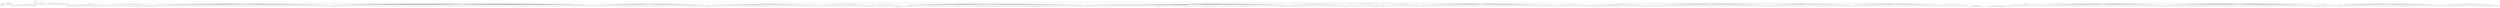digraph Tree {
	"t0" [label = "TEI"];
	"t1" [label = "teiHeader"];
	"t2" [label = "fileDesc"];
	"t3" [label = "titleStmt"];
	"t4" [label = "title"];
	"t5" [label = "title"];
	"t6" [label = "author"];
	"t7" [label = "persName"];
	"t8" [label = "persName"];
	"t9" [label = "forename"];
	"t10" [label = "surname"];
	"t11" [label = "idno"];
	"t12" [label = "idno"];
	"t13" [label = "publicationStmt"];
	"t14" [label = "publisher"];
	"t15" [label = "idno"];
	"t16" [label = "idno"];
	"t17" [label = "idno"];
	"t18" [label = "availability"];
	"t19" [label = "licence"];
	"t20" [label = "ab"];
	"t21" [label = "ref"];
	"t22" [label = "sourceDesc"];
	"t23" [label = "bibl"];
	"t24" [label = "name"];
	"t25" [label = "idno"];
	"t26" [label = "idno"];
	"t27" [label = "availability"];
	"t28" [label = "licence"];
	"t29" [label = "ab"];
	"t30" [label = "ref"];
	"t31" [label = "bibl"];
	"t32" [label = "date"];
	"t33" [label = "idno"];
	"t34" [label = "profileDesc"];
	"t35" [label = "particDesc"];
	"t36" [label = "listPerson"];
	"t37" [label = "person"];
	"t38" [label = "persName"];
	"t39" [label = "person"];
	"t40" [label = "persName"];
	"t41" [label = "person"];
	"t42" [label = "persName"];
	"t43" [label = "person"];
	"t44" [label = "persName"];
	"t45" [label = "person"];
	"t46" [label = "persName"];
	"t47" [label = "person"];
	"t48" [label = "persName"];
	"t49" [label = "person"];
	"t50" [label = "persName"];
	"t51" [label = "person"];
	"t52" [label = "persName"];
	"t53" [label = "person"];
	"t54" [label = "persName"];
	"t55" [label = "person"];
	"t56" [label = "persName"];
	"t57" [label = "person"];
	"t58" [label = "persName"];
	"t59" [label = "person"];
	"t60" [label = "persName"];
	"t61" [label = "person"];
	"t62" [label = "persName"];
	"t63" [label = "textClass"];
	"t64" [label = "keywords"];
	"t65" [label = "term"];
	"t66" [label = "term"];
	"t67" [label = "classCode"];
	"t68" [label = "revisionDesc"];
	"t69" [label = "listChange"];
	"t70" [label = "change"];
	"t71" [label = "text"];
	"t72" [label = "front"];
	"t73" [label = "docTitle"];
	"t74" [label = "titlePart"];
	"t75" [label = "titlePart"];
	"t76" [label = "docDate"];
	"t77" [label = "docAuthor"];
	"t78" [label = "div"];
	"t79" [label = "div"];
	"t80" [label = "head"];
	"t81" [label = "p"];
	"t82" [label = "p"];
	"t83" [label = "p"];
	"t84" [label = "p"];
	"t85" [label = "div"];
	"t86" [label = "p"];
	"t87" [label = "div"];
	"t88" [label = "p"];
	"t89" [label = "castList"];
	"t90" [label = "head"];
	"t91" [label = "castItem"];
	"t92" [label = "role"];
	"t93" [label = "castItem"];
	"t94" [label = "role"];
	"t95" [label = "castItem"];
	"t96" [label = "role"];
	"t97" [label = "castItem"];
	"t98" [label = "role"];
	"t99" [label = "castItem"];
	"t100" [label = "role"];
	"t101" [label = "castItem"];
	"t102" [label = "role"];
	"t103" [label = "castItem"];
	"t104" [label = "role"];
	"t105" [label = "castItem"];
	"t106" [label = "role"];
	"t107" [label = "castItem"];
	"t108" [label = "role"];
	"t109" [label = "castItem"];
	"t110" [label = "role"];
	"t111" [label = "castItem"];
	"t112" [label = "role"];
	"t113" [label = "castItem"];
	"t114" [label = "role"];
	"t115" [label = "castItem"];
	"t116" [label = "role"];
	"t117" [label = "castItem"];
	"t118" [label = "role"];
	"t119" [label = "castItem"];
	"t120" [label = "role"];
	"t121" [label = "body"];
	"t122" [label = "div"];
	"t123" [label = "head"];
	"t124" [label = "div"];
	"t125" [label = "head"];
	"t126" [label = "sp"];
	"t127" [label = "speaker"];
	"t128" [label = "note"];
	"t129" [label = "note"];
	"t130" [label = "p"];
	"t131" [label = "s"];
	"t132" [label = "s"];
	"t133" [label = "s"];
	"t134" [label = "s"];
	"t135" [label = "s"];
	"t136" [label = "sp"];
	"t137" [label = "speaker"];
	"t138" [label = "p"];
	"t139" [label = "s"];
	"t140" [label = "s"];
	"t141" [label = "s"];
	"t142" [label = "sp"];
	"t143" [label = "speaker"];
	"t144" [label = "p"];
	"t145" [label = "s"];
	"t146" [label = "s"];
	"t147" [label = "sp"];
	"t148" [label = "speaker"];
	"t149" [label = "p"];
	"t150" [label = "s"];
	"t151" [label = "s"];
	"t152" [label = "sp"];
	"t153" [label = "speaker"];
	"t154" [label = "p"];
	"t155" [label = "s"];
	"t156" [label = "s"];
	"t157" [label = "s"];
	"t158" [label = "sp"];
	"t159" [label = "speaker"];
	"t160" [label = "p"];
	"t161" [label = "s"];
	"t162" [label = "s"];
	"t163" [label = "s"];
	"t164" [label = "sp"];
	"t165" [label = "speaker"];
	"t166" [label = "p"];
	"t167" [label = "s"];
	"t168" [label = "s"];
	"t169" [label = "sp"];
	"t170" [label = "speaker"];
	"t171" [label = "p"];
	"t172" [label = "s"];
	"t173" [label = "s"];
	"t174" [label = "s"];
	"t175" [label = "sp"];
	"t176" [label = "speaker"];
	"t177" [label = "p"];
	"t178" [label = "s"];
	"t179" [label = "sp"];
	"t180" [label = "speaker"];
	"t181" [label = "p"];
	"t182" [label = "s"];
	"t183" [label = "s"];
	"t184" [label = "sp"];
	"t185" [label = "speaker"];
	"t186" [label = "p"];
	"t187" [label = "s"];
	"t188" [label = "s"];
	"t189" [label = "s"];
	"t190" [label = "s"];
	"t191" [label = "s"];
	"t192" [label = "sp"];
	"t193" [label = "speaker"];
	"t194" [label = "p"];
	"t195" [label = "s"];
	"t196" [label = "s"];
	"t197" [label = "sp"];
	"t198" [label = "speaker"];
	"t199" [label = "note"];
	"t200" [label = "p"];
	"t201" [label = "s"];
	"t202" [label = "s"];
	"t203" [label = "s"];
	"t204" [label = "sp"];
	"t205" [label = "speaker"];
	"t206" [label = "p"];
	"t207" [label = "s"];
	"t208" [label = "sp"];
	"t209" [label = "speaker"];
	"t210" [label = "p"];
	"t211" [label = "s"];
	"t212" [label = "s"];
	"t213" [label = "s"];
	"t214" [label = "sp"];
	"t215" [label = "speaker"];
	"t216" [label = "p"];
	"t217" [label = "s"];
	"t218" [label = "div"];
	"t219" [label = "head"];
	"t220" [label = "sp"];
	"t221" [label = "speaker"];
	"t222" [label = "p"];
	"t223" [label = "s"];
	"t224" [label = "sp"];
	"t225" [label = "speaker"];
	"t226" [label = "p"];
	"t227" [label = "s"];
	"t228" [label = "s"];
	"t229" [label = "sp"];
	"t230" [label = "speaker"];
	"t231" [label = "p"];
	"t232" [label = "s"];
	"t233" [label = "sp"];
	"t234" [label = "speaker"];
	"t235" [label = "p"];
	"t236" [label = "s"];
	"t237" [label = "sp"];
	"t238" [label = "speaker"];
	"t239" [label = "p"];
	"t240" [label = "s"];
	"t241" [label = "s"];
	"t242" [label = "s"];
	"t243" [label = "sp"];
	"t244" [label = "speaker"];
	"t245" [label = "p"];
	"t246" [label = "s"];
	"t247" [label = "sp"];
	"t248" [label = "speaker"];
	"t249" [label = "p"];
	"t250" [label = "s"];
	"t251" [label = "sp"];
	"t252" [label = "speaker"];
	"t253" [label = "p"];
	"t254" [label = "s"];
	"t255" [label = "sp"];
	"t256" [label = "speaker"];
	"t257" [label = "p"];
	"t258" [label = "s"];
	"t259" [label = "sp"];
	"t260" [label = "speaker"];
	"t261" [label = "p"];
	"t262" [label = "s"];
	"t263" [label = "s"];
	"t264" [label = "s"];
	"t265" [label = "s"];
	"t266" [label = "sp"];
	"t267" [label = "speaker"];
	"t268" [label = "p"];
	"t269" [label = "s"];
	"t270" [label = "s"];
	"t271" [label = "sp"];
	"t272" [label = "speaker"];
	"t273" [label = "p"];
	"t274" [label = "s"];
	"t275" [label = "sp"];
	"t276" [label = "speaker"];
	"t277" [label = "p"];
	"t278" [label = "s"];
	"t279" [label = "s"];
	"t280" [label = "s"];
	"t281" [label = "s"];
	"t282" [label = "s"];
	"t283" [label = "s"];
	"t284" [label = "s"];
	"t285" [label = "sp"];
	"t286" [label = "speaker"];
	"t287" [label = "p"];
	"t288" [label = "s"];
	"t289" [label = "sp"];
	"t290" [label = "speaker"];
	"t291" [label = "p"];
	"t292" [label = "s"];
	"t293" [label = "s"];
	"t294" [label = "sp"];
	"t295" [label = "speaker"];
	"t296" [label = "p"];
	"t297" [label = "s"];
	"t298" [label = "sp"];
	"t299" [label = "speaker"];
	"t300" [label = "p"];
	"t301" [label = "s"];
	"t302" [label = "s"];
	"t303" [label = "s"];
	"t304" [label = "s"];
	"t305" [label = "s"];
	"t306" [label = "s"];
	"t307" [label = "sp"];
	"t308" [label = "speaker"];
	"t309" [label = "p"];
	"t310" [label = "s"];
	"t311" [label = "sp"];
	"t312" [label = "speaker"];
	"t313" [label = "p"];
	"t314" [label = "s"];
	"t315" [label = "s"];
	"t316" [label = "div"];
	"t317" [label = "head"];
	"t318" [label = "sp"];
	"t319" [label = "speaker"];
	"t320" [label = "p"];
	"t321" [label = "s"];
	"t322" [label = "s"];
	"t323" [label = "sp"];
	"t324" [label = "speaker"];
	"t325" [label = "p"];
	"t326" [label = "s"];
	"t327" [label = "sp"];
	"t328" [label = "speaker"];
	"t329" [label = "p"];
	"t330" [label = "s"];
	"t331" [label = "sp"];
	"t332" [label = "speaker"];
	"t333" [label = "p"];
	"t334" [label = "s"];
	"t335" [label = "sp"];
	"t336" [label = "speaker"];
	"t337" [label = "p"];
	"t338" [label = "s"];
	"t339" [label = "sp"];
	"t340" [label = "speaker"];
	"t341" [label = "p"];
	"t342" [label = "s"];
	"t343" [label = "sp"];
	"t344" [label = "speaker"];
	"t345" [label = "p"];
	"t346" [label = "s"];
	"t347" [label = "sp"];
	"t348" [label = "speaker"];
	"t349" [label = "p"];
	"t350" [label = "s"];
	"t351" [label = "sp"];
	"t352" [label = "speaker"];
	"t353" [label = "note"];
	"t354" [label = "p"];
	"t355" [label = "s"];
	"t356" [label = "s"];
	"t357" [label = "sp"];
	"t358" [label = "speaker"];
	"t359" [label = "p"];
	"t360" [label = "s"];
	"t361" [label = "s"];
	"t362" [label = "sp"];
	"t363" [label = "speaker"];
	"t364" [label = "p"];
	"t365" [label = "s"];
	"t366" [label = "s"];
	"t367" [label = "s"];
	"t368" [label = "s"];
	"t369" [label = "sp"];
	"t370" [label = "speaker"];
	"t371" [label = "p"];
	"t372" [label = "s"];
	"t373" [label = "sp"];
	"t374" [label = "speaker"];
	"t375" [label = "p"];
	"t376" [label = "s"];
	"t377" [label = "stage"];
	"t378" [label = "p"];
	"t379" [label = "s"];
	"t380" [label = "stage"];
	"t381" [label = "p"];
	"t382" [label = "s"];
	"t383" [label = "sp"];
	"t384" [label = "speaker"];
	"t385" [label = "p"];
	"t386" [label = "s"];
	"t387" [label = "s"];
	"t388" [label = "sp"];
	"t389" [label = "speaker"];
	"t390" [label = "note"];
	"t391" [label = "p"];
	"t392" [label = "s"];
	"t393" [label = "s"];
	"t394" [label = "stage"];
	"t395" [label = "p"];
	"t396" [label = "s"];
	"t397" [label = "sp"];
	"t398" [label = "speaker"];
	"t399" [label = "p"];
	"t400" [label = "s"];
	"t401" [label = "s"];
	"t402" [label = "sp"];
	"t403" [label = "speaker"];
	"t404" [label = "p"];
	"t405" [label = "s"];
	"t406" [label = "s"];
	"t407" [label = "sp"];
	"t408" [label = "speaker"];
	"t409" [label = "p"];
	"t410" [label = "s"];
	"t411" [label = "sp"];
	"t412" [label = "speaker"];
	"t413" [label = "p"];
	"t414" [label = "s"];
	"t415" [label = "s"];
	"t416" [label = "sp"];
	"t417" [label = "speaker"];
	"t418" [label = "p"];
	"t419" [label = "s"];
	"t420" [label = "sp"];
	"t421" [label = "speaker"];
	"t422" [label = "p"];
	"t423" [label = "s"];
	"t424" [label = "sp"];
	"t425" [label = "speaker"];
	"t426" [label = "p"];
	"t427" [label = "s"];
	"t428" [label = "sp"];
	"t429" [label = "speaker"];
	"t430" [label = "p"];
	"t431" [label = "s"];
	"t432" [label = "sp"];
	"t433" [label = "speaker"];
	"t434" [label = "p"];
	"t435" [label = "s"];
	"t436" [label = "sp"];
	"t437" [label = "speaker"];
	"t438" [label = "p"];
	"t439" [label = "s"];
	"t440" [label = "sp"];
	"t441" [label = "speaker"];
	"t442" [label = "p"];
	"t443" [label = "s"];
	"t444" [label = "stage"];
	"t445" [label = "note"];
	"t446" [label = "p"];
	"t447" [label = "s"];
	"t448" [label = "sp"];
	"t449" [label = "speaker"];
	"t450" [label = "p"];
	"t451" [label = "s"];
	"t452" [label = "s"];
	"t453" [label = "s"];
	"t454" [label = "sp"];
	"t455" [label = "speaker"];
	"t456" [label = "p"];
	"t457" [label = "s"];
	"t458" [label = "sp"];
	"t459" [label = "speaker"];
	"t460" [label = "p"];
	"t461" [label = "s"];
	"t462" [label = "sp"];
	"t463" [label = "speaker"];
	"t464" [label = "p"];
	"t465" [label = "s"];
	"t466" [label = "sp"];
	"t467" [label = "speaker"];
	"t468" [label = "p"];
	"t469" [label = "s"];
	"t470" [label = "sp"];
	"t471" [label = "speaker"];
	"t472" [label = "p"];
	"t473" [label = "s"];
	"t474" [label = "stage"];
	"t475" [label = "sp"];
	"t476" [label = "speaker"];
	"t477" [label = "p"];
	"t478" [label = "s"];
	"t479" [label = "sp"];
	"t480" [label = "speaker"];
	"t481" [label = "p"];
	"t482" [label = "s"];
	"t483" [label = "s"];
	"t484" [label = "sp"];
	"t485" [label = "speaker"];
	"t486" [label = "p"];
	"t487" [label = "s"];
	"t488" [label = "sp"];
	"t489" [label = "speaker"];
	"t490" [label = "p"];
	"t491" [label = "s"];
	"t492" [label = "sp"];
	"t493" [label = "speaker"];
	"t494" [label = "p"];
	"t495" [label = "s"];
	"t496" [label = "sp"];
	"t497" [label = "speaker"];
	"t498" [label = "p"];
	"t499" [label = "s"];
	"t500" [label = "sp"];
	"t501" [label = "speaker"];
	"t502" [label = "p"];
	"t503" [label = "s"];
	"t504" [label = "sp"];
	"t505" [label = "speaker"];
	"t506" [label = "p"];
	"t507" [label = "s"];
	"t508" [label = "sp"];
	"t509" [label = "speaker"];
	"t510" [label = "note"];
	"t511" [label = "p"];
	"t512" [label = "s"];
	"t513" [label = "sp"];
	"t514" [label = "speaker"];
	"t515" [label = "p"];
	"t516" [label = "s"];
	"t517" [label = "sp"];
	"t518" [label = "speaker"];
	"t519" [label = "p"];
	"t520" [label = "s"];
	"t521" [label = "sp"];
	"t522" [label = "speaker"];
	"t523" [label = "p"];
	"t524" [label = "s"];
	"t525" [label = "sp"];
	"t526" [label = "speaker"];
	"t527" [label = "p"];
	"t528" [label = "s"];
	"t529" [label = "sp"];
	"t530" [label = "speaker"];
	"t531" [label = "p"];
	"t532" [label = "s"];
	"t533" [label = "sp"];
	"t534" [label = "speaker"];
	"t535" [label = "p"];
	"t536" [label = "s"];
	"t537" [label = "s"];
	"t538" [label = "sp"];
	"t539" [label = "speaker"];
	"t540" [label = "note"];
	"t541" [label = "p"];
	"t542" [label = "s"];
	"t543" [label = "sp"];
	"t544" [label = "speaker"];
	"t545" [label = "p"];
	"t546" [label = "s"];
	"t547" [label = "sp"];
	"t548" [label = "speaker"];
	"t549" [label = "note"];
	"t550" [label = "p"];
	"t551" [label = "s"];
	"t552" [label = "s"];
	"t553" [label = "sp"];
	"t554" [label = "speaker"];
	"t555" [label = "p"];
	"t556" [label = "s"];
	"t557" [label = "sp"];
	"t558" [label = "speaker"];
	"t559" [label = "note"];
	"t560" [label = "p"];
	"t561" [label = "s"];
	"t562" [label = "sp"];
	"t563" [label = "speaker"];
	"t564" [label = "p"];
	"t565" [label = "s"];
	"t566" [label = "sp"];
	"t567" [label = "speaker"];
	"t568" [label = "p"];
	"t569" [label = "s"];
	"t570" [label = "sp"];
	"t571" [label = "speaker"];
	"t572" [label = "p"];
	"t573" [label = "s"];
	"t574" [label = "sp"];
	"t575" [label = "speaker"];
	"t576" [label = "p"];
	"t577" [label = "s"];
	"t578" [label = "stage"];
	"t579" [label = "sp"];
	"t580" [label = "speaker"];
	"t581" [label = "p"];
	"t582" [label = "s"];
	"t583" [label = "sp"];
	"t584" [label = "speaker"];
	"t585" [label = "p"];
	"t586" [label = "s"];
	"t587" [label = "sp"];
	"t588" [label = "speaker"];
	"t589" [label = "p"];
	"t590" [label = "s"];
	"t591" [label = "sp"];
	"t592" [label = "speaker"];
	"t593" [label = "p"];
	"t594" [label = "s"];
	"t595" [label = "sp"];
	"t596" [label = "speaker"];
	"t597" [label = "p"];
	"t598" [label = "s"];
	"t599" [label = "sp"];
	"t600" [label = "speaker"];
	"t601" [label = "p"];
	"t602" [label = "s"];
	"t603" [label = "sp"];
	"t604" [label = "speaker"];
	"t605" [label = "p"];
	"t606" [label = "s"];
	"t607" [label = "sp"];
	"t608" [label = "speaker"];
	"t609" [label = "p"];
	"t610" [label = "s"];
	"t611" [label = "sp"];
	"t612" [label = "speaker"];
	"t613" [label = "p"];
	"t614" [label = "s"];
	"t615" [label = "sp"];
	"t616" [label = "speaker"];
	"t617" [label = "note"];
	"t618" [label = "p"];
	"t619" [label = "s"];
	"t620" [label = "s"];
	"t621" [label = "div"];
	"t622" [label = "head"];
	"t623" [label = "sp"];
	"t624" [label = "speaker"];
	"t625" [label = "p"];
	"t626" [label = "s"];
	"t627" [label = "s"];
	"t628" [label = "s"];
	"t629" [label = "s"];
	"t630" [label = "stage"];
	"t631" [label = "p"];
	"t632" [label = "s"];
	"t633" [label = "s"];
	"t634" [label = "s"];
	"t635" [label = "sp"];
	"t636" [label = "speaker"];
	"t637" [label = "p"];
	"t638" [label = "s"];
	"t639" [label = "sp"];
	"t640" [label = "speaker"];
	"t641" [label = "p"];
	"t642" [label = "s"];
	"t643" [label = "sp"];
	"t644" [label = "speaker"];
	"t645" [label = "p"];
	"t646" [label = "s"];
	"t647" [label = "sp"];
	"t648" [label = "speaker"];
	"t649" [label = "p"];
	"t650" [label = "s"];
	"t651" [label = "sp"];
	"t652" [label = "speaker"];
	"t653" [label = "p"];
	"t654" [label = "s"];
	"t655" [label = "sp"];
	"t656" [label = "speaker"];
	"t657" [label = "p"];
	"t658" [label = "s"];
	"t659" [label = "sp"];
	"t660" [label = "speaker"];
	"t661" [label = "p"];
	"t662" [label = "s"];
	"t663" [label = "sp"];
	"t664" [label = "speaker"];
	"t665" [label = "p"];
	"t666" [label = "s"];
	"t667" [label = "sp"];
	"t668" [label = "speaker"];
	"t669" [label = "p"];
	"t670" [label = "s"];
	"t671" [label = "sp"];
	"t672" [label = "speaker"];
	"t673" [label = "p"];
	"t674" [label = "s"];
	"t675" [label = "sp"];
	"t676" [label = "speaker"];
	"t677" [label = "p"];
	"t678" [label = "s"];
	"t679" [label = "sp"];
	"t680" [label = "speaker"];
	"t681" [label = "p"];
	"t682" [label = "s"];
	"t683" [label = "s"];
	"t684" [label = "sp"];
	"t685" [label = "speaker"];
	"t686" [label = "p"];
	"t687" [label = "s"];
	"t688" [label = "sp"];
	"t689" [label = "speaker"];
	"t690" [label = "p"];
	"t691" [label = "s"];
	"t692" [label = "sp"];
	"t693" [label = "speaker"];
	"t694" [label = "p"];
	"t695" [label = "s"];
	"t696" [label = "sp"];
	"t697" [label = "speaker"];
	"t698" [label = "p"];
	"t699" [label = "s"];
	"t700" [label = "sp"];
	"t701" [label = "speaker"];
	"t702" [label = "p"];
	"t703" [label = "s"];
	"t704" [label = "sp"];
	"t705" [label = "speaker"];
	"t706" [label = "p"];
	"t707" [label = "s"];
	"t708" [label = "sp"];
	"t709" [label = "speaker"];
	"t710" [label = "p"];
	"t711" [label = "s"];
	"t712" [label = "sp"];
	"t713" [label = "speaker"];
	"t714" [label = "p"];
	"t715" [label = "s"];
	"t716" [label = "sp"];
	"t717" [label = "speaker"];
	"t718" [label = "p"];
	"t719" [label = "s"];
	"t720" [label = "sp"];
	"t721" [label = "speaker"];
	"t722" [label = "p"];
	"t723" [label = "s"];
	"t724" [label = "sp"];
	"t725" [label = "speaker"];
	"t726" [label = "p"];
	"t727" [label = "s"];
	"t728" [label = "sp"];
	"t729" [label = "speaker"];
	"t730" [label = "p"];
	"t731" [label = "s"];
	"t732" [label = "sp"];
	"t733" [label = "speaker"];
	"t734" [label = "p"];
	"t735" [label = "s"];
	"t736" [label = "s"];
	"t737" [label = "sp"];
	"t738" [label = "speaker"];
	"t739" [label = "note"];
	"t740" [label = "p"];
	"t741" [label = "s"];
	"t742" [label = "s"];
	"t743" [label = "s"];
	"t744" [label = "s"];
	"t745" [label = "sp"];
	"t746" [label = "speaker"];
	"t747" [label = "p"];
	"t748" [label = "s"];
	"t749" [label = "sp"];
	"t750" [label = "speaker"];
	"t751" [label = "p"];
	"t752" [label = "s"];
	"t753" [label = "sp"];
	"t754" [label = "speaker"];
	"t755" [label = "p"];
	"t756" [label = "s"];
	"t757" [label = "sp"];
	"t758" [label = "speaker"];
	"t759" [label = "p"];
	"t760" [label = "s"];
	"t761" [label = "sp"];
	"t762" [label = "speaker"];
	"t763" [label = "p"];
	"t764" [label = "s"];
	"t765" [label = "sp"];
	"t766" [label = "speaker"];
	"t767" [label = "note"];
	"t768" [label = "p"];
	"t769" [label = "s"];
	"t770" [label = "s"];
	"t771" [label = "s"];
	"t772" [label = "s"];
	"t773" [label = "sp"];
	"t774" [label = "speaker"];
	"t775" [label = "p"];
	"t776" [label = "s"];
	"t777" [label = "s"];
	"t778" [label = "sp"];
	"t779" [label = "speaker"];
	"t780" [label = "p"];
	"t781" [label = "s"];
	"t782" [label = "s"];
	"t783" [label = "sp"];
	"t784" [label = "speaker"];
	"t785" [label = "p"];
	"t786" [label = "s"];
	"t787" [label = "s"];
	"t788" [label = "sp"];
	"t789" [label = "speaker"];
	"t790" [label = "note"];
	"t791" [label = "p"];
	"t792" [label = "s"];
	"t793" [label = "s"];
	"t794" [label = "s"];
	"t795" [label = "sp"];
	"t796" [label = "speaker"];
	"t797" [label = "p"];
	"t798" [label = "s"];
	"t799" [label = "sp"];
	"t800" [label = "speaker"];
	"t801" [label = "p"];
	"t802" [label = "s"];
	"t803" [label = "s"];
	"t804" [label = "s"];
	"t805" [label = "s"];
	"t806" [label = "sp"];
	"t807" [label = "speaker"];
	"t808" [label = "p"];
	"t809" [label = "s"];
	"t810" [label = "sp"];
	"t811" [label = "speaker"];
	"t812" [label = "p"];
	"t813" [label = "s"];
	"t814" [label = "sp"];
	"t815" [label = "speaker"];
	"t816" [label = "p"];
	"t817" [label = "s"];
	"t818" [label = "sp"];
	"t819" [label = "speaker"];
	"t820" [label = "p"];
	"t821" [label = "s"];
	"t822" [label = "sp"];
	"t823" [label = "speaker"];
	"t824" [label = "p"];
	"t825" [label = "s"];
	"t826" [label = "s"];
	"t827" [label = "sp"];
	"t828" [label = "speaker"];
	"t829" [label = "p"];
	"t830" [label = "s"];
	"t831" [label = "s"];
	"t832" [label = "sp"];
	"t833" [label = "speaker"];
	"t834" [label = "p"];
	"t835" [label = "s"];
	"t836" [label = "sp"];
	"t837" [label = "speaker"];
	"t838" [label = "p"];
	"t839" [label = "s"];
	"t840" [label = "s"];
	"t841" [label = "s"];
	"t842" [label = "s"];
	"t843" [label = "sp"];
	"t844" [label = "speaker"];
	"t845" [label = "p"];
	"t846" [label = "s"];
	"t847" [label = "sp"];
	"t848" [label = "speaker"];
	"t849" [label = "p"];
	"t850" [label = "s"];
	"t851" [label = "sp"];
	"t852" [label = "speaker"];
	"t853" [label = "p"];
	"t854" [label = "s"];
	"t855" [label = "sp"];
	"t856" [label = "speaker"];
	"t857" [label = "p"];
	"t858" [label = "s"];
	"t859" [label = "sp"];
	"t860" [label = "speaker"];
	"t861" [label = "p"];
	"t862" [label = "s"];
	"t863" [label = "sp"];
	"t864" [label = "speaker"];
	"t865" [label = "p"];
	"t866" [label = "s"];
	"t867" [label = "sp"];
	"t868" [label = "speaker"];
	"t869" [label = "p"];
	"t870" [label = "s"];
	"t871" [label = "sp"];
	"t872" [label = "speaker"];
	"t873" [label = "p"];
	"t874" [label = "s"];
	"t875" [label = "sp"];
	"t876" [label = "speaker"];
	"t877" [label = "p"];
	"t878" [label = "s"];
	"t879" [label = "sp"];
	"t880" [label = "speaker"];
	"t881" [label = "p"];
	"t882" [label = "s"];
	"t883" [label = "sp"];
	"t884" [label = "speaker"];
	"t885" [label = "p"];
	"t886" [label = "s"];
	"t887" [label = "sp"];
	"t888" [label = "speaker"];
	"t889" [label = "p"];
	"t890" [label = "s"];
	"t891" [label = "sp"];
	"t892" [label = "speaker"];
	"t893" [label = "p"];
	"t894" [label = "s"];
	"t895" [label = "sp"];
	"t896" [label = "speaker"];
	"t897" [label = "p"];
	"t898" [label = "s"];
	"t899" [label = "sp"];
	"t900" [label = "speaker"];
	"t901" [label = "p"];
	"t902" [label = "s"];
	"t903" [label = "sp"];
	"t904" [label = "speaker"];
	"t905" [label = "p"];
	"t906" [label = "s"];
	"t907" [label = "sp"];
	"t908" [label = "speaker"];
	"t909" [label = "p"];
	"t910" [label = "s"];
	"t911" [label = "sp"];
	"t912" [label = "speaker"];
	"t913" [label = "p"];
	"t914" [label = "s"];
	"t915" [label = "sp"];
	"t916" [label = "speaker"];
	"t917" [label = "p"];
	"t918" [label = "s"];
	"t919" [label = "s"];
	"t920" [label = "sp"];
	"t921" [label = "speaker"];
	"t922" [label = "p"];
	"t923" [label = "s"];
	"t924" [label = "s"];
	"t925" [label = "sp"];
	"t926" [label = "speaker"];
	"t927" [label = "p"];
	"t928" [label = "s"];
	"t929" [label = "sp"];
	"t930" [label = "speaker"];
	"t931" [label = "note"];
	"t932" [label = "p"];
	"t933" [label = "s"];
	"t934" [label = "sp"];
	"t935" [label = "speaker"];
	"t936" [label = "p"];
	"t937" [label = "s"];
	"t938" [label = "sp"];
	"t939" [label = "speaker"];
	"t940" [label = "p"];
	"t941" [label = "s"];
	"t942" [label = "sp"];
	"t943" [label = "speaker"];
	"t944" [label = "p"];
	"t945" [label = "s"];
	"t946" [label = "sp"];
	"t947" [label = "speaker"];
	"t948" [label = "p"];
	"t949" [label = "s"];
	"t950" [label = "sp"];
	"t951" [label = "speaker"];
	"t952" [label = "p"];
	"t953" [label = "s"];
	"t954" [label = "s"];
	"t955" [label = "sp"];
	"t956" [label = "speaker"];
	"t957" [label = "p"];
	"t958" [label = "s"];
	"t959" [label = "s"];
	"t960" [label = "sp"];
	"t961" [label = "speaker"];
	"t962" [label = "p"];
	"t963" [label = "s"];
	"t964" [label = "sp"];
	"t965" [label = "speaker"];
	"t966" [label = "note"];
	"t967" [label = "p"];
	"t968" [label = "s"];
	"t969" [label = "s"];
	"t970" [label = "s"];
	"t971" [label = "s"];
	"t972" [label = "s"];
	"t973" [label = "sp"];
	"t974" [label = "speaker"];
	"t975" [label = "p"];
	"t976" [label = "s"];
	"t977" [label = "sp"];
	"t978" [label = "speaker"];
	"t979" [label = "p"];
	"t980" [label = "s"];
	"t981" [label = "sp"];
	"t982" [label = "speaker"];
	"t983" [label = "stage"];
	"t984" [label = "p"];
	"t985" [label = "s"];
	"t986" [label = "sp"];
	"t987" [label = "speaker"];
	"t988" [label = "stage"];
	"t989" [label = "p"];
	"t990" [label = "s"];
	"t991" [label = "sp"];
	"t992" [label = "speaker"];
	"t993" [label = "p"];
	"t994" [label = "s"];
	"t995" [label = "sp"];
	"t996" [label = "speaker"];
	"t997" [label = "p"];
	"t998" [label = "s"];
	"t999" [label = "sp"];
	"t1000" [label = "speaker"];
	"t1001" [label = "p"];
	"t1002" [label = "s"];
	"t1003" [label = "sp"];
	"t1004" [label = "speaker"];
	"t1005" [label = "p"];
	"t1006" [label = "s"];
	"t1007" [label = "sp"];
	"t1008" [label = "speaker"];
	"t1009" [label = "p"];
	"t1010" [label = "s"];
	"t1011" [label = "sp"];
	"t1012" [label = "speaker"];
	"t1013" [label = "p"];
	"t1014" [label = "s"];
	"t1015" [label = "sp"];
	"t1016" [label = "speaker"];
	"t1017" [label = "p"];
	"t1018" [label = "s"];
	"t1019" [label = "sp"];
	"t1020" [label = "speaker"];
	"t1021" [label = "p"];
	"t1022" [label = "s"];
	"t1023" [label = "sp"];
	"t1024" [label = "speaker"];
	"t1025" [label = "p"];
	"t1026" [label = "s"];
	"t1027" [label = "sp"];
	"t1028" [label = "speaker"];
	"t1029" [label = "p"];
	"t1030" [label = "s"];
	"t1031" [label = "sp"];
	"t1032" [label = "speaker"];
	"t1033" [label = "p"];
	"t1034" [label = "s"];
	"t1035" [label = "sp"];
	"t1036" [label = "speaker"];
	"t1037" [label = "p"];
	"t1038" [label = "s"];
	"t1039" [label = "sp"];
	"t1040" [label = "speaker"];
	"t1041" [label = "note"];
	"t1042" [label = "p"];
	"t1043" [label = "s"];
	"t1044" [label = "sp"];
	"t1045" [label = "speaker"];
	"t1046" [label = "p"];
	"t1047" [label = "s"];
	"t1048" [label = "sp"];
	"t1049" [label = "speaker"];
	"t1050" [label = "p"];
	"t1051" [label = "s"];
	"t1052" [label = "sp"];
	"t1053" [label = "speaker"];
	"t1054" [label = "p"];
	"t1055" [label = "s"];
	"t1056" [label = "s"];
	"t1057" [label = "s"];
	"t1058" [label = "sp"];
	"t1059" [label = "speaker"];
	"t1060" [label = "p"];
	"t1061" [label = "s"];
	"t1062" [label = "sp"];
	"t1063" [label = "speaker"];
	"t1064" [label = "p"];
	"t1065" [label = "s"];
	"t1066" [label = "sp"];
	"t1067" [label = "speaker"];
	"t1068" [label = "p"];
	"t1069" [label = "s"];
	"t1070" [label = "sp"];
	"t1071" [label = "speaker"];
	"t1072" [label = "p"];
	"t1073" [label = "s"];
	"t1074" [label = "sp"];
	"t1075" [label = "speaker"];
	"t1076" [label = "p"];
	"t1077" [label = "s"];
	"t1078" [label = "sp"];
	"t1079" [label = "speaker"];
	"t1080" [label = "p"];
	"t1081" [label = "s"];
	"t1082" [label = "sp"];
	"t1083" [label = "speaker"];
	"t1084" [label = "p"];
	"t1085" [label = "s"];
	"t1086" [label = "sp"];
	"t1087" [label = "speaker"];
	"t1088" [label = "p"];
	"t1089" [label = "s"];
	"t1090" [label = "div"];
	"t1091" [label = "head"];
	"t1092" [label = "sp"];
	"t1093" [label = "speaker"];
	"t1094" [label = "p"];
	"t1095" [label = "s"];
	"t1096" [label = "s"];
	"t1097" [label = "sp"];
	"t1098" [label = "speaker"];
	"t1099" [label = "p"];
	"t1100" [label = "s"];
	"t1101" [label = "sp"];
	"t1102" [label = "speaker"];
	"t1103" [label = "p"];
	"t1104" [label = "s"];
	"t1105" [label = "sp"];
	"t1106" [label = "speaker"];
	"t1107" [label = "p"];
	"t1108" [label = "s"];
	"t1109" [label = "sp"];
	"t1110" [label = "speaker"];
	"t1111" [label = "p"];
	"t1112" [label = "s"];
	"t1113" [label = "s"];
	"t1114" [label = "sp"];
	"t1115" [label = "speaker"];
	"t1116" [label = "p"];
	"t1117" [label = "s"];
	"t1118" [label = "sp"];
	"t1119" [label = "speaker"];
	"t1120" [label = "p"];
	"t1121" [label = "s"];
	"t1122" [label = "sp"];
	"t1123" [label = "speaker"];
	"t1124" [label = "p"];
	"t1125" [label = "s"];
	"t1126" [label = "sp"];
	"t1127" [label = "speaker"];
	"t1128" [label = "p"];
	"t1129" [label = "s"];
	"t1130" [label = "sp"];
	"t1131" [label = "speaker"];
	"t1132" [label = "p"];
	"t1133" [label = "s"];
	"t1134" [label = "s"];
	"t1135" [label = "sp"];
	"t1136" [label = "speaker"];
	"t1137" [label = "p"];
	"t1138" [label = "s"];
	"t1139" [label = "s"];
	"t1140" [label = "s"];
	"t1141" [label = "sp"];
	"t1142" [label = "speaker"];
	"t1143" [label = "p"];
	"t1144" [label = "s"];
	"t1145" [label = "s"];
	"t1146" [label = "sp"];
	"t1147" [label = "speaker"];
	"t1148" [label = "p"];
	"t1149" [label = "s"];
	"t1150" [label = "s"];
	"t1151" [label = "emph"];
	"t1152" [label = "sp"];
	"t1153" [label = "speaker"];
	"t1154" [label = "p"];
	"t1155" [label = "s"];
	"t1156" [label = "sp"];
	"t1157" [label = "speaker"];
	"t1158" [label = "p"];
	"t1159" [label = "s"];
	"t1160" [label = "sp"];
	"t1161" [label = "speaker"];
	"t1162" [label = "p"];
	"t1163" [label = "s"];
	"t1164" [label = "s"];
	"t1165" [label = "s"];
	"t1166" [label = "s"];
	"t1167" [label = "sp"];
	"t1168" [label = "speaker"];
	"t1169" [label = "p"];
	"t1170" [label = "s"];
	"t1171" [label = "sp"];
	"t1172" [label = "speaker"];
	"t1173" [label = "p"];
	"t1174" [label = "s"];
	"t1175" [label = "s"];
	"t1176" [label = "sp"];
	"t1177" [label = "speaker"];
	"t1178" [label = "p"];
	"t1179" [label = "s"];
	"t1180" [label = "sp"];
	"t1181" [label = "speaker"];
	"t1182" [label = "p"];
	"t1183" [label = "s"];
	"t1184" [label = "s"];
	"t1185" [label = "sp"];
	"t1186" [label = "speaker"];
	"t1187" [label = "p"];
	"t1188" [label = "s"];
	"t1189" [label = "sp"];
	"t1190" [label = "speaker"];
	"t1191" [label = "p"];
	"t1192" [label = "s"];
	"t1193" [label = "s"];
	"t1194" [label = "s"];
	"t1195" [label = "sp"];
	"t1196" [label = "speaker"];
	"t1197" [label = "note"];
	"t1198" [label = "p"];
	"t1199" [label = "s"];
	"t1200" [label = "sp"];
	"t1201" [label = "speaker"];
	"t1202" [label = "p"];
	"t1203" [label = "s"];
	"t1204" [label = "emph"];
	"t1205" [label = "s"];
	"t1206" [label = "sp"];
	"t1207" [label = "speaker"];
	"t1208" [label = "stage"];
	"t1209" [label = "p"];
	"t1210" [label = "s"];
	"t1211" [label = "s"];
	"t1212" [label = "s"];
	"t1213" [label = "s"];
	"t1214" [label = "sp"];
	"t1215" [label = "speaker"];
	"t1216" [label = "p"];
	"t1217" [label = "s"];
	"t1218" [label = "sp"];
	"t1219" [label = "speaker"];
	"t1220" [label = "p"];
	"t1221" [label = "s"];
	"t1222" [label = "s"];
	"t1223" [label = "s"];
	"t1224" [label = "sp"];
	"t1225" [label = "speaker"];
	"t1226" [label = "p"];
	"t1227" [label = "s"];
	"t1228" [label = "sp"];
	"t1229" [label = "speaker"];
	"t1230" [label = "p"];
	"t1231" [label = "s"];
	"t1232" [label = "sp"];
	"t1233" [label = "speaker"];
	"t1234" [label = "p"];
	"t1235" [label = "s"];
	"t1236" [label = "sp"];
	"t1237" [label = "speaker"];
	"t1238" [label = "p"];
	"t1239" [label = "s"];
	"t1240" [label = "sp"];
	"t1241" [label = "speaker"];
	"t1242" [label = "p"];
	"t1243" [label = "s"];
	"t1244" [label = "sp"];
	"t1245" [label = "speaker"];
	"t1246" [label = "p"];
	"t1247" [label = "s"];
	"t1248" [label = "s"];
	"t1249" [label = "s"];
	"t1250" [label = "sp"];
	"t1251" [label = "speaker"];
	"t1252" [label = "p"];
	"t1253" [label = "s"];
	"t1254" [label = "sp"];
	"t1255" [label = "speaker"];
	"t1256" [label = "p"];
	"t1257" [label = "s"];
	"t1258" [label = "stage"];
	"t1259" [label = "p"];
	"t1260" [label = "s"];
	"t1261" [label = "s"];
	"t1262" [label = "sp"];
	"t1263" [label = "speaker"];
	"t1264" [label = "p"];
	"t1265" [label = "s"];
	"t1266" [label = "sp"];
	"t1267" [label = "speaker"];
	"t1268" [label = "p"];
	"t1269" [label = "s"];
	"t1270" [label = "sp"];
	"t1271" [label = "speaker"];
	"t1272" [label = "p"];
	"t1273" [label = "s"];
	"t1274" [label = "s"];
	"t1275" [label = "s"];
	"t1276" [label = "s"];
	"t1277" [label = "sp"];
	"t1278" [label = "speaker"];
	"t1279" [label = "p"];
	"t1280" [label = "s"];
	"t1281" [label = "s"];
	"t1282" [label = "sp"];
	"t1283" [label = "speaker"];
	"t1284" [label = "p"];
	"t1285" [label = "s"];
	"t1286" [label = "s"];
	"t1287" [label = "sp"];
	"t1288" [label = "speaker"];
	"t1289" [label = "p"];
	"t1290" [label = "s"];
	"t1291" [label = "sp"];
	"t1292" [label = "speaker"];
	"t1293" [label = "p"];
	"t1294" [label = "s"];
	"t1295" [label = "s"];
	"t1296" [label = "sp"];
	"t1297" [label = "speaker"];
	"t1298" [label = "p"];
	"t1299" [label = "s"];
	"t1300" [label = "s"];
	"t1301" [label = "sp"];
	"t1302" [label = "speaker"];
	"t1303" [label = "p"];
	"t1304" [label = "s"];
	"t1305" [label = "s"];
	"t1306" [label = "sp"];
	"t1307" [label = "speaker"];
	"t1308" [label = "p"];
	"t1309" [label = "s"];
	"t1310" [label = "s"];
	"t1311" [label = "s"];
	"t1312" [label = "s"];
	"t1313" [label = "emph"];
	"t1314" [label = "sp"];
	"t1315" [label = "speaker"];
	"t1316" [label = "p"];
	"t1317" [label = "s"];
	"t1318" [label = "s"];
	"t1319" [label = "s"];
	"t1320" [label = "s"];
	"t1321" [label = "div"];
	"t1322" [label = "head"];
	"t1323" [label = "div"];
	"t1324" [label = "head"];
	"t1325" [label = "sp"];
	"t1326" [label = "speaker"];
	"t1327" [label = "p"];
	"t1328" [label = "s"];
	"t1329" [label = "s"];
	"t1330" [label = "s"];
	"t1331" [label = "sp"];
	"t1332" [label = "speaker"];
	"t1333" [label = "p"];
	"t1334" [label = "s"];
	"t1335" [label = "sp"];
	"t1336" [label = "speaker"];
	"t1337" [label = "p"];
	"t1338" [label = "s"];
	"t1339" [label = "s"];
	"t1340" [label = "sp"];
	"t1341" [label = "speaker"];
	"t1342" [label = "p"];
	"t1343" [label = "s"];
	"t1344" [label = "sp"];
	"t1345" [label = "speaker"];
	"t1346" [label = "p"];
	"t1347" [label = "s"];
	"t1348" [label = "sp"];
	"t1349" [label = "speaker"];
	"t1350" [label = "p"];
	"t1351" [label = "s"];
	"t1352" [label = "s"];
	"t1353" [label = "s"];
	"t1354" [label = "s"];
	"t1355" [label = "sp"];
	"t1356" [label = "speaker"];
	"t1357" [label = "p"];
	"t1358" [label = "s"];
	"t1359" [label = "sp"];
	"t1360" [label = "speaker"];
	"t1361" [label = "p"];
	"t1362" [label = "s"];
	"t1363" [label = "sp"];
	"t1364" [label = "speaker"];
	"t1365" [label = "p"];
	"t1366" [label = "s"];
	"t1367" [label = "s"];
	"t1368" [label = "sp"];
	"t1369" [label = "speaker"];
	"t1370" [label = "p"];
	"t1371" [label = "s"];
	"t1372" [label = "s"];
	"t1373" [label = "sp"];
	"t1374" [label = "speaker"];
	"t1375" [label = "p"];
	"t1376" [label = "s"];
	"t1377" [label = "sp"];
	"t1378" [label = "speaker"];
	"t1379" [label = "p"];
	"t1380" [label = "s"];
	"t1381" [label = "s"];
	"t1382" [label = "sp"];
	"t1383" [label = "speaker"];
	"t1384" [label = "p"];
	"t1385" [label = "s"];
	"t1386" [label = "sp"];
	"t1387" [label = "speaker"];
	"t1388" [label = "p"];
	"t1389" [label = "s"];
	"t1390" [label = "sp"];
	"t1391" [label = "speaker"];
	"t1392" [label = "p"];
	"t1393" [label = "s"];
	"t1394" [label = "sp"];
	"t1395" [label = "speaker"];
	"t1396" [label = "p"];
	"t1397" [label = "s"];
	"t1398" [label = "s"];
	"t1399" [label = "s"];
	"t1400" [label = "s"];
	"t1401" [label = "sp"];
	"t1402" [label = "speaker"];
	"t1403" [label = "p"];
	"t1404" [label = "s"];
	"t1405" [label = "sp"];
	"t1406" [label = "speaker"];
	"t1407" [label = "p"];
	"t1408" [label = "s"];
	"t1409" [label = "s"];
	"t1410" [label = "sp"];
	"t1411" [label = "speaker"];
	"t1412" [label = "p"];
	"t1413" [label = "s"];
	"t1414" [label = "sp"];
	"t1415" [label = "speaker"];
	"t1416" [label = "p"];
	"t1417" [label = "s"];
	"t1418" [label = "sp"];
	"t1419" [label = "speaker"];
	"t1420" [label = "p"];
	"t1421" [label = "s"];
	"t1422" [label = "s"];
	"t1423" [label = "s"];
	"t1424" [label = "s"];
	"t1425" [label = "sp"];
	"t1426" [label = "speaker"];
	"t1427" [label = "p"];
	"t1428" [label = "s"];
	"t1429" [label = "s"];
	"t1430" [label = "sp"];
	"t1431" [label = "speaker"];
	"t1432" [label = "p"];
	"t1433" [label = "s"];
	"t1434" [label = "s"];
	"t1435" [label = "s"];
	"t1436" [label = "sp"];
	"t1437" [label = "speaker"];
	"t1438" [label = "p"];
	"t1439" [label = "s"];
	"t1440" [label = "s"];
	"t1441" [label = "sp"];
	"t1442" [label = "speaker"];
	"t1443" [label = "p"];
	"t1444" [label = "s"];
	"t1445" [label = "s"];
	"t1446" [label = "sp"];
	"t1447" [label = "speaker"];
	"t1448" [label = "p"];
	"t1449" [label = "s"];
	"t1450" [label = "sp"];
	"t1451" [label = "speaker"];
	"t1452" [label = "p"];
	"t1453" [label = "s"];
	"t1454" [label = "sp"];
	"t1455" [label = "speaker"];
	"t1456" [label = "p"];
	"t1457" [label = "s"];
	"t1458" [label = "s"];
	"t1459" [label = "sp"];
	"t1460" [label = "speaker"];
	"t1461" [label = "p"];
	"t1462" [label = "s"];
	"t1463" [label = "sp"];
	"t1464" [label = "speaker"];
	"t1465" [label = "p"];
	"t1466" [label = "s"];
	"t1467" [label = "s"];
	"t1468" [label = "s"];
	"t1469" [label = "sp"];
	"t1470" [label = "speaker"];
	"t1471" [label = "p"];
	"t1472" [label = "s"];
	"t1473" [label = "sp"];
	"t1474" [label = "speaker"];
	"t1475" [label = "note"];
	"t1476" [label = "note"];
	"t1477" [label = "p"];
	"t1478" [label = "s"];
	"t1479" [label = "s"];
	"t1480" [label = "s"];
	"t1481" [label = "sp"];
	"t1482" [label = "speaker"];
	"t1483" [label = "p"];
	"t1484" [label = "s"];
	"t1485" [label = "sp"];
	"t1486" [label = "speaker"];
	"t1487" [label = "note"];
	"t1488" [label = "note"];
	"t1489" [label = "p"];
	"t1490" [label = "s"];
	"t1491" [label = "s"];
	"t1492" [label = "s"];
	"t1493" [label = "sp"];
	"t1494" [label = "speaker"];
	"t1495" [label = "p"];
	"t1496" [label = "s"];
	"t1497" [label = "sp"];
	"t1498" [label = "speaker"];
	"t1499" [label = "note"];
	"t1500" [label = "note"];
	"t1501" [label = "p"];
	"t1502" [label = "s"];
	"t1503" [label = "s"];
	"t1504" [label = "s"];
	"t1505" [label = "s"];
	"t1506" [label = "s"];
	"t1507" [label = "sp"];
	"t1508" [label = "speaker"];
	"t1509" [label = "note"];
	"t1510" [label = "note"];
	"t1511" [label = "p"];
	"t1512" [label = "s"];
	"t1513" [label = "s"];
	"t1514" [label = "s"];
	"t1515" [label = "s"];
	"t1516" [label = "sp"];
	"t1517" [label = "speaker"];
	"t1518" [label = "note"];
	"t1519" [label = "p"];
	"t1520" [label = "s"];
	"t1521" [label = "sp"];
	"t1522" [label = "speaker"];
	"t1523" [label = "p"];
	"t1524" [label = "s"];
	"t1525" [label = "s"];
	"t1526" [label = "sp"];
	"t1527" [label = "speaker"];
	"t1528" [label = "note"];
	"t1529" [label = "note"];
	"t1530" [label = "p"];
	"t1531" [label = "s"];
	"t1532" [label = "s"];
	"t1533" [label = "sp"];
	"t1534" [label = "speaker"];
	"t1535" [label = "p"];
	"t1536" [label = "s"];
	"t1537" [label = "div"];
	"t1538" [label = "head"];
	"t1539" [label = "sp"];
	"t1540" [label = "speaker"];
	"t1541" [label = "p"];
	"t1542" [label = "s"];
	"t1543" [label = "s"];
	"t1544" [label = "sp"];
	"t1545" [label = "speaker"];
	"t1546" [label = "p"];
	"t1547" [label = "s"];
	"t1548" [label = "s"];
	"t1549" [label = "sp"];
	"t1550" [label = "speaker"];
	"t1551" [label = "p"];
	"t1552" [label = "s"];
	"t1553" [label = "s"];
	"t1554" [label = "sp"];
	"t1555" [label = "speaker"];
	"t1556" [label = "p"];
	"t1557" [label = "s"];
	"t1558" [label = "s"];
	"t1559" [label = "sp"];
	"t1560" [label = "speaker"];
	"t1561" [label = "p"];
	"t1562" [label = "s"];
	"t1563" [label = "sp"];
	"t1564" [label = "speaker"];
	"t1565" [label = "p"];
	"t1566" [label = "s"];
	"t1567" [label = "s"];
	"t1568" [label = "sp"];
	"t1569" [label = "speaker"];
	"t1570" [label = "p"];
	"t1571" [label = "s"];
	"t1572" [label = "s"];
	"t1573" [label = "sp"];
	"t1574" [label = "speaker"];
	"t1575" [label = "p"];
	"t1576" [label = "s"];
	"t1577" [label = "s"];
	"t1578" [label = "s"];
	"t1579" [label = "s"];
	"t1580" [label = "s"];
	"t1581" [label = "s"];
	"t1582" [label = "sp"];
	"t1583" [label = "speaker"];
	"t1584" [label = "p"];
	"t1585" [label = "s"];
	"t1586" [label = "sp"];
	"t1587" [label = "speaker"];
	"t1588" [label = "p"];
	"t1589" [label = "s"];
	"t1590" [label = "sp"];
	"t1591" [label = "speaker"];
	"t1592" [label = "p"];
	"t1593" [label = "s"];
	"t1594" [label = "s"];
	"t1595" [label = "sp"];
	"t1596" [label = "speaker"];
	"t1597" [label = "p"];
	"t1598" [label = "s"];
	"t1599" [label = "s"];
	"t1600" [label = "sp"];
	"t1601" [label = "speaker"];
	"t1602" [label = "p"];
	"t1603" [label = "s"];
	"t1604" [label = "sp"];
	"t1605" [label = "speaker"];
	"t1606" [label = "p"];
	"t1607" [label = "s"];
	"t1608" [label = "sp"];
	"t1609" [label = "speaker"];
	"t1610" [label = "p"];
	"t1611" [label = "s"];
	"t1612" [label = "sp"];
	"t1613" [label = "speaker"];
	"t1614" [label = "p"];
	"t1615" [label = "s"];
	"t1616" [label = "sp"];
	"t1617" [label = "speaker"];
	"t1618" [label = "p"];
	"t1619" [label = "s"];
	"t1620" [label = "s"];
	"t1621" [label = "s"];
	"t1622" [label = "sp"];
	"t1623" [label = "speaker"];
	"t1624" [label = "p"];
	"t1625" [label = "s"];
	"t1626" [label = "s"];
	"t1627" [label = "sp"];
	"t1628" [label = "speaker"];
	"t1629" [label = "p"];
	"t1630" [label = "s"];
	"t1631" [label = "s"];
	"t1632" [label = "sp"];
	"t1633" [label = "speaker"];
	"t1634" [label = "p"];
	"t1635" [label = "s"];
	"t1636" [label = "sp"];
	"t1637" [label = "speaker"];
	"t1638" [label = "p"];
	"t1639" [label = "s"];
	"t1640" [label = "s"];
	"t1641" [label = "div"];
	"t1642" [label = "head"];
	"t1643" [label = "sp"];
	"t1644" [label = "speaker"];
	"t1645" [label = "p"];
	"t1646" [label = "s"];
	"t1647" [label = "sp"];
	"t1648" [label = "speaker"];
	"t1649" [label = "p"];
	"t1650" [label = "s"];
	"t1651" [label = "s"];
	"t1652" [label = "div"];
	"t1653" [label = "head"];
	"t1654" [label = "sp"];
	"t1655" [label = "speaker"];
	"t1656" [label = "p"];
	"t1657" [label = "s"];
	"t1658" [label = "sp"];
	"t1659" [label = "speaker"];
	"t1660" [label = "p"];
	"t1661" [label = "s"];
	"t1662" [label = "s"];
	"t1663" [label = "s"];
	"t1664" [label = "sp"];
	"t1665" [label = "speaker"];
	"t1666" [label = "p"];
	"t1667" [label = "s"];
	"t1668" [label = "s"];
	"t1669" [label = "s"];
	"t1670" [label = "sp"];
	"t1671" [label = "speaker"];
	"t1672" [label = "p"];
	"t1673" [label = "s"];
	"t1674" [label = "s"];
	"t1675" [label = "sp"];
	"t1676" [label = "speaker"];
	"t1677" [label = "p"];
	"t1678" [label = "s"];
	"t1679" [label = "sp"];
	"t1680" [label = "speaker"];
	"t1681" [label = "p"];
	"t1682" [label = "s"];
	"t1683" [label = "sp"];
	"t1684" [label = "speaker"];
	"t1685" [label = "p"];
	"t1686" [label = "s"];
	"t1687" [label = "s"];
	"t1688" [label = "s"];
	"t1689" [label = "sp"];
	"t1690" [label = "speaker"];
	"t1691" [label = "p"];
	"t1692" [label = "s"];
	"t1693" [label = "sp"];
	"t1694" [label = "speaker"];
	"t1695" [label = "p"];
	"t1696" [label = "s"];
	"t1697" [label = "s"];
	"t1698" [label = "s"];
	"t1699" [label = "s"];
	"t1700" [label = "s"];
	"t1701" [label = "emph"];
	"t1702" [label = "emph"];
	"t1703" [label = "sp"];
	"t1704" [label = "speaker"];
	"t1705" [label = "p"];
	"t1706" [label = "s"];
	"t1707" [label = "s"];
	"t1708" [label = "sp"];
	"t1709" [label = "speaker"];
	"t1710" [label = "p"];
	"t1711" [label = "s"];
	"t1712" [label = "s"];
	"t1713" [label = "s"];
	"t1714" [label = "s"];
	"t1715" [label = "s"];
	"t1716" [label = "s"];
	"t1717" [label = "div"];
	"t1718" [label = "head"];
	"t1719" [label = "sp"];
	"t1720" [label = "speaker"];
	"t1721" [label = "p"];
	"t1722" [label = "s"];
	"t1723" [label = "s"];
	"t1724" [label = "s"];
	"t1725" [label = "sp"];
	"t1726" [label = "speaker"];
	"t1727" [label = "p"];
	"t1728" [label = "s"];
	"t1729" [label = "s"];
	"t1730" [label = "s"];
	"t1731" [label = "s"];
	"t1732" [label = "sp"];
	"t1733" [label = "speaker"];
	"t1734" [label = "p"];
	"t1735" [label = "s"];
	"t1736" [label = "sp"];
	"t1737" [label = "speaker"];
	"t1738" [label = "p"];
	"t1739" [label = "s"];
	"t1740" [label = "sp"];
	"t1741" [label = "speaker"];
	"t1742" [label = "p"];
	"t1743" [label = "s"];
	"t1744" [label = "sp"];
	"t1745" [label = "speaker"];
	"t1746" [label = "p"];
	"t1747" [label = "s"];
	"t1748" [label = "s"];
	"t1749" [label = "sp"];
	"t1750" [label = "speaker"];
	"t1751" [label = "p"];
	"t1752" [label = "s"];
	"t1753" [label = "sp"];
	"t1754" [label = "speaker"];
	"t1755" [label = "p"];
	"t1756" [label = "s"];
	"t1757" [label = "s"];
	"t1758" [label = "s"];
	"t1759" [label = "s"];
	"t1760" [label = "sp"];
	"t1761" [label = "speaker"];
	"t1762" [label = "p"];
	"t1763" [label = "s"];
	"t1764" [label = "sp"];
	"t1765" [label = "speaker"];
	"t1766" [label = "p"];
	"t1767" [label = "s"];
	"t1768" [label = "s"];
	"t1769" [label = "sp"];
	"t1770" [label = "speaker"];
	"t1771" [label = "p"];
	"t1772" [label = "s"];
	"t1773" [label = "sp"];
	"t1774" [label = "speaker"];
	"t1775" [label = "p"];
	"t1776" [label = "s"];
	"t1777" [label = "s"];
	"t1778" [label = "s"];
	"t1779" [label = "s"];
	"t1780" [label = "s"];
	"t1781" [label = "sp"];
	"t1782" [label = "speaker"];
	"t1783" [label = "p"];
	"t1784" [label = "s"];
	"t1785" [label = "sp"];
	"t1786" [label = "speaker"];
	"t1787" [label = "p"];
	"t1788" [label = "s"];
	"t1789" [label = "s"];
	"t1790" [label = "s"];
	"t1791" [label = "s"];
	"t1792" [label = "s"];
	"t1793" [label = "sp"];
	"t1794" [label = "speaker"];
	"t1795" [label = "p"];
	"t1796" [label = "s"];
	"t1797" [label = "sp"];
	"t1798" [label = "speaker"];
	"t1799" [label = "p"];
	"t1800" [label = "s"];
	"t1801" [label = "sp"];
	"t1802" [label = "speaker"];
	"t1803" [label = "p"];
	"t1804" [label = "s"];
	"t1805" [label = "s"];
	"t1806" [label = "sp"];
	"t1807" [label = "speaker"];
	"t1808" [label = "p"];
	"t1809" [label = "s"];
	"t1810" [label = "s"];
	"t1811" [label = "sp"];
	"t1812" [label = "speaker"];
	"t1813" [label = "p"];
	"t1814" [label = "s"];
	"t1815" [label = "sp"];
	"t1816" [label = "speaker"];
	"t1817" [label = "p"];
	"t1818" [label = "s"];
	"t1819" [label = "sp"];
	"t1820" [label = "speaker"];
	"t1821" [label = "p"];
	"t1822" [label = "s"];
	"t1823" [label = "s"];
	"t1824" [label = "sp"];
	"t1825" [label = "speaker"];
	"t1826" [label = "p"];
	"t1827" [label = "s"];
	"t1828" [label = "s"];
	"t1829" [label = "s"];
	"t1830" [label = "s"];
	"t1831" [label = "s"];
	"t1832" [label = "sp"];
	"t1833" [label = "speaker"];
	"t1834" [label = "p"];
	"t1835" [label = "s"];
	"t1836" [label = "sp"];
	"t1837" [label = "speaker"];
	"t1838" [label = "p"];
	"t1839" [label = "s"];
	"t1840" [label = "sp"];
	"t1841" [label = "speaker"];
	"t1842" [label = "p"];
	"t1843" [label = "s"];
	"t1844" [label = "sp"];
	"t1845" [label = "speaker"];
	"t1846" [label = "p"];
	"t1847" [label = "s"];
	"t1848" [label = "s"];
	"t1849" [label = "sp"];
	"t1850" [label = "speaker"];
	"t1851" [label = "p"];
	"t1852" [label = "s"];
	"t1853" [label = "s"];
	"t1854" [label = "sp"];
	"t1855" [label = "speaker"];
	"t1856" [label = "p"];
	"t1857" [label = "s"];
	"t1858" [label = "sp"];
	"t1859" [label = "speaker"];
	"t1860" [label = "p"];
	"t1861" [label = "s"];
	"t1862" [label = "s"];
	"t1863" [label = "s"];
	"t1864" [label = "sp"];
	"t1865" [label = "speaker"];
	"t1866" [label = "p"];
	"t1867" [label = "s"];
	"t1868" [label = "s"];
	"t1869" [label = "sp"];
	"t1870" [label = "speaker"];
	"t1871" [label = "p"];
	"t1872" [label = "s"];
	"t1873" [label = "sp"];
	"t1874" [label = "speaker"];
	"t1875" [label = "p"];
	"t1876" [label = "s"];
	"t1877" [label = "s"];
	"t1878" [label = "s"];
	"t1879" [label = "s"];
	"t1880" [label = "s"];
	"t1881" [label = "s"];
	"t1882" [label = "sp"];
	"t1883" [label = "speaker"];
	"t1884" [label = "p"];
	"t1885" [label = "s"];
	"t1886" [label = "sp"];
	"t1887" [label = "speaker"];
	"t1888" [label = "p"];
	"t1889" [label = "s"];
	"t1890" [label = "s"];
	"t1891" [label = "sp"];
	"t1892" [label = "speaker"];
	"t1893" [label = "p"];
	"t1894" [label = "s"];
	"t1895" [label = "s"];
	"t1896" [label = "sp"];
	"t1897" [label = "speaker"];
	"t1898" [label = "p"];
	"t1899" [label = "s"];
	"t1900" [label = "s"];
	"t1901" [label = "sp"];
	"t1902" [label = "speaker"];
	"t1903" [label = "p"];
	"t1904" [label = "s"];
	"t1905" [label = "s"];
	"t1906" [label = "s"];
	"t1907" [label = "s"];
	"t1908" [label = "sp"];
	"t1909" [label = "speaker"];
	"t1910" [label = "p"];
	"t1911" [label = "s"];
	"t1912" [label = "s"];
	"t1913" [label = "s"];
	"t1914" [label = "s"];
	"t1915" [label = "sp"];
	"t1916" [label = "speaker"];
	"t1917" [label = "p"];
	"t1918" [label = "s"];
	"t1919" [label = "sp"];
	"t1920" [label = "speaker"];
	"t1921" [label = "p"];
	"t1922" [label = "s"];
	"t1923" [label = "s"];
	"t1924" [label = "s"];
	"t1925" [label = "s"];
	"t1926" [label = "s"];
	"t1927" [label = "sp"];
	"t1928" [label = "speaker"];
	"t1929" [label = "p"];
	"t1930" [label = "s"];
	"t1931" [label = "sp"];
	"t1932" [label = "speaker"];
	"t1933" [label = "p"];
	"t1934" [label = "s"];
	"t1935" [label = "s"];
	"t1936" [label = "sp"];
	"t1937" [label = "speaker"];
	"t1938" [label = "p"];
	"t1939" [label = "s"];
	"t1940" [label = "sp"];
	"t1941" [label = "speaker"];
	"t1942" [label = "note"];
	"t1943" [label = "p"];
	"t1944" [label = "s"];
	"t1945" [label = "s"];
	"t1946" [label = "s"];
	"t1947" [label = "s"];
	"t1948" [label = "s"];
	"t1949" [label = "s"];
	"t1950" [label = "s"];
	"t1951" [label = "sp"];
	"t1952" [label = "speaker"];
	"t1953" [label = "p"];
	"t1954" [label = "s"];
	"t1955" [label = "s"];
	"t1956" [label = "s"];
	"t1957" [label = "sp"];
	"t1958" [label = "speaker"];
	"t1959" [label = "p"];
	"t1960" [label = "s"];
	"t1961" [label = "s"];
	"t1962" [label = "s"];
	"t1963" [label = "sp"];
	"t1964" [label = "speaker"];
	"t1965" [label = "p"];
	"t1966" [label = "s"];
	"t1967" [label = "sp"];
	"t1968" [label = "speaker"];
	"t1969" [label = "p"];
	"t1970" [label = "s"];
	"t1971" [label = "s"];
	"t1972" [label = "s"];
	"t1973" [label = "s"];
	"t1974" [label = "s"];
	"t1975" [label = "sp"];
	"t1976" [label = "speaker"];
	"t1977" [label = "p"];
	"t1978" [label = "s"];
	"t1979" [label = "sp"];
	"t1980" [label = "speaker"];
	"t1981" [label = "p"];
	"t1982" [label = "s"];
	"t1983" [label = "s"];
	"t1984" [label = "s"];
	"t1985" [label = "s"];
	"t1986" [label = "sp"];
	"t1987" [label = "speaker"];
	"t1988" [label = "p"];
	"t1989" [label = "s"];
	"t1990" [label = "sp"];
	"t1991" [label = "speaker"];
	"t1992" [label = "p"];
	"t1993" [label = "s"];
	"t1994" [label = "s"];
	"t1995" [label = "s"];
	"t1996" [label = "s"];
	"t1997" [label = "s"];
	"t1998" [label = "s"];
	"t1999" [label = "sp"];
	"t2000" [label = "speaker"];
	"t2001" [label = "p"];
	"t2002" [label = "s"];
	"t2003" [label = "s"];
	"t2004" [label = "sp"];
	"t2005" [label = "speaker"];
	"t2006" [label = "p"];
	"t2007" [label = "s"];
	"t2008" [label = "s"];
	"t2009" [label = "sp"];
	"t2010" [label = "speaker"];
	"t2011" [label = "p"];
	"t2012" [label = "s"];
	"t2013" [label = "s"];
	"t2014" [label = "sp"];
	"t2015" [label = "speaker"];
	"t2016" [label = "p"];
	"t2017" [label = "s"];
	"t2018" [label = "s"];
	"t2019" [label = "sp"];
	"t2020" [label = "speaker"];
	"t2021" [label = "p"];
	"t2022" [label = "s"];
	"t2023" [label = "sp"];
	"t2024" [label = "speaker"];
	"t2025" [label = "p"];
	"t2026" [label = "s"];
	"t2027" [label = "stage"];
	"t2028" [label = "p"];
	"t2029" [label = "s"];
	"t2030" [label = "stage"];
	"t2031" [label = "p"];
	"t2032" [label = "s"];
	"t2033" [label = "s"];
	"t2034" [label = "s"];
	"t2035" [label = "s"];
	"t2036" [label = "s"];
	"t2037" [label = "sp"];
	"t2038" [label = "speaker"];
	"t2039" [label = "p"];
	"t2040" [label = "s"];
	"t2041" [label = "sp"];
	"t2042" [label = "speaker"];
	"t2043" [label = "stage"];
	"t2044" [label = "p"];
	"t2045" [label = "s"];
	"t2046" [label = "s"];
	"t2047" [label = "stage"];
	"t2048" [label = "p"];
	"t2049" [label = "s"];
	"t2050" [label = "s"];
	"t2051" [label = "sp"];
	"t2052" [label = "speaker"];
	"t2053" [label = "p"];
	"t2054" [label = "s"];
	"t2055" [label = "sp"];
	"t2056" [label = "speaker"];
	"t2057" [label = "stage"];
	"t2058" [label = "p"];
	"t2059" [label = "s"];
	"t2060" [label = "s"];
	"t2061" [label = "sp"];
	"t2062" [label = "speaker"];
	"t2063" [label = "p"];
	"t2064" [label = "s"];
	"t2065" [label = "s"];
	"t2066" [label = "sp"];
	"t2067" [label = "speaker"];
	"t2068" [label = "p"];
	"t2069" [label = "s"];
	"t2070" [label = "sp"];
	"t2071" [label = "speaker"];
	"t2072" [label = "p"];
	"t2073" [label = "s"];
	"t2074" [label = "sp"];
	"t2075" [label = "speaker"];
	"t2076" [label = "p"];
	"t2077" [label = "s"];
	"t2078" [label = "sp"];
	"t2079" [label = "speaker"];
	"t2080" [label = "p"];
	"t2081" [label = "s"];
	"t2082" [label = "sp"];
	"t2083" [label = "speaker"];
	"t2084" [label = "p"];
	"t2085" [label = "s"];
	"t2086" [label = "s"];
	"t2087" [label = "sp"];
	"t2088" [label = "speaker"];
	"t2089" [label = "p"];
	"t2090" [label = "s"];
	"t2091" [label = "s"];
	"t2092" [label = "s"];
	"t2093" [label = "sp"];
	"t2094" [label = "speaker"];
	"t2095" [label = "p"];
	"t2096" [label = "s"];
	"t2097" [label = "s"];
	"t2098" [label = "div"];
	"t2099" [label = "head"];
	"t2100" [label = "div"];
	"t2101" [label = "head"];
	"t2102" [label = "sp"];
	"t2103" [label = "speaker"];
	"t2104" [label = "p"];
	"t2105" [label = "s"];
	"t2106" [label = "s"];
	"t2107" [label = "s"];
	"t2108" [label = "stage"];
	"t2109" [label = "p"];
	"t2110" [label = "s"];
	"t2111" [label = "s"];
	"t2112" [label = "sp"];
	"t2113" [label = "speaker"];
	"t2114" [label = "p"];
	"t2115" [label = "s"];
	"t2116" [label = "sp"];
	"t2117" [label = "speaker"];
	"t2118" [label = "p"];
	"t2119" [label = "s"];
	"t2120" [label = "s"];
	"t2121" [label = "s"];
	"t2122" [label = "sp"];
	"t2123" [label = "speaker"];
	"t2124" [label = "p"];
	"t2125" [label = "s"];
	"t2126" [label = "sp"];
	"t2127" [label = "speaker"];
	"t2128" [label = "note"];
	"t2129" [label = "p"];
	"t2130" [label = "s"];
	"t2131" [label = "sp"];
	"t2132" [label = "speaker"];
	"t2133" [label = "p"];
	"t2134" [label = "s"];
	"t2135" [label = "sp"];
	"t2136" [label = "speaker"];
	"t2137" [label = "p"];
	"t2138" [label = "s"];
	"t2139" [label = "sp"];
	"t2140" [label = "speaker"];
	"t2141" [label = "p"];
	"t2142" [label = "s"];
	"t2143" [label = "sp"];
	"t2144" [label = "speaker"];
	"t2145" [label = "p"];
	"t2146" [label = "s"];
	"t2147" [label = "s"];
	"t2148" [label = "stage"];
	"t2149" [label = "p"];
	"t2150" [label = "s"];
	"t2151" [label = "s"];
	"t2152" [label = "s"];
	"t2153" [label = "s"];
	"t2154" [label = "s"];
	"t2155" [label = "sp"];
	"t2156" [label = "speaker"];
	"t2157" [label = "p"];
	"t2158" [label = "s"];
	"t2159" [label = "sp"];
	"t2160" [label = "speaker"];
	"t2161" [label = "p"];
	"t2162" [label = "s"];
	"t2163" [label = "sp"];
	"t2164" [label = "speaker"];
	"t2165" [label = "p"];
	"t2166" [label = "s"];
	"t2167" [label = "s"];
	"t2168" [label = "sp"];
	"t2169" [label = "speaker"];
	"t2170" [label = "p"];
	"t2171" [label = "s"];
	"t2172" [label = "s"];
	"t2173" [label = "s"];
	"t2174" [label = "sp"];
	"t2175" [label = "speaker"];
	"t2176" [label = "p"];
	"t2177" [label = "s"];
	"t2178" [label = "sp"];
	"t2179" [label = "speaker"];
	"t2180" [label = "p"];
	"t2181" [label = "s"];
	"t2182" [label = "sp"];
	"t2183" [label = "speaker"];
	"t2184" [label = "p"];
	"t2185" [label = "s"];
	"t2186" [label = "sp"];
	"t2187" [label = "speaker"];
	"t2188" [label = "p"];
	"t2189" [label = "s"];
	"t2190" [label = "s"];
	"t2191" [label = "s"];
	"t2192" [label = "sp"];
	"t2193" [label = "speaker"];
	"t2194" [label = "p"];
	"t2195" [label = "s"];
	"t2196" [label = "s"];
	"t2197" [label = "sp"];
	"t2198" [label = "speaker"];
	"t2199" [label = "p"];
	"t2200" [label = "s"];
	"t2201" [label = "sp"];
	"t2202" [label = "speaker"];
	"t2203" [label = "p"];
	"t2204" [label = "s"];
	"t2205" [label = "sp"];
	"t2206" [label = "speaker"];
	"t2207" [label = "p"];
	"t2208" [label = "s"];
	"t2209" [label = "sp"];
	"t2210" [label = "speaker"];
	"t2211" [label = "p"];
	"t2212" [label = "s"];
	"t2213" [label = "stage"];
	"t2214" [label = "sp"];
	"t2215" [label = "speaker"];
	"t2216" [label = "p"];
	"t2217" [label = "s"];
	"t2218" [label = "sp"];
	"t2219" [label = "speaker"];
	"t2220" [label = "p"];
	"t2221" [label = "s"];
	"t2222" [label = "sp"];
	"t2223" [label = "speaker"];
	"t2224" [label = "p"];
	"t2225" [label = "s"];
	"t2226" [label = "sp"];
	"t2227" [label = "speaker"];
	"t2228" [label = "p"];
	"t2229" [label = "s"];
	"t2230" [label = "sp"];
	"t2231" [label = "speaker"];
	"t2232" [label = "p"];
	"t2233" [label = "s"];
	"t2234" [label = "sp"];
	"t2235" [label = "speaker"];
	"t2236" [label = "p"];
	"t2237" [label = "s"];
	"t2238" [label = "sp"];
	"t2239" [label = "speaker"];
	"t2240" [label = "p"];
	"t2241" [label = "s"];
	"t2242" [label = "s"];
	"t2243" [label = "s"];
	"t2244" [label = "s"];
	"t2245" [label = "s"];
	"t2246" [label = "s"];
	"t2247" [label = "sp"];
	"t2248" [label = "speaker"];
	"t2249" [label = "p"];
	"t2250" [label = "s"];
	"t2251" [label = "s"];
	"t2252" [label = "sp"];
	"t2253" [label = "speaker"];
	"t2254" [label = "p"];
	"t2255" [label = "s"];
	"t2256" [label = "sp"];
	"t2257" [label = "speaker"];
	"t2258" [label = "p"];
	"t2259" [label = "s"];
	"t2260" [label = "sp"];
	"t2261" [label = "speaker"];
	"t2262" [label = "note"];
	"t2263" [label = "p"];
	"t2264" [label = "s"];
	"t2265" [label = "sp"];
	"t2266" [label = "speaker"];
	"t2267" [label = "p"];
	"t2268" [label = "s"];
	"t2269" [label = "s"];
	"t2270" [label = "sp"];
	"t2271" [label = "speaker"];
	"t2272" [label = "p"];
	"t2273" [label = "s"];
	"t2274" [label = "sp"];
	"t2275" [label = "speaker"];
	"t2276" [label = "p"];
	"t2277" [label = "s"];
	"t2278" [label = "s"];
	"t2279" [label = "sp"];
	"t2280" [label = "speaker"];
	"t2281" [label = "p"];
	"t2282" [label = "s"];
	"t2283" [label = "sp"];
	"t2284" [label = "speaker"];
	"t2285" [label = "p"];
	"t2286" [label = "s"];
	"t2287" [label = "sp"];
	"t2288" [label = "speaker"];
	"t2289" [label = "p"];
	"t2290" [label = "s"];
	"t2291" [label = "sp"];
	"t2292" [label = "speaker"];
	"t2293" [label = "p"];
	"t2294" [label = "s"];
	"t2295" [label = "s"];
	"t2296" [label = "s"];
	"t2297" [label = "s"];
	"t2298" [label = "sp"];
	"t2299" [label = "speaker"];
	"t2300" [label = "p"];
	"t2301" [label = "s"];
	"t2302" [label = "s"];
	"t2303" [label = "sp"];
	"t2304" [label = "speaker"];
	"t2305" [label = "p"];
	"t2306" [label = "s"];
	"t2307" [label = "sp"];
	"t2308" [label = "speaker"];
	"t2309" [label = "p"];
	"t2310" [label = "s"];
	"t2311" [label = "s"];
	"t2312" [label = "sp"];
	"t2313" [label = "speaker"];
	"t2314" [label = "p"];
	"t2315" [label = "s"];
	"t2316" [label = "sp"];
	"t2317" [label = "speaker"];
	"t2318" [label = "p"];
	"t2319" [label = "s"];
	"t2320" [label = "sp"];
	"t2321" [label = "speaker"];
	"t2322" [label = "p"];
	"t2323" [label = "s"];
	"t2324" [label = "s"];
	"t2325" [label = "s"];
	"t2326" [label = "sp"];
	"t2327" [label = "speaker"];
	"t2328" [label = "p"];
	"t2329" [label = "s"];
	"t2330" [label = "sp"];
	"t2331" [label = "speaker"];
	"t2332" [label = "p"];
	"t2333" [label = "s"];
	"t2334" [label = "emph"];
	"t2335" [label = "sp"];
	"t2336" [label = "speaker"];
	"t2337" [label = "p"];
	"t2338" [label = "s"];
	"t2339" [label = "s"];
	"t2340" [label = "s"];
	"t2341" [label = "s"];
	"t2342" [label = "s"];
	"t2343" [label = "emph"];
	"t2344" [label = "s"];
	"t2345" [label = "sp"];
	"t2346" [label = "speaker"];
	"t2347" [label = "p"];
	"t2348" [label = "s"];
	"t2349" [label = "emph"];
	"t2350" [label = "sp"];
	"t2351" [label = "speaker"];
	"t2352" [label = "p"];
	"t2353" [label = "s"];
	"t2354" [label = "s"];
	"t2355" [label = "s"];
	"t2356" [label = "sp"];
	"t2357" [label = "speaker"];
	"t2358" [label = "p"];
	"t2359" [label = "s"];
	"t2360" [label = "sp"];
	"t2361" [label = "speaker"];
	"t2362" [label = "p"];
	"t2363" [label = "s"];
	"t2364" [label = "sp"];
	"t2365" [label = "speaker"];
	"t2366" [label = "p"];
	"t2367" [label = "s"];
	"t2368" [label = "s"];
	"t2369" [label = "sp"];
	"t2370" [label = "speaker"];
	"t2371" [label = "p"];
	"t2372" [label = "s"];
	"t2373" [label = "sp"];
	"t2374" [label = "speaker"];
	"t2375" [label = "p"];
	"t2376" [label = "s"];
	"t2377" [label = "sp"];
	"t2378" [label = "speaker"];
	"t2379" [label = "p"];
	"t2380" [label = "s"];
	"t2381" [label = "sp"];
	"t2382" [label = "speaker"];
	"t2383" [label = "p"];
	"t2384" [label = "s"];
	"t2385" [label = "sp"];
	"t2386" [label = "speaker"];
	"t2387" [label = "p"];
	"t2388" [label = "s"];
	"t2389" [label = "sp"];
	"t2390" [label = "speaker"];
	"t2391" [label = "p"];
	"t2392" [label = "s"];
	"t2393" [label = "s"];
	"t2394" [label = "stage"];
	"t2395" [label = "p"];
	"t2396" [label = "s"];
	"t2397" [label = "sp"];
	"t2398" [label = "speaker"];
	"t2399" [label = "p"];
	"t2400" [label = "s"];
	"t2401" [label = "sp"];
	"t2402" [label = "speaker"];
	"t2403" [label = "p"];
	"t2404" [label = "s"];
	"t2405" [label = "s"];
	"t2406" [label = "s"];
	"t2407" [label = "sp"];
	"t2408" [label = "speaker"];
	"t2409" [label = "p"];
	"t2410" [label = "s"];
	"t2411" [label = "sp"];
	"t2412" [label = "speaker"];
	"t2413" [label = "p"];
	"t2414" [label = "s"];
	"t2415" [label = "s"];
	"t2416" [label = "s"];
	"t2417" [label = "sp"];
	"t2418" [label = "speaker"];
	"t2419" [label = "p"];
	"t2420" [label = "s"];
	"t2421" [label = "sp"];
	"t2422" [label = "speaker"];
	"t2423" [label = "p"];
	"t2424" [label = "s"];
	"t2425" [label = "s"];
	"t2426" [label = "sp"];
	"t2427" [label = "speaker"];
	"t2428" [label = "p"];
	"t2429" [label = "s"];
	"t2430" [label = "sp"];
	"t2431" [label = "speaker"];
	"t2432" [label = "p"];
	"t2433" [label = "s"];
	"t2434" [label = "sp"];
	"t2435" [label = "speaker"];
	"t2436" [label = "p"];
	"t2437" [label = "s"];
	"t2438" [label = "sp"];
	"t2439" [label = "speaker"];
	"t2440" [label = "note"];
	"t2441" [label = "p"];
	"t2442" [label = "s"];
	"t2443" [label = "sp"];
	"t2444" [label = "speaker"];
	"t2445" [label = "p"];
	"t2446" [label = "s"];
	"t2447" [label = "sp"];
	"t2448" [label = "speaker"];
	"t2449" [label = "p"];
	"t2450" [label = "s"];
	"t2451" [label = "s"];
	"t2452" [label = "sp"];
	"t2453" [label = "speaker"];
	"t2454" [label = "p"];
	"t2455" [label = "s"];
	"t2456" [label = "sp"];
	"t2457" [label = "speaker"];
	"t2458" [label = "p"];
	"t2459" [label = "s"];
	"t2460" [label = "sp"];
	"t2461" [label = "speaker"];
	"t2462" [label = "p"];
	"t2463" [label = "s"];
	"t2464" [label = "sp"];
	"t2465" [label = "speaker"];
	"t2466" [label = "p"];
	"t2467" [label = "s"];
	"t2468" [label = "sp"];
	"t2469" [label = "speaker"];
	"t2470" [label = "p"];
	"t2471" [label = "s"];
	"t2472" [label = "sp"];
	"t2473" [label = "speaker"];
	"t2474" [label = "p"];
	"t2475" [label = "s"];
	"t2476" [label = "s"];
	"t2477" [label = "s"];
	"t2478" [label = "s"];
	"t2479" [label = "s"];
	"t2480" [label = "s"];
	"t2481" [label = "s"];
	"t2482" [label = "sp"];
	"t2483" [label = "speaker"];
	"t2484" [label = "p"];
	"t2485" [label = "s"];
	"t2486" [label = "sp"];
	"t2487" [label = "speaker"];
	"t2488" [label = "p"];
	"t2489" [label = "s"];
	"t2490" [label = "s"];
	"t2491" [label = "s"];
	"t2492" [label = "sp"];
	"t2493" [label = "speaker"];
	"t2494" [label = "p"];
	"t2495" [label = "s"];
	"t2496" [label = "div"];
	"t2497" [label = "head"];
	"t2498" [label = "sp"];
	"t2499" [label = "speaker"];
	"t2500" [label = "p"];
	"t2501" [label = "s"];
	"t2502" [label = "sp"];
	"t2503" [label = "speaker"];
	"t2504" [label = "p"];
	"t2505" [label = "s"];
	"t2506" [label = "s"];
	"t2507" [label = "s"];
	"t2508" [label = "sp"];
	"t2509" [label = "speaker"];
	"t2510" [label = "p"];
	"t2511" [label = "s"];
	"t2512" [label = "s"];
	"t2513" [label = "sp"];
	"t2514" [label = "speaker"];
	"t2515" [label = "p"];
	"t2516" [label = "s"];
	"t2517" [label = "s"];
	"t2518" [label = "s"];
	"t2519" [label = "s"];
	"t2520" [label = "stage"];
	"t2521" [label = "sp"];
	"t2522" [label = "speaker"];
	"t2523" [label = "p"];
	"t2524" [label = "s"];
	"t2525" [label = "s"];
	"t2526" [label = "sp"];
	"t2527" [label = "speaker"];
	"t2528" [label = "p"];
	"t2529" [label = "s"];
	"t2530" [label = "s"];
	"t2531" [label = "sp"];
	"t2532" [label = "speaker"];
	"t2533" [label = "p"];
	"t2534" [label = "s"];
	"t2535" [label = "sp"];
	"t2536" [label = "speaker"];
	"t2537" [label = "p"];
	"t2538" [label = "s"];
	"t2539" [label = "sp"];
	"t2540" [label = "speaker"];
	"t2541" [label = "p"];
	"t2542" [label = "s"];
	"t2543" [label = "sp"];
	"t2544" [label = "speaker"];
	"t2545" [label = "p"];
	"t2546" [label = "s"];
	"t2547" [label = "s"];
	"t2548" [label = "sp"];
	"t2549" [label = "speaker"];
	"t2550" [label = "p"];
	"t2551" [label = "s"];
	"t2552" [label = "stage"];
	"t2553" [label = "sp"];
	"t2554" [label = "speaker"];
	"t2555" [label = "p"];
	"t2556" [label = "s"];
	"t2557" [label = "s"];
	"t2558" [label = "sp"];
	"t2559" [label = "speaker"];
	"t2560" [label = "p"];
	"t2561" [label = "s"];
	"t2562" [label = "sp"];
	"t2563" [label = "speaker"];
	"t2564" [label = "p"];
	"t2565" [label = "s"];
	"t2566" [label = "sp"];
	"t2567" [label = "speaker"];
	"t2568" [label = "p"];
	"t2569" [label = "s"];
	"t2570" [label = "sp"];
	"t2571" [label = "speaker"];
	"t2572" [label = "p"];
	"t2573" [label = "s"];
	"t2574" [label = "sp"];
	"t2575" [label = "speaker"];
	"t2576" [label = "p"];
	"t2577" [label = "s"];
	"t2578" [label = "sp"];
	"t2579" [label = "speaker"];
	"t2580" [label = "p"];
	"t2581" [label = "s"];
	"t2582" [label = "sp"];
	"t2583" [label = "speaker"];
	"t2584" [label = "p"];
	"t2585" [label = "s"];
	"t2586" [label = "sp"];
	"t2587" [label = "speaker"];
	"t2588" [label = "p"];
	"t2589" [label = "s"];
	"t2590" [label = "sp"];
	"t2591" [label = "speaker"];
	"t2592" [label = "p"];
	"t2593" [label = "s"];
	"t2594" [label = "stage"];
	"t2595" [label = "p"];
	"t2596" [label = "s"];
	"t2597" [label = "sp"];
	"t2598" [label = "speaker"];
	"t2599" [label = "p"];
	"t2600" [label = "s"];
	"t2601" [label = "s"];
	"t2602" [label = "s"];
	"t2603" [label = "s"];
	"t2604" [label = "div"];
	"t2605" [label = "head"];
	"t2606" [label = "sp"];
	"t2607" [label = "speaker"];
	"t2608" [label = "p"];
	"t2609" [label = "s"];
	"t2610" [label = "sp"];
	"t2611" [label = "speaker"];
	"t2612" [label = "p"];
	"t2613" [label = "s"];
	"t2614" [label = "sp"];
	"t2615" [label = "speaker"];
	"t2616" [label = "p"];
	"t2617" [label = "s"];
	"t2618" [label = "div"];
	"t2619" [label = "head"];
	"t2620" [label = "sp"];
	"t2621" [label = "speaker"];
	"t2622" [label = "p"];
	"t2623" [label = "s"];
	"t2624" [label = "s"];
	"t2625" [label = "s"];
	"t2626" [label = "sp"];
	"t2627" [label = "speaker"];
	"t2628" [label = "p"];
	"t2629" [label = "s"];
	"t2630" [label = "sp"];
	"t2631" [label = "speaker"];
	"t2632" [label = "p"];
	"t2633" [label = "s"];
	"t2634" [label = "s"];
	"t2635" [label = "s"];
	"t2636" [label = "sp"];
	"t2637" [label = "speaker"];
	"t2638" [label = "p"];
	"t2639" [label = "s"];
	"t2640" [label = "sp"];
	"t2641" [label = "speaker"];
	"t2642" [label = "p"];
	"t2643" [label = "s"];
	"t2644" [label = "sp"];
	"t2645" [label = "speaker"];
	"t2646" [label = "p"];
	"t2647" [label = "s"];
	"t2648" [label = "sp"];
	"t2649" [label = "speaker"];
	"t2650" [label = "p"];
	"t2651" [label = "s"];
	"t2652" [label = "sp"];
	"t2653" [label = "speaker"];
	"t2654" [label = "p"];
	"t2655" [label = "s"];
	"t2656" [label = "s"];
	"t2657" [label = "s"];
	"t2658" [label = "sp"];
	"t2659" [label = "speaker"];
	"t2660" [label = "p"];
	"t2661" [label = "s"];
	"t2662" [label = "s"];
	"t2663" [label = "sp"];
	"t2664" [label = "speaker"];
	"t2665" [label = "p"];
	"t2666" [label = "s"];
	"t2667" [label = "s"];
	"t2668" [label = "s"];
	"t2669" [label = "s"];
	"t2670" [label = "sp"];
	"t2671" [label = "speaker"];
	"t2672" [label = "p"];
	"t2673" [label = "s"];
	"t2674" [label = "s"];
	"t2675" [label = "div"];
	"t2676" [label = "head"];
	"t2677" [label = "sp"];
	"t2678" [label = "speaker"];
	"t2679" [label = "p"];
	"t2680" [label = "s"];
	"t2681" [label = "s"];
	"t2682" [label = "s"];
	"t2683" [label = "sp"];
	"t2684" [label = "speaker"];
	"t2685" [label = "p"];
	"t2686" [label = "s"];
	"t2687" [label = "sp"];
	"t2688" [label = "speaker"];
	"t2689" [label = "p"];
	"t2690" [label = "s"];
	"t2691" [label = "s"];
	"t2692" [label = "div"];
	"t2693" [label = "head"];
	"t2694" [label = "sp"];
	"t2695" [label = "speaker"];
	"t2696" [label = "p"];
	"t2697" [label = "s"];
	"t2698" [label = "sp"];
	"t2699" [label = "speaker"];
	"t2700" [label = "p"];
	"t2701" [label = "s"];
	"t2702" [label = "sp"];
	"t2703" [label = "speaker"];
	"t2704" [label = "p"];
	"t2705" [label = "s"];
	"t2706" [label = "sp"];
	"t2707" [label = "speaker"];
	"t2708" [label = "p"];
	"t2709" [label = "s"];
	"t2710" [label = "s"];
	"t2711" [label = "sp"];
	"t2712" [label = "speaker"];
	"t2713" [label = "p"];
	"t2714" [label = "s"];
	"t2715" [label = "sp"];
	"t2716" [label = "speaker"];
	"t2717" [label = "p"];
	"t2718" [label = "s"];
	"t2719" [label = "sp"];
	"t2720" [label = "speaker"];
	"t2721" [label = "p"];
	"t2722" [label = "s"];
	"t2723" [label = "sp"];
	"t2724" [label = "speaker"];
	"t2725" [label = "p"];
	"t2726" [label = "s"];
	"t2727" [label = "sp"];
	"t2728" [label = "speaker"];
	"t2729" [label = "p"];
	"t2730" [label = "s"];
	"t2731" [label = "sp"];
	"t2732" [label = "speaker"];
	"t2733" [label = "p"];
	"t2734" [label = "s"];
	"t2735" [label = "sp"];
	"t2736" [label = "speaker"];
	"t2737" [label = "p"];
	"t2738" [label = "s"];
	"t2739" [label = "sp"];
	"t2740" [label = "speaker"];
	"t2741" [label = "p"];
	"t2742" [label = "s"];
	"t2743" [label = "s"];
	"t2744" [label = "s"];
	"t2745" [label = "sp"];
	"t2746" [label = "speaker"];
	"t2747" [label = "p"];
	"t2748" [label = "s"];
	"t2749" [label = "sp"];
	"t2750" [label = "speaker"];
	"t2751" [label = "p"];
	"t2752" [label = "s"];
	"t2753" [label = "div"];
	"t2754" [label = "head"];
	"t2755" [label = "sp"];
	"t2756" [label = "speaker"];
	"t2757" [label = "p"];
	"t2758" [label = "s"];
	"t2759" [label = "sp"];
	"t2760" [label = "speaker"];
	"t2761" [label = "p"];
	"t2762" [label = "s"];
	"t2763" [label = "s"];
	"t2764" [label = "sp"];
	"t2765" [label = "speaker"];
	"t2766" [label = "p"];
	"t2767" [label = "s"];
	"t2768" [label = "s"];
	"t2769" [label = "s"];
	"t2770" [label = "sp"];
	"t2771" [label = "speaker"];
	"t2772" [label = "p"];
	"t2773" [label = "s"];
	"t2774" [label = "sp"];
	"t2775" [label = "speaker"];
	"t2776" [label = "p"];
	"t2777" [label = "s"];
	"t2778" [label = "s"];
	"t2779" [label = "s"];
	"t2780" [label = "sp"];
	"t2781" [label = "speaker"];
	"t2782" [label = "p"];
	"t2783" [label = "s"];
	"t2784" [label = "s"];
	"t2785" [label = "sp"];
	"t2786" [label = "speaker"];
	"t2787" [label = "p"];
	"t2788" [label = "s"];
	"t2789" [label = "s"];
	"t2790" [label = "sp"];
	"t2791" [label = "speaker"];
	"t2792" [label = "p"];
	"t2793" [label = "s"];
	"t2794" [label = "s"];
	"t2795" [label = "sp"];
	"t2796" [label = "speaker"];
	"t2797" [label = "p"];
	"t2798" [label = "s"];
	"t2799" [label = "sp"];
	"t2800" [label = "speaker"];
	"t2801" [label = "p"];
	"t2802" [label = "s"];
	"t2803" [label = "s"];
	"t2804" [label = "sp"];
	"t2805" [label = "speaker"];
	"t2806" [label = "p"];
	"t2807" [label = "s"];
	"t2808" [label = "sp"];
	"t2809" [label = "speaker"];
	"t2810" [label = "p"];
	"t2811" [label = "s"];
	"t2812" [label = "s"];
	"t2813" [label = "sp"];
	"t2814" [label = "speaker"];
	"t2815" [label = "p"];
	"t2816" [label = "s"];
	"t2817" [label = "s"];
	"t2818" [label = "s"];
	"t2819" [label = "sp"];
	"t2820" [label = "speaker"];
	"t2821" [label = "p"];
	"t2822" [label = "s"];
	"t2823" [label = "sp"];
	"t2824" [label = "speaker"];
	"t2825" [label = "p"];
	"t2826" [label = "s"];
	"t2827" [label = "sp"];
	"t2828" [label = "speaker"];
	"t2829" [label = "p"];
	"t2830" [label = "s"];
	"t2831" [label = "s"];
	"t2832" [label = "s"];
	"t2833" [label = "sp"];
	"t2834" [label = "speaker"];
	"t2835" [label = "p"];
	"t2836" [label = "s"];
	"t2837" [label = "sp"];
	"t2838" [label = "speaker"];
	"t2839" [label = "p"];
	"t2840" [label = "s"];
	"t2841" [label = "s"];
	"t2842" [label = "sp"];
	"t2843" [label = "speaker"];
	"t2844" [label = "p"];
	"t2845" [label = "s"];
	"t2846" [label = "sp"];
	"t2847" [label = "speaker"];
	"t2848" [label = "p"];
	"t2849" [label = "s"];
	"t2850" [label = "sp"];
	"t2851" [label = "speaker"];
	"t2852" [label = "p"];
	"t2853" [label = "s"];
	"t2854" [label = "sp"];
	"t2855" [label = "speaker"];
	"t2856" [label = "p"];
	"t2857" [label = "s"];
	"t2858" [label = "s"];
	"t2859" [label = "sp"];
	"t2860" [label = "speaker"];
	"t2861" [label = "p"];
	"t2862" [label = "s"];
	"t2863" [label = "sp"];
	"t2864" [label = "speaker"];
	"t2865" [label = "p"];
	"t2866" [label = "s"];
	"t2867" [label = "sp"];
	"t2868" [label = "speaker"];
	"t2869" [label = "p"];
	"t2870" [label = "s"];
	"t2871" [label = "sp"];
	"t2872" [label = "speaker"];
	"t2873" [label = "stage"];
	"t2874" [label = "p"];
	"t2875" [label = "s"];
	"t2876" [label = "sp"];
	"t2877" [label = "speaker"];
	"t2878" [label = "p"];
	"t2879" [label = "s"];
	"t2880" [label = "sp"];
	"t2881" [label = "speaker"];
	"t2882" [label = "stage"];
	"t2883" [label = "p"];
	"t2884" [label = "s"];
	"t2885" [label = "s"];
	"t2886" [label = "sp"];
	"t2887" [label = "speaker"];
	"t2888" [label = "p"];
	"t2889" [label = "s"];
	"t2890" [label = "sp"];
	"t2891" [label = "speaker"];
	"t2892" [label = "p"];
	"t2893" [label = "s"];
	"t2894" [label = "sp"];
	"t2895" [label = "speaker"];
	"t2896" [label = "p"];
	"t2897" [label = "s"];
	"t2898" [label = "sp"];
	"t2899" [label = "speaker"];
	"t2900" [label = "p"];
	"t2901" [label = "s"];
	"t2902" [label = "s"];
	"t2903" [label = "sp"];
	"t2904" [label = "speaker"];
	"t2905" [label = "p"];
	"t2906" [label = "s"];
	"t2907" [label = "sp"];
	"t2908" [label = "speaker"];
	"t2909" [label = "p"];
	"t2910" [label = "s"];
	"t2911" [label = "s"];
	"t2912" [label = "sp"];
	"t2913" [label = "speaker"];
	"t2914" [label = "p"];
	"t2915" [label = "s"];
	"t2916" [label = "sp"];
	"t2917" [label = "speaker"];
	"t2918" [label = "p"];
	"t2919" [label = "s"];
	"t2920" [label = "sp"];
	"t2921" [label = "speaker"];
	"t2922" [label = "p"];
	"t2923" [label = "s"];
	"t2924" [label = "sp"];
	"t2925" [label = "speaker"];
	"t2926" [label = "p"];
	"t2927" [label = "s"];
	"t2928" [label = "sp"];
	"t2929" [label = "speaker"];
	"t2930" [label = "p"];
	"t2931" [label = "s"];
	"t2932" [label = "sp"];
	"t2933" [label = "speaker"];
	"t2934" [label = "p"];
	"t2935" [label = "s"];
	"t2936" [label = "sp"];
	"t2937" [label = "speaker"];
	"t2938" [label = "p"];
	"t2939" [label = "s"];
	"t2940" [label = "sp"];
	"t2941" [label = "speaker"];
	"t2942" [label = "p"];
	"t2943" [label = "s"];
	"t2944" [label = "sp"];
	"t2945" [label = "speaker"];
	"t2946" [label = "p"];
	"t2947" [label = "s"];
	"t2948" [label = "sp"];
	"t2949" [label = "speaker"];
	"t2950" [label = "p"];
	"t2951" [label = "s"];
	"t2952" [label = "sp"];
	"t2953" [label = "speaker"];
	"t2954" [label = "p"];
	"t2955" [label = "s"];
	"t2956" [label = "s"];
	"t2957" [label = "sp"];
	"t2958" [label = "speaker"];
	"t2959" [label = "p"];
	"t2960" [label = "s"];
	"t2961" [label = "sp"];
	"t2962" [label = "speaker"];
	"t2963" [label = "p"];
	"t2964" [label = "s"];
	"t2965" [label = "sp"];
	"t2966" [label = "speaker"];
	"t2967" [label = "p"];
	"t2968" [label = "s"];
	"t2969" [label = "sp"];
	"t2970" [label = "speaker"];
	"t2971" [label = "p"];
	"t2972" [label = "s"];
	"t2973" [label = "s"];
	"t2974" [label = "sp"];
	"t2975" [label = "speaker"];
	"t2976" [label = "p"];
	"t2977" [label = "s"];
	"t2978" [label = "s"];
	"t2979" [label = "s"];
	"t2980" [label = "sp"];
	"t2981" [label = "speaker"];
	"t2982" [label = "p"];
	"t2983" [label = "s"];
	"t2984" [label = "div"];
	"t2985" [label = "head"];
	"t2986" [label = "sp"];
	"t2987" [label = "speaker"];
	"t2988" [label = "p"];
	"t2989" [label = "s"];
	"t2990" [label = "sp"];
	"t2991" [label = "speaker"];
	"t2992" [label = "p"];
	"t2993" [label = "s"];
	"t2994" [label = "sp"];
	"t2995" [label = "speaker"];
	"t2996" [label = "p"];
	"t2997" [label = "s"];
	"t2998" [label = "sp"];
	"t2999" [label = "speaker"];
	"t3000" [label = "p"];
	"t3001" [label = "s"];
	"t3002" [label = "s"];
	"t3003" [label = "div"];
	"t3004" [label = "head"];
	"t3005" [label = "sp"];
	"t3006" [label = "speaker"];
	"t3007" [label = "stage"];
	"t3008" [label = "p"];
	"t3009" [label = "s"];
	"t3010" [label = "sp"];
	"t3011" [label = "speaker"];
	"t3012" [label = "p"];
	"t3013" [label = "s"];
	"t3014" [label = "s"];
	"t3015" [label = "sp"];
	"t3016" [label = "speaker"];
	"t3017" [label = "p"];
	"t3018" [label = "s"];
	"t3019" [label = "s"];
	"t3020" [label = "sp"];
	"t3021" [label = "speaker"];
	"t3022" [label = "p"];
	"t3023" [label = "s"];
	"t3024" [label = "sp"];
	"t3025" [label = "speaker"];
	"t3026" [label = "p"];
	"t3027" [label = "s"];
	"t3028" [label = "sp"];
	"t3029" [label = "speaker"];
	"t3030" [label = "p"];
	"t3031" [label = "s"];
	"t3032" [label = "sp"];
	"t3033" [label = "speaker"];
	"t3034" [label = "p"];
	"t3035" [label = "s"];
	"t3036" [label = "sp"];
	"t3037" [label = "speaker"];
	"t3038" [label = "p"];
	"t3039" [label = "s"];
	"t3040" [label = "sp"];
	"t3041" [label = "speaker"];
	"t3042" [label = "p"];
	"t3043" [label = "s"];
	"t3044" [label = "sp"];
	"t3045" [label = "speaker"];
	"t3046" [label = "p"];
	"t3047" [label = "s"];
	"t3048" [label = "sp"];
	"t3049" [label = "speaker"];
	"t3050" [label = "p"];
	"t3051" [label = "s"];
	"t3052" [label = "sp"];
	"t3053" [label = "speaker"];
	"t3054" [label = "p"];
	"t3055" [label = "s"];
	"t3056" [label = "sp"];
	"t3057" [label = "speaker"];
	"t3058" [label = "p"];
	"t3059" [label = "s"];
	"t3060" [label = "div"];
	"t3061" [label = "head"];
	"t3062" [label = "div"];
	"t3063" [label = "head"];
	"t3064" [label = "sp"];
	"t3065" [label = "speaker"];
	"t3066" [label = "p"];
	"t3067" [label = "s"];
	"t3068" [label = "s"];
	"t3069" [label = "sp"];
	"t3070" [label = "speaker"];
	"t3071" [label = "p"];
	"t3072" [label = "s"];
	"t3073" [label = "s"];
	"t3074" [label = "sp"];
	"t3075" [label = "speaker"];
	"t3076" [label = "p"];
	"t3077" [label = "s"];
	"t3078" [label = "sp"];
	"t3079" [label = "speaker"];
	"t3080" [label = "p"];
	"t3081" [label = "s"];
	"t3082" [label = "s"];
	"t3083" [label = "s"];
	"t3084" [label = "sp"];
	"t3085" [label = "speaker"];
	"t3086" [label = "p"];
	"t3087" [label = "s"];
	"t3088" [label = "s"];
	"t3089" [label = "s"];
	"t3090" [label = "sp"];
	"t3091" [label = "speaker"];
	"t3092" [label = "p"];
	"t3093" [label = "s"];
	"t3094" [label = "s"];
	"t3095" [label = "s"];
	"t3096" [label = "sp"];
	"t3097" [label = "speaker"];
	"t3098" [label = "p"];
	"t3099" [label = "s"];
	"t3100" [label = "s"];
	"t3101" [label = "s"];
	"t3102" [label = "s"];
	"t3103" [label = "sp"];
	"t3104" [label = "speaker"];
	"t3105" [label = "p"];
	"t3106" [label = "s"];
	"t3107" [label = "s"];
	"t3108" [label = "s"];
	"t3109" [label = "sp"];
	"t3110" [label = "speaker"];
	"t3111" [label = "p"];
	"t3112" [label = "s"];
	"t3113" [label = "s"];
	"t3114" [label = "sp"];
	"t3115" [label = "speaker"];
	"t3116" [label = "p"];
	"t3117" [label = "s"];
	"t3118" [label = "s"];
	"t3119" [label = "s"];
	"t3120" [label = "s"];
	"t3121" [label = "sp"];
	"t3122" [label = "speaker"];
	"t3123" [label = "p"];
	"t3124" [label = "s"];
	"t3125" [label = "sp"];
	"t3126" [label = "speaker"];
	"t3127" [label = "p"];
	"t3128" [label = "s"];
	"t3129" [label = "s"];
	"t3130" [label = "s"];
	"t3131" [label = "s"];
	"t3132" [label = "s"];
	"t3133" [label = "sp"];
	"t3134" [label = "speaker"];
	"t3135" [label = "p"];
	"t3136" [label = "s"];
	"t3137" [label = "sp"];
	"t3138" [label = "speaker"];
	"t3139" [label = "p"];
	"t3140" [label = "s"];
	"t3141" [label = "sp"];
	"t3142" [label = "speaker"];
	"t3143" [label = "p"];
	"t3144" [label = "s"];
	"t3145" [label = "sp"];
	"t3146" [label = "speaker"];
	"t3147" [label = "p"];
	"t3148" [label = "s"];
	"t3149" [label = "s"];
	"t3150" [label = "s"];
	"t3151" [label = "sp"];
	"t3152" [label = "speaker"];
	"t3153" [label = "p"];
	"t3154" [label = "s"];
	"t3155" [label = "sp"];
	"t3156" [label = "speaker"];
	"t3157" [label = "p"];
	"t3158" [label = "s"];
	"t3159" [label = "s"];
	"t3160" [label = "sp"];
	"t3161" [label = "speaker"];
	"t3162" [label = "p"];
	"t3163" [label = "s"];
	"t3164" [label = "sp"];
	"t3165" [label = "speaker"];
	"t3166" [label = "p"];
	"t3167" [label = "s"];
	"t3168" [label = "s"];
	"t3169" [label = "s"];
	"t3170" [label = "sp"];
	"t3171" [label = "speaker"];
	"t3172" [label = "p"];
	"t3173" [label = "s"];
	"t3174" [label = "sp"];
	"t3175" [label = "speaker"];
	"t3176" [label = "p"];
	"t3177" [label = "s"];
	"t3178" [label = "s"];
	"t3179" [label = "sp"];
	"t3180" [label = "speaker"];
	"t3181" [label = "p"];
	"t3182" [label = "s"];
	"t3183" [label = "s"];
	"t3184" [label = "s"];
	"t3185" [label = "sp"];
	"t3186" [label = "speaker"];
	"t3187" [label = "p"];
	"t3188" [label = "s"];
	"t3189" [label = "div"];
	"t3190" [label = "head"];
	"t3191" [label = "sp"];
	"t3192" [label = "speaker"];
	"t3193" [label = "p"];
	"t3194" [label = "s"];
	"t3195" [label = "s"];
	"t3196" [label = "s"];
	"t3197" [label = "sp"];
	"t3198" [label = "speaker"];
	"t3199" [label = "p"];
	"t3200" [label = "s"];
	"t3201" [label = "sp"];
	"t3202" [label = "speaker"];
	"t3203" [label = "p"];
	"t3204" [label = "s"];
	"t3205" [label = "s"];
	"t3206" [label = "sp"];
	"t3207" [label = "speaker"];
	"t3208" [label = "p"];
	"t3209" [label = "s"];
	"t3210" [label = "sp"];
	"t3211" [label = "speaker"];
	"t3212" [label = "p"];
	"t3213" [label = "s"];
	"t3214" [label = "s"];
	"t3215" [label = "div"];
	"t3216" [label = "head"];
	"t3217" [label = "sp"];
	"t3218" [label = "speaker"];
	"t3219" [label = "p"];
	"t3220" [label = "s"];
	"t3221" [label = "sp"];
	"t3222" [label = "speaker"];
	"t3223" [label = "p"];
	"t3224" [label = "s"];
	"t3225" [label = "sp"];
	"t3226" [label = "speaker"];
	"t3227" [label = "p"];
	"t3228" [label = "s"];
	"t3229" [label = "sp"];
	"t3230" [label = "speaker"];
	"t3231" [label = "p"];
	"t3232" [label = "s"];
	"t3233" [label = "sp"];
	"t3234" [label = "speaker"];
	"t3235" [label = "p"];
	"t3236" [label = "s"];
	"t3237" [label = "sp"];
	"t3238" [label = "speaker"];
	"t3239" [label = "p"];
	"t3240" [label = "s"];
	"t3241" [label = "s"];
	"t3242" [label = "s"];
	"t3243" [label = "sp"];
	"t3244" [label = "speaker"];
	"t3245" [label = "p"];
	"t3246" [label = "s"];
	"t3247" [label = "sp"];
	"t3248" [label = "speaker"];
	"t3249" [label = "p"];
	"t3250" [label = "s"];
	"t3251" [label = "sp"];
	"t3252" [label = "speaker"];
	"t3253" [label = "p"];
	"t3254" [label = "s"];
	"t3255" [label = "sp"];
	"t3256" [label = "speaker"];
	"t3257" [label = "p"];
	"t3258" [label = "s"];
	"t3259" [label = "s"];
	"t3260" [label = "sp"];
	"t3261" [label = "speaker"];
	"t3262" [label = "p"];
	"t3263" [label = "s"];
	"t3264" [label = "s"];
	"t3265" [label = "s"];
	"t3266" [label = "sp"];
	"t3267" [label = "speaker"];
	"t3268" [label = "p"];
	"t3269" [label = "s"];
	"t3270" [label = "sp"];
	"t3271" [label = "speaker"];
	"t3272" [label = "p"];
	"t3273" [label = "s"];
	"t3274" [label = "sp"];
	"t3275" [label = "speaker"];
	"t3276" [label = "p"];
	"t3277" [label = "s"];
	"t3278" [label = "sp"];
	"t3279" [label = "speaker"];
	"t3280" [label = "p"];
	"t3281" [label = "s"];
	"t3282" [label = "sp"];
	"t3283" [label = "speaker"];
	"t3284" [label = "p"];
	"t3285" [label = "s"];
	"t3286" [label = "sp"];
	"t3287" [label = "speaker"];
	"t3288" [label = "p"];
	"t3289" [label = "s"];
	"t3290" [label = "s"];
	"t3291" [label = "sp"];
	"t3292" [label = "speaker"];
	"t3293" [label = "p"];
	"t3294" [label = "s"];
	"t3295" [label = "sp"];
	"t3296" [label = "speaker"];
	"t3297" [label = "p"];
	"t3298" [label = "s"];
	"t3299" [label = "sp"];
	"t3300" [label = "speaker"];
	"t3301" [label = "p"];
	"t3302" [label = "s"];
	"t3303" [label = "sp"];
	"t3304" [label = "speaker"];
	"t3305" [label = "p"];
	"t3306" [label = "s"];
	"t3307" [label = "s"];
	"t3308" [label = "sp"];
	"t3309" [label = "speaker"];
	"t3310" [label = "p"];
	"t3311" [label = "s"];
	"t3312" [label = "s"];
	"t3313" [label = "s"];
	"t3314" [label = "sp"];
	"t3315" [label = "speaker"];
	"t3316" [label = "p"];
	"t3317" [label = "s"];
	"t3318" [label = "sp"];
	"t3319" [label = "speaker"];
	"t3320" [label = "p"];
	"t3321" [label = "s"];
	"t3322" [label = "sp"];
	"t3323" [label = "speaker"];
	"t3324" [label = "p"];
	"t3325" [label = "s"];
	"t3326" [label = "sp"];
	"t3327" [label = "speaker"];
	"t3328" [label = "p"];
	"t3329" [label = "s"];
	"t3330" [label = "sp"];
	"t3331" [label = "speaker"];
	"t3332" [label = "p"];
	"t3333" [label = "s"];
	"t3334" [label = "sp"];
	"t3335" [label = "speaker"];
	"t3336" [label = "p"];
	"t3337" [label = "s"];
	"t3338" [label = "sp"];
	"t3339" [label = "speaker"];
	"t3340" [label = "p"];
	"t3341" [label = "s"];
	"t3342" [label = "sp"];
	"t3343" [label = "speaker"];
	"t3344" [label = "p"];
	"t3345" [label = "s"];
	"t3346" [label = "sp"];
	"t3347" [label = "speaker"];
	"t3348" [label = "p"];
	"t3349" [label = "s"];
	"t3350" [label = "sp"];
	"t3351" [label = "speaker"];
	"t3352" [label = "p"];
	"t3353" [label = "s"];
	"t3354" [label = "sp"];
	"t3355" [label = "speaker"];
	"t3356" [label = "p"];
	"t3357" [label = "s"];
	"t3358" [label = "sp"];
	"t3359" [label = "speaker"];
	"t3360" [label = "p"];
	"t3361" [label = "s"];
	"t3362" [label = "sp"];
	"t3363" [label = "speaker"];
	"t3364" [label = "p"];
	"t3365" [label = "s"];
	"t3366" [label = "s"];
	"t3367" [label = "s"];
	"t3368" [label = "s"];
	"t3369" [label = "sp"];
	"t3370" [label = "speaker"];
	"t3371" [label = "p"];
	"t3372" [label = "s"];
	"t3373" [label = "s"];
	"t3374" [label = "s"];
	"t3375" [label = "sp"];
	"t3376" [label = "speaker"];
	"t3377" [label = "note"];
	"t3378" [label = "p"];
	"t3379" [label = "s"];
	"t3380" [label = "s"];
	"t3381" [label = "sp"];
	"t3382" [label = "speaker"];
	"t3383" [label = "p"];
	"t3384" [label = "s"];
	"t3385" [label = "sp"];
	"t3386" [label = "speaker"];
	"t3387" [label = "p"];
	"t3388" [label = "s"];
	"t3389" [label = "s"];
	"t3390" [label = "sp"];
	"t3391" [label = "speaker"];
	"t3392" [label = "p"];
	"t3393" [label = "s"];
	"t3394" [label = "sp"];
	"t3395" [label = "speaker"];
	"t3396" [label = "p"];
	"t3397" [label = "s"];
	"t3398" [label = "sp"];
	"t3399" [label = "speaker"];
	"t3400" [label = "p"];
	"t3401" [label = "s"];
	"t3402" [label = "sp"];
	"t3403" [label = "speaker"];
	"t3404" [label = "p"];
	"t3405" [label = "s"];
	"t3406" [label = "sp"];
	"t3407" [label = "speaker"];
	"t3408" [label = "p"];
	"t3409" [label = "s"];
	"t3410" [label = "sp"];
	"t3411" [label = "speaker"];
	"t3412" [label = "p"];
	"t3413" [label = "s"];
	"t3414" [label = "div"];
	"t3415" [label = "head"];
	"t3416" [label = "sp"];
	"t3417" [label = "speaker"];
	"t3418" [label = "p"];
	"t3419" [label = "s"];
	"t3420" [label = "s"];
	"t3421" [label = "sp"];
	"t3422" [label = "speaker"];
	"t3423" [label = "p"];
	"t3424" [label = "s"];
	"t3425" [label = "sp"];
	"t3426" [label = "speaker"];
	"t3427" [label = "p"];
	"t3428" [label = "s"];
	"t3429" [label = "s"];
	"t3430" [label = "sp"];
	"t3431" [label = "speaker"];
	"t3432" [label = "p"];
	"t3433" [label = "s"];
	"t3434" [label = "sp"];
	"t3435" [label = "speaker"];
	"t3436" [label = "p"];
	"t3437" [label = "s"];
	"t3438" [label = "s"];
	"t3439" [label = "sp"];
	"t3440" [label = "speaker"];
	"t3441" [label = "p"];
	"t3442" [label = "s"];
	"t3443" [label = "sp"];
	"t3444" [label = "speaker"];
	"t3445" [label = "p"];
	"t3446" [label = "s"];
	"t3447" [label = "s"];
	"t3448" [label = "sp"];
	"t3449" [label = "speaker"];
	"t3450" [label = "p"];
	"t3451" [label = "s"];
	"t3452" [label = "sp"];
	"t3453" [label = "speaker"];
	"t3454" [label = "p"];
	"t3455" [label = "s"];
	"t3456" [label = "s"];
	"t3457" [label = "s"];
	"t3458" [label = "sp"];
	"t3459" [label = "speaker"];
	"t3460" [label = "p"];
	"t3461" [label = "s"];
	"t3462" [label = "sp"];
	"t3463" [label = "speaker"];
	"t3464" [label = "p"];
	"t3465" [label = "s"];
	"t3466" [label = "s"];
	"t3467" [label = "sp"];
	"t3468" [label = "speaker"];
	"t3469" [label = "p"];
	"t3470" [label = "s"];
	"t3471" [label = "sp"];
	"t3472" [label = "speaker"];
	"t3473" [label = "p"];
	"t3474" [label = "s"];
	"t3475" [label = "s"];
	"t3476" [label = "sp"];
	"t3477" [label = "speaker"];
	"t3478" [label = "p"];
	"t3479" [label = "s"];
	"t3480" [label = "s"];
	"t3481" [label = "sp"];
	"t3482" [label = "speaker"];
	"t3483" [label = "p"];
	"t3484" [label = "s"];
	"t3485" [label = "s"];
	"t3486" [label = "stage"];
	"t3487" [label = "sp"];
	"t3488" [label = "speaker"];
	"t3489" [label = "p"];
	"t3490" [label = "s"];
	"t3491" [label = "s"];
	"t3492" [label = "sp"];
	"t3493" [label = "speaker"];
	"t3494" [label = "p"];
	"t3495" [label = "s"];
	"t3496" [label = "sp"];
	"t3497" [label = "speaker"];
	"t3498" [label = "p"];
	"t3499" [label = "s"];
	"t3500" [label = "sp"];
	"t3501" [label = "speaker"];
	"t3502" [label = "p"];
	"t3503" [label = "s"];
	"t3504" [label = "sp"];
	"t3505" [label = "speaker"];
	"t3506" [label = "p"];
	"t3507" [label = "s"];
	"t3508" [label = "s"];
	"t3509" [label = "s"];
	"t3510" [label = "sp"];
	"t3511" [label = "speaker"];
	"t3512" [label = "p"];
	"t3513" [label = "s"];
	"t3514" [label = "s"];
	"t3515" [label = "stage"];
	"t3516" [label = "p"];
	"t3517" [label = "s"];
	"t3518" [label = "s"];
	"t3519" [label = "s"];
	"t3520" [label = "sp"];
	"t3521" [label = "speaker"];
	"t3522" [label = "p"];
	"t3523" [label = "s"];
	"t3524" [label = "s"];
	"t3525" [label = "sp"];
	"t3526" [label = "speaker"];
	"t3527" [label = "stage"];
	"t3528" [label = "p"];
	"t3529" [label = "s"];
	"t3530" [label = "s"];
	"t3531" [label = "s"];
	"t3532" [label = "sp"];
	"t3533" [label = "speaker"];
	"t3534" [label = "p"];
	"t3535" [label = "s"];
	"t3536" [label = "s"];
	"t3537" [label = "sp"];
	"t3538" [label = "speaker"];
	"t3539" [label = "p"];
	"t3540" [label = "s"];
	"t3541" [label = "s"];
	"t3542" [label = "sp"];
	"t3543" [label = "speaker"];
	"t3544" [label = "p"];
	"t3545" [label = "s"];
	"t3546" [label = "sp"];
	"t3547" [label = "speaker"];
	"t3548" [label = "p"];
	"t3549" [label = "s"];
	"t3550" [label = "s"];
	"t3551" [label = "sp"];
	"t3552" [label = "speaker"];
	"t3553" [label = "p"];
	"t3554" [label = "s"];
	"t3555" [label = "sp"];
	"t3556" [label = "speaker"];
	"t3557" [label = "p"];
	"t3558" [label = "s"];
	"t3559" [label = "sp"];
	"t3560" [label = "speaker"];
	"t3561" [label = "p"];
	"t3562" [label = "s"];
	"t3563" [label = "sp"];
	"t3564" [label = "speaker"];
	"t3565" [label = "p"];
	"t3566" [label = "s"];
	"t3567" [label = "sp"];
	"t3568" [label = "speaker"];
	"t3569" [label = "p"];
	"t3570" [label = "s"];
	"t3571" [label = "s"];
	"t3572" [label = "stage"];
	"t3573" [label = "sp"];
	"t3574" [label = "speaker"];
	"t3575" [label = "p"];
	"t3576" [label = "s"];
	"t3577" [label = "div"];
	"t3578" [label = "head"];
	"t3579" [label = "sp"];
	"t3580" [label = "speaker"];
	"t3581" [label = "p"];
	"t3582" [label = "s"];
	"t3583" [label = "sp"];
	"t3584" [label = "speaker"];
	"t3585" [label = "p"];
	"t3586" [label = "s"];
	"t3587" [label = "sp"];
	"t3588" [label = "speaker"];
	"t3589" [label = "p"];
	"t3590" [label = "s"];
	"t3591" [label = "sp"];
	"t3592" [label = "speaker"];
	"t3593" [label = "p"];
	"t3594" [label = "s"];
	"t3595" [label = "sp"];
	"t3596" [label = "speaker"];
	"t3597" [label = "p"];
	"t3598" [label = "s"];
	"t3599" [label = "sp"];
	"t3600" [label = "speaker"];
	"t3601" [label = "p"];
	"t3602" [label = "s"];
	"t3603" [label = "sp"];
	"t3604" [label = "speaker"];
	"t3605" [label = "p"];
	"t3606" [label = "s"];
	"t3607" [label = "s"];
	"t3608" [label = "sp"];
	"t3609" [label = "speaker"];
	"t3610" [label = "p"];
	"t3611" [label = "s"];
	"t3612" [label = "sp"];
	"t3613" [label = "speaker"];
	"t3614" [label = "p"];
	"t3615" [label = "s"];
	"t3616" [label = "sp"];
	"t3617" [label = "speaker"];
	"t3618" [label = "p"];
	"t3619" [label = "s"];
	"t3620" [label = "sp"];
	"t3621" [label = "speaker"];
	"t3622" [label = "p"];
	"t3623" [label = "s"];
	"t3624" [label = "s"];
	"t3625" [label = "sp"];
	"t3626" [label = "speaker"];
	"t3627" [label = "p"];
	"t3628" [label = "s"];
	"t3629" [label = "sp"];
	"t3630" [label = "speaker"];
	"t3631" [label = "p"];
	"t3632" [label = "s"];
	"t3633" [label = "sp"];
	"t3634" [label = "speaker"];
	"t3635" [label = "p"];
	"t3636" [label = "s"];
	"t3637" [label = "sp"];
	"t3638" [label = "speaker"];
	"t3639" [label = "p"];
	"t3640" [label = "s"];
	"t3641" [label = "sp"];
	"t3642" [label = "speaker"];
	"t3643" [label = "p"];
	"t3644" [label = "s"];
	"t3645" [label = "sp"];
	"t3646" [label = "speaker"];
	"t3647" [label = "p"];
	"t3648" [label = "s"];
	"t3649" [label = "sp"];
	"t3650" [label = "speaker"];
	"t3651" [label = "p"];
	"t3652" [label = "s"];
	"t3653" [label = "s"];
	"t3654" [label = "sp"];
	"t3655" [label = "speaker"];
	"t3656" [label = "p"];
	"t3657" [label = "s"];
	"t3658" [label = "sp"];
	"t3659" [label = "speaker"];
	"t3660" [label = "p"];
	"t3661" [label = "s"];
	"t3662" [label = "sp"];
	"t3663" [label = "speaker"];
	"t3664" [label = "p"];
	"t3665" [label = "s"];
	"t3666" [label = "sp"];
	"t3667" [label = "speaker"];
	"t3668" [label = "p"];
	"t3669" [label = "s"];
	"t3670" [label = "sp"];
	"t3671" [label = "speaker"];
	"t3672" [label = "p"];
	"t3673" [label = "s"];
	"t3674" [label = "sp"];
	"t3675" [label = "speaker"];
	"t3676" [label = "p"];
	"t3677" [label = "s"];
	"t3678" [label = "s"];
	"t3679" [label = "sp"];
	"t3680" [label = "speaker"];
	"t3681" [label = "p"];
	"t3682" [label = "s"];
	"t3683" [label = "sp"];
	"t3684" [label = "speaker"];
	"t3685" [label = "p"];
	"t3686" [label = "s"];
	"t3687" [label = "sp"];
	"t3688" [label = "speaker"];
	"t3689" [label = "p"];
	"t3690" [label = "s"];
	"t3691" [label = "sp"];
	"t3692" [label = "speaker"];
	"t3693" [label = "p"];
	"t3694" [label = "s"];
	"t3695" [label = "sp"];
	"t3696" [label = "speaker"];
	"t3697" [label = "p"];
	"t3698" [label = "s"];
	"t3699" [label = "sp"];
	"t3700" [label = "speaker"];
	"t3701" [label = "p"];
	"t3702" [label = "s"];
	"t3703" [label = "sp"];
	"t3704" [label = "speaker"];
	"t3705" [label = "p"];
	"t3706" [label = "s"];
	"t3707" [label = "sp"];
	"t3708" [label = "speaker"];
	"t3709" [label = "p"];
	"t3710" [label = "s"];
	"t3711" [label = "sp"];
	"t3712" [label = "speaker"];
	"t3713" [label = "p"];
	"t3714" [label = "s"];
	"t3715" [label = "sp"];
	"t3716" [label = "speaker"];
	"t3717" [label = "p"];
	"t3718" [label = "s"];
	"t3719" [label = "sp"];
	"t3720" [label = "speaker"];
	"t3721" [label = "p"];
	"t3722" [label = "s"];
	"t3723" [label = "sp"];
	"t3724" [label = "speaker"];
	"t3725" [label = "p"];
	"t3726" [label = "s"];
	"t3727" [label = "sp"];
	"t3728" [label = "speaker"];
	"t3729" [label = "p"];
	"t3730" [label = "s"];
	"t3731" [label = "div"];
	"t3732" [label = "head"];
	"t3733" [label = "sp"];
	"t3734" [label = "speaker"];
	"t3735" [label = "p"];
	"t3736" [label = "s"];
	"t3737" [label = "s"];
	"t3738" [label = "s"];
	"t3739" [label = "sp"];
	"t3740" [label = "speaker"];
	"t3741" [label = "p"];
	"t3742" [label = "s"];
	"t3743" [label = "sp"];
	"t3744" [label = "speaker"];
	"t3745" [label = "p"];
	"t3746" [label = "s"];
	"t3747" [label = "sp"];
	"t3748" [label = "speaker"];
	"t3749" [label = "p"];
	"t3750" [label = "s"];
	"t3751" [label = "sp"];
	"t3752" [label = "speaker"];
	"t3753" [label = "p"];
	"t3754" [label = "s"];
	"t3755" [label = "sp"];
	"t3756" [label = "speaker"];
	"t3757" [label = "p"];
	"t3758" [label = "s"];
	"t3759" [label = "sp"];
	"t3760" [label = "speaker"];
	"t3761" [label = "p"];
	"t3762" [label = "s"];
	"t3763" [label = "sp"];
	"t3764" [label = "speaker"];
	"t3765" [label = "p"];
	"t3766" [label = "s"];
	"t3767" [label = "sp"];
	"t3768" [label = "speaker"];
	"t3769" [label = "p"];
	"t3770" [label = "s"];
	"t3771" [label = "sp"];
	"t3772" [label = "speaker"];
	"t3773" [label = "p"];
	"t3774" [label = "s"];
	"t3775" [label = "sp"];
	"t3776" [label = "speaker"];
	"t3777" [label = "p"];
	"t3778" [label = "s"];
	"t3779" [label = "s"];
	"t3780" [label = "div"];
	"t3781" [label = "head"];
	"t3782" [label = "sp"];
	"t3783" [label = "speaker"];
	"t3784" [label = "stage"];
	"t3785" [label = "p"];
	"t3786" [label = "s"];
	"t3787" [label = "s"];
	"t3788" [label = "s"];
	"t3789" [label = "s"];
	"t3790" [label = "s"];
	"t3791" [label = "s"];
	"t3792" [label = "s"];
	"t3793" [label = "s"];
	"t3794" [label = "s"];
	"t3795" [label = "s"];
	"t3796" [label = "s"];
	"t3797" [label = "s"];
	"t3798" [label = "s"];
	"t3799" [label = "s"];
	"t3800" [label = "s"];
	"t3801" [label = "s"];
	"t3802" [label = "s"];
	"t3803" [label = "s"];
	"t3804" [label = "stage"];
	"t3805" [label = "p"];
	"t3806" [label = "s"];
	"t3807" [label = "s"];
	"t3808" [label = "s"];
	"t3809" [label = "s"];
	"t3810" [label = "s"];
	"t3811" [label = "s"];
	"t3812" [label = "s"];
	"t3813" [label = "s"];
	"t3814" [label = "s"];
	"t3815" [label = "s"];
	"t3816" [label = "s"];
	"t3817" [label = "s"];
	"t3818" [label = "s"];
	"t3819" [label = "s"];
	"t3820" [label = "s"];
	"t3821" [label = "s"];
	"t3822" [label = "s"];
	"t3823" [label = "s"];
	"t3824" [label = "s"];
	"t3825" [label = "s"];
	"t3826" [label = "s"];
	"t3827" [label = "s"];
	"t3828" [label = "s"];
	"t3829" [label = "s"];
	"t3830" [label = "s"];
	"t3831" [label = "s"];
	"t3832" [label = "s"];
	"t3833" [label = "div"];
	"t3834" [label = "head"];
	"t3835" [label = "div"];
	"t3836" [label = "head"];
	"t3837" [label = "sp"];
	"t3838" [label = "speaker"];
	"t3839" [label = "p"];
	"t3840" [label = "s"];
	"t3841" [label = "s"];
	"t3842" [label = "sp"];
	"t3843" [label = "speaker"];
	"t3844" [label = "p"];
	"t3845" [label = "s"];
	"t3846" [label = "sp"];
	"t3847" [label = "speaker"];
	"t3848" [label = "p"];
	"t3849" [label = "s"];
	"t3850" [label = "s"];
	"t3851" [label = "sp"];
	"t3852" [label = "speaker"];
	"t3853" [label = "p"];
	"t3854" [label = "s"];
	"t3855" [label = "sp"];
	"t3856" [label = "speaker"];
	"t3857" [label = "p"];
	"t3858" [label = "s"];
	"t3859" [label = "sp"];
	"t3860" [label = "speaker"];
	"t3861" [label = "p"];
	"t3862" [label = "s"];
	"t3863" [label = "sp"];
	"t3864" [label = "speaker"];
	"t3865" [label = "p"];
	"t3866" [label = "s"];
	"t3867" [label = "sp"];
	"t3868" [label = "speaker"];
	"t3869" [label = "p"];
	"t3870" [label = "s"];
	"t3871" [label = "sp"];
	"t3872" [label = "speaker"];
	"t3873" [label = "p"];
	"t3874" [label = "s"];
	"t3875" [label = "sp"];
	"t3876" [label = "speaker"];
	"t3877" [label = "note"];
	"t3878" [label = "note"];
	"t3879" [label = "p"];
	"t3880" [label = "s"];
	"t3881" [label = "sp"];
	"t3882" [label = "speaker"];
	"t3883" [label = "p"];
	"t3884" [label = "s"];
	"t3885" [label = "sp"];
	"t3886" [label = "speaker"];
	"t3887" [label = "p"];
	"t3888" [label = "s"];
	"t3889" [label = "sp"];
	"t3890" [label = "speaker"];
	"t3891" [label = "p"];
	"t3892" [label = "s"];
	"t3893" [label = "div"];
	"t3894" [label = "head"];
	"t3895" [label = "sp"];
	"t3896" [label = "speaker"];
	"t3897" [label = "p"];
	"t3898" [label = "s"];
	"t3899" [label = "s"];
	"t3900" [label = "sp"];
	"t3901" [label = "speaker"];
	"t3902" [label = "p"];
	"t3903" [label = "s"];
	"t3904" [label = "s"];
	"t3905" [label = "sp"];
	"t3906" [label = "speaker"];
	"t3907" [label = "p"];
	"t3908" [label = "s"];
	"t3909" [label = "sp"];
	"t3910" [label = "speaker"];
	"t3911" [label = "p"];
	"t3912" [label = "s"];
	"t3913" [label = "sp"];
	"t3914" [label = "speaker"];
	"t3915" [label = "p"];
	"t3916" [label = "s"];
	"t3917" [label = "s"];
	"t3918" [label = "sp"];
	"t3919" [label = "speaker"];
	"t3920" [label = "p"];
	"t3921" [label = "s"];
	"t3922" [label = "sp"];
	"t3923" [label = "speaker"];
	"t3924" [label = "p"];
	"t3925" [label = "s"];
	"t3926" [label = "sp"];
	"t3927" [label = "speaker"];
	"t3928" [label = "p"];
	"t3929" [label = "s"];
	"t3930" [label = "s"];
	"t3931" [label = "sp"];
	"t3932" [label = "speaker"];
	"t3933" [label = "p"];
	"t3934" [label = "s"];
	"t3935" [label = "sp"];
	"t3936" [label = "speaker"];
	"t3937" [label = "p"];
	"t3938" [label = "s"];
	"t3939" [label = "sp"];
	"t3940" [label = "speaker"];
	"t3941" [label = "p"];
	"t3942" [label = "s"];
	"t3943" [label = "sp"];
	"t3944" [label = "speaker"];
	"t3945" [label = "p"];
	"t3946" [label = "s"];
	"t3947" [label = "sp"];
	"t3948" [label = "speaker"];
	"t3949" [label = "p"];
	"t3950" [label = "s"];
	"t3951" [label = "sp"];
	"t3952" [label = "speaker"];
	"t3953" [label = "p"];
	"t3954" [label = "s"];
	"t3955" [label = "s"];
	"t3956" [label = "s"];
	"t3957" [label = "s"];
	"t3958" [label = "s"];
	"t3959" [label = "sp"];
	"t3960" [label = "speaker"];
	"t3961" [label = "p"];
	"t3962" [label = "s"];
	"t3963" [label = "sp"];
	"t3964" [label = "speaker"];
	"t3965" [label = "p"];
	"t3966" [label = "s"];
	"t3967" [label = "sp"];
	"t3968" [label = "speaker"];
	"t3969" [label = "p"];
	"t3970" [label = "s"];
	"t3971" [label = "sp"];
	"t3972" [label = "speaker"];
	"t3973" [label = "p"];
	"t3974" [label = "s"];
	"t3975" [label = "sp"];
	"t3976" [label = "speaker"];
	"t3977" [label = "p"];
	"t3978" [label = "s"];
	"t3979" [label = "sp"];
	"t3980" [label = "speaker"];
	"t3981" [label = "p"];
	"t3982" [label = "s"];
	"t3983" [label = "sp"];
	"t3984" [label = "speaker"];
	"t3985" [label = "p"];
	"t3986" [label = "s"];
	"t3987" [label = "sp"];
	"t3988" [label = "speaker"];
	"t3989" [label = "p"];
	"t3990" [label = "s"];
	"t3991" [label = "s"];
	"t3992" [label = "sp"];
	"t3993" [label = "speaker"];
	"t3994" [label = "p"];
	"t3995" [label = "s"];
	"t3996" [label = "sp"];
	"t3997" [label = "speaker"];
	"t3998" [label = "p"];
	"t3999" [label = "s"];
	"t4000" [label = "sp"];
	"t4001" [label = "speaker"];
	"t4002" [label = "p"];
	"t4003" [label = "s"];
	"t4004" [label = "sp"];
	"t4005" [label = "speaker"];
	"t4006" [label = "p"];
	"t4007" [label = "s"];
	"t4008" [label = "sp"];
	"t4009" [label = "speaker"];
	"t4010" [label = "p"];
	"t4011" [label = "s"];
	"t4012" [label = "sp"];
	"t4013" [label = "speaker"];
	"t4014" [label = "p"];
	"t4015" [label = "s"];
	"t4016" [label = "sp"];
	"t4017" [label = "speaker"];
	"t4018" [label = "p"];
	"t4019" [label = "s"];
	"t4020" [label = "s"];
	"t4021" [label = "sp"];
	"t4022" [label = "speaker"];
	"t4023" [label = "p"];
	"t4024" [label = "s"];
	"t4025" [label = "sp"];
	"t4026" [label = "speaker"];
	"t4027" [label = "p"];
	"t4028" [label = "s"];
	"t4029" [label = "s"];
	"t4030" [label = "sp"];
	"t4031" [label = "speaker"];
	"t4032" [label = "p"];
	"t4033" [label = "s"];
	"t4034" [label = "sp"];
	"t4035" [label = "speaker"];
	"t4036" [label = "p"];
	"t4037" [label = "s"];
	"t4038" [label = "sp"];
	"t4039" [label = "speaker"];
	"t4040" [label = "p"];
	"t4041" [label = "s"];
	"t4042" [label = "s"];
	"t4043" [label = "sp"];
	"t4044" [label = "speaker"];
	"t4045" [label = "p"];
	"t4046" [label = "s"];
	"t4047" [label = "sp"];
	"t4048" [label = "speaker"];
	"t4049" [label = "p"];
	"t4050" [label = "s"];
	"t4051" [label = "sp"];
	"t4052" [label = "speaker"];
	"t4053" [label = "p"];
	"t4054" [label = "s"];
	"t4055" [label = "sp"];
	"t4056" [label = "speaker"];
	"t4057" [label = "p"];
	"t4058" [label = "s"];
	"t4059" [label = "s"];
	"t4060" [label = "sp"];
	"t4061" [label = "speaker"];
	"t4062" [label = "p"];
	"t4063" [label = "s"];
	"t4064" [label = "sp"];
	"t4065" [label = "speaker"];
	"t4066" [label = "p"];
	"t4067" [label = "s"];
	"t4068" [label = "sp"];
	"t4069" [label = "speaker"];
	"t4070" [label = "p"];
	"t4071" [label = "s"];
	"t4072" [label = "s"];
	"t4073" [label = "sp"];
	"t4074" [label = "speaker"];
	"t4075" [label = "p"];
	"t4076" [label = "s"];
	"t4077" [label = "sp"];
	"t4078" [label = "speaker"];
	"t4079" [label = "p"];
	"t4080" [label = "s"];
	"t4081" [label = "sp"];
	"t4082" [label = "speaker"];
	"t4083" [label = "p"];
	"t4084" [label = "s"];
	"t4085" [label = "sp"];
	"t4086" [label = "speaker"];
	"t4087" [label = "p"];
	"t4088" [label = "s"];
	"t4089" [label = "s"];
	"t4090" [label = "s"];
	"t4091" [label = "sp"];
	"t4092" [label = "speaker"];
	"t4093" [label = "p"];
	"t4094" [label = "s"];
	"t4095" [label = "sp"];
	"t4096" [label = "speaker"];
	"t4097" [label = "p"];
	"t4098" [label = "s"];
	"t4099" [label = "sp"];
	"t4100" [label = "speaker"];
	"t4101" [label = "p"];
	"t4102" [label = "s"];
	"t4103" [label = "sp"];
	"t4104" [label = "speaker"];
	"t4105" [label = "p"];
	"t4106" [label = "s"];
	"t4107" [label = "s"];
	"t4108" [label = "sp"];
	"t4109" [label = "speaker"];
	"t4110" [label = "p"];
	"t4111" [label = "s"];
	"t4112" [label = "s"];
	"t4113" [label = "s"];
	"t4114" [label = "s"];
	"t4115" [label = "s"];
	"t4116" [label = "sp"];
	"t4117" [label = "speaker"];
	"t4118" [label = "p"];
	"t4119" [label = "s"];
	"t4120" [label = "s"];
	"t4121" [label = "div"];
	"t4122" [label = "head"];
	"t4123" [label = "sp"];
	"t4124" [label = "speaker"];
	"t4125" [label = "p"];
	"t4126" [label = "s"];
	"t4127" [label = "sp"];
	"t4128" [label = "speaker"];
	"t4129" [label = "p"];
	"t4130" [label = "s"];
	"t4131" [label = "sp"];
	"t4132" [label = "speaker"];
	"t4133" [label = "p"];
	"t4134" [label = "s"];
	"t4135" [label = "sp"];
	"t4136" [label = "speaker"];
	"t4137" [label = "p"];
	"t4138" [label = "s"];
	"t4139" [label = "sp"];
	"t4140" [label = "speaker"];
	"t4141" [label = "p"];
	"t4142" [label = "s"];
	"t4143" [label = "s"];
	"t4144" [label = "s"];
	"t4145" [label = "s"];
	"t4146" [label = "s"];
	"t4147" [label = "sp"];
	"t4148" [label = "speaker"];
	"t4149" [label = "p"];
	"t4150" [label = "s"];
	"t4151" [label = "sp"];
	"t4152" [label = "speaker"];
	"t4153" [label = "p"];
	"t4154" [label = "s"];
	"t4155" [label = "s"];
	"t4156" [label = "s"];
	"t4157" [label = "sp"];
	"t4158" [label = "speaker"];
	"t4159" [label = "p"];
	"t4160" [label = "s"];
	"t4161" [label = "sp"];
	"t4162" [label = "speaker"];
	"t4163" [label = "p"];
	"t4164" [label = "s"];
	"t4165" [label = "sp"];
	"t4166" [label = "speaker"];
	"t4167" [label = "p"];
	"t4168" [label = "s"];
	"t4169" [label = "s"];
	"t4170" [label = "s"];
	"t4171" [label = "sp"];
	"t4172" [label = "speaker"];
	"t4173" [label = "p"];
	"t4174" [label = "s"];
	"t4175" [label = "s"];
	"t4176" [label = "s"];
	"t4177" [label = "sp"];
	"t4178" [label = "speaker"];
	"t4179" [label = "p"];
	"t4180" [label = "s"];
	"t4181" [label = "s"];
	"t4182" [label = "sp"];
	"t4183" [label = "speaker"];
	"t4184" [label = "p"];
	"t4185" [label = "s"];
	"t4186" [label = "s"];
	"t4187" [label = "s"];
	"t4188" [label = "sp"];
	"t4189" [label = "speaker"];
	"t4190" [label = "p"];
	"t4191" [label = "s"];
	"t4192" [label = "s"];
	"t4193" [label = "sp"];
	"t4194" [label = "speaker"];
	"t4195" [label = "p"];
	"t4196" [label = "s"];
	"t4197" [label = "sp"];
	"t4198" [label = "speaker"];
	"t4199" [label = "p"];
	"t4200" [label = "s"];
	"t4201" [label = "sp"];
	"t4202" [label = "speaker"];
	"t4203" [label = "p"];
	"t4204" [label = "s"];
	"t4205" [label = "s"];
	"t4206" [label = "sp"];
	"t4207" [label = "speaker"];
	"t4208" [label = "p"];
	"t4209" [label = "s"];
	"t4210" [label = "s"];
	"t4211" [label = "sp"];
	"t4212" [label = "speaker"];
	"t4213" [label = "p"];
	"t4214" [label = "s"];
	"t4215" [label = "sp"];
	"t4216" [label = "speaker"];
	"t4217" [label = "p"];
	"t4218" [label = "s"];
	"t4219" [label = "sp"];
	"t4220" [label = "speaker"];
	"t4221" [label = "p"];
	"t4222" [label = "s"];
	"t4223" [label = "sp"];
	"t4224" [label = "speaker"];
	"t4225" [label = "p"];
	"t4226" [label = "s"];
	"t4227" [label = "sp"];
	"t4228" [label = "speaker"];
	"t4229" [label = "p"];
	"t4230" [label = "s"];
	"t4231" [label = "s"];
	"t4232" [label = "sp"];
	"t4233" [label = "speaker"];
	"t4234" [label = "p"];
	"t4235" [label = "s"];
	"t4236" [label = "sp"];
	"t4237" [label = "speaker"];
	"t4238" [label = "p"];
	"t4239" [label = "s"];
	"t4240" [label = "s"];
	"t4241" [label = "s"];
	"t4242" [label = "sp"];
	"t4243" [label = "speaker"];
	"t4244" [label = "p"];
	"t4245" [label = "s"];
	"t4246" [label = "sp"];
	"t4247" [label = "speaker"];
	"t4248" [label = "p"];
	"t4249" [label = "s"];
	"t4250" [label = "s"];
	"t4251" [label = "sp"];
	"t4252" [label = "speaker"];
	"t4253" [label = "p"];
	"t4254" [label = "s"];
	"t4255" [label = "s"];
	"t4256" [label = "sp"];
	"t4257" [label = "speaker"];
	"t4258" [label = "p"];
	"t4259" [label = "s"];
	"t4260" [label = "s"];
	"t4261" [label = "sp"];
	"t4262" [label = "speaker"];
	"t4263" [label = "p"];
	"t4264" [label = "s"];
	"t4265" [label = "sp"];
	"t4266" [label = "speaker"];
	"t4267" [label = "p"];
	"t4268" [label = "s"];
	"t4269" [label = "sp"];
	"t4270" [label = "speaker"];
	"t4271" [label = "p"];
	"t4272" [label = "s"];
	"t4273" [label = "sp"];
	"t4274" [label = "speaker"];
	"t4275" [label = "p"];
	"t4276" [label = "s"];
	"t4277" [label = "sp"];
	"t4278" [label = "speaker"];
	"t4279" [label = "p"];
	"t4280" [label = "s"];
	"t4281" [label = "sp"];
	"t4282" [label = "speaker"];
	"t4283" [label = "p"];
	"t4284" [label = "s"];
	"t4285" [label = "sp"];
	"t4286" [label = "speaker"];
	"t4287" [label = "p"];
	"t4288" [label = "s"];
	"t4289" [label = "s"];
	"t4290" [label = "sp"];
	"t4291" [label = "speaker"];
	"t4292" [label = "p"];
	"t4293" [label = "s"];
	"t4294" [label = "sp"];
	"t4295" [label = "speaker"];
	"t4296" [label = "p"];
	"t4297" [label = "s"];
	"t4298" [label = "sp"];
	"t4299" [label = "speaker"];
	"t4300" [label = "p"];
	"t4301" [label = "s"];
	"t4302" [label = "s"];
	"t4303" [label = "sp"];
	"t4304" [label = "speaker"];
	"t4305" [label = "p"];
	"t4306" [label = "s"];
	"t4307" [label = "s"];
	"t4308" [label = "sp"];
	"t4309" [label = "speaker"];
	"t4310" [label = "p"];
	"t4311" [label = "s"];
	"t4312" [label = "s"];
	"t4313" [label = "sp"];
	"t4314" [label = "speaker"];
	"t4315" [label = "p"];
	"t4316" [label = "s"];
	"t4317" [label = "sp"];
	"t4318" [label = "speaker"];
	"t4319" [label = "p"];
	"t4320" [label = "s"];
	"t4321" [label = "s"];
	"t4322" [label = "sp"];
	"t4323" [label = "speaker"];
	"t4324" [label = "p"];
	"t4325" [label = "s"];
	"t4326" [label = "s"];
	"t4327" [label = "s"];
	"t4328" [label = "sp"];
	"t4329" [label = "speaker"];
	"t4330" [label = "p"];
	"t4331" [label = "s"];
	"t4332" [label = "sp"];
	"t4333" [label = "speaker"];
	"t4334" [label = "p"];
	"t4335" [label = "s"];
	"t4336" [label = "sp"];
	"t4337" [label = "speaker"];
	"t4338" [label = "p"];
	"t4339" [label = "s"];
	"t4340" [label = "sp"];
	"t4341" [label = "speaker"];
	"t4342" [label = "p"];
	"t4343" [label = "s"];
	"t4344" [label = "sp"];
	"t4345" [label = "speaker"];
	"t4346" [label = "p"];
	"t4347" [label = "s"];
	"t4348" [label = "s"];
	"t4349" [label = "sp"];
	"t4350" [label = "speaker"];
	"t4351" [label = "p"];
	"t4352" [label = "s"];
	"t4353" [label = "sp"];
	"t4354" [label = "speaker"];
	"t4355" [label = "p"];
	"t4356" [label = "s"];
	"t4357" [label = "s"];
	"t4358" [label = "sp"];
	"t4359" [label = "speaker"];
	"t4360" [label = "p"];
	"t4361" [label = "s"];
	"t4362" [label = "sp"];
	"t4363" [label = "speaker"];
	"t4364" [label = "p"];
	"t4365" [label = "s"];
	"t4366" [label = "s"];
	"t4367" [label = "s"];
	"t4368" [label = "sp"];
	"t4369" [label = "speaker"];
	"t4370" [label = "p"];
	"t4371" [label = "s"];
	"t4372" [label = "sp"];
	"t4373" [label = "speaker"];
	"t4374" [label = "p"];
	"t4375" [label = "s"];
	"t4376" [label = "sp"];
	"t4377" [label = "speaker"];
	"t4378" [label = "p"];
	"t4379" [label = "s"];
	"t4380" [label = "sp"];
	"t4381" [label = "speaker"];
	"t4382" [label = "p"];
	"t4383" [label = "s"];
	"t4384" [label = "sp"];
	"t4385" [label = "speaker"];
	"t4386" [label = "p"];
	"t4387" [label = "s"];
	"t4388" [label = "sp"];
	"t4389" [label = "speaker"];
	"t4390" [label = "p"];
	"t4391" [label = "s"];
	"t4392" [label = "s"];
	"t4393" [label = "sp"];
	"t4394" [label = "speaker"];
	"t4395" [label = "p"];
	"t4396" [label = "s"];
	"t4397" [label = "sp"];
	"t4398" [label = "speaker"];
	"t4399" [label = "note"];
	"t4400" [label = "p"];
	"t4401" [label = "s"];
	"t4402" [label = "s"];
	"t4403" [label = "s"];
	"t4404" [label = "sp"];
	"t4405" [label = "speaker"];
	"t4406" [label = "p"];
	"t4407" [label = "s"];
	"t4408" [label = "div"];
	"t4409" [label = "head"];
	"t4410" [label = "sp"];
	"t4411" [label = "speaker"];
	"t4412" [label = "p"];
	"t4413" [label = "s"];
	"t4414" [label = "s"];
	"t4415" [label = "s"];
	"t4416" [label = "s"];
	"t4417" [label = "s"];
	"t4418" [label = "s"];
	"t4419" [label = "s"];
	"t4420" [label = "sp"];
	"t4421" [label = "speaker"];
	"t4422" [label = "p"];
	"t4423" [label = "s"];
	"t4424" [label = "sp"];
	"t4425" [label = "speaker"];
	"t4426" [label = "p"];
	"t4427" [label = "s"];
	"t4428" [label = "sp"];
	"t4429" [label = "speaker"];
	"t4430" [label = "p"];
	"t4431" [label = "s"];
	"t4432" [label = "s"];
	"t4433" [label = "s"];
	"t4434" [label = "s"];
	"t4435" [label = "s"];
	"t4436" [label = "sp"];
	"t4437" [label = "speaker"];
	"t4438" [label = "p"];
	"t4439" [label = "s"];
	"t4440" [label = "sp"];
	"t4441" [label = "speaker"];
	"t4442" [label = "p"];
	"t4443" [label = "s"];
	"t4444" [label = "sp"];
	"t4445" [label = "speaker"];
	"t4446" [label = "p"];
	"t4447" [label = "s"];
	"t4448" [label = "sp"];
	"t4449" [label = "speaker"];
	"t4450" [label = "p"];
	"t4451" [label = "s"];
	"t4452" [label = "sp"];
	"t4453" [label = "speaker"];
	"t4454" [label = "p"];
	"t4455" [label = "s"];
	"t4456" [label = "div"];
	"t4457" [label = "head"];
	"t4458" [label = "sp"];
	"t4459" [label = "speaker"];
	"t4460" [label = "p"];
	"t4461" [label = "s"];
	"t4462" [label = "s"];
	"t4463" [label = "sp"];
	"t4464" [label = "speaker"];
	"t4465" [label = "p"];
	"t4466" [label = "s"];
	"t4467" [label = "s"];
	"t4468" [label = "s"];
	"t4469" [label = "sp"];
	"t4470" [label = "speaker"];
	"t4471" [label = "p"];
	"t4472" [label = "s"];
	"t4473" [label = "sp"];
	"t4474" [label = "speaker"];
	"t4475" [label = "p"];
	"t4476" [label = "s"];
	"t4477" [label = "s"];
	"t4478" [label = "sp"];
	"t4479" [label = "speaker"];
	"t4480" [label = "p"];
	"t4481" [label = "s"];
	"t4482" [label = "sp"];
	"t4483" [label = "speaker"];
	"t4484" [label = "p"];
	"t4485" [label = "s"];
	"t4486" [label = "s"];
	"t4487" [label = "sp"];
	"t4488" [label = "speaker"];
	"t4489" [label = "p"];
	"t4490" [label = "s"];
	"t4491" [label = "sp"];
	"t4492" [label = "speaker"];
	"t4493" [label = "p"];
	"t4494" [label = "s"];
	"t4495" [label = "sp"];
	"t4496" [label = "speaker"];
	"t4497" [label = "p"];
	"t4498" [label = "s"];
	"t4499" [label = "sp"];
	"t4500" [label = "speaker"];
	"t4501" [label = "p"];
	"t4502" [label = "s"];
	"t4503" [label = "s"];
	"t4504" [label = "s"];
	"t4505" [label = "sp"];
	"t4506" [label = "speaker"];
	"t4507" [label = "p"];
	"t4508" [label = "s"];
	"t4509" [label = "sp"];
	"t4510" [label = "speaker"];
	"t4511" [label = "p"];
	"t4512" [label = "s"];
	"t4513" [label = "sp"];
	"t4514" [label = "speaker"];
	"t4515" [label = "p"];
	"t4516" [label = "s"];
	"t4517" [label = "sp"];
	"t4518" [label = "speaker"];
	"t4519" [label = "p"];
	"t4520" [label = "s"];
	"t4521" [label = "sp"];
	"t4522" [label = "speaker"];
	"t4523" [label = "p"];
	"t4524" [label = "s"];
	"t4525" [label = "sp"];
	"t4526" [label = "speaker"];
	"t4527" [label = "p"];
	"t4528" [label = "s"];
	"t4529" [label = "sp"];
	"t4530" [label = "speaker"];
	"t4531" [label = "p"];
	"t4532" [label = "s"];
	"t4533" [label = "sp"];
	"t4534" [label = "speaker"];
	"t4535" [label = "p"];
	"t4536" [label = "s"];
	"t4537" [label = "s"];
	"t4538" [label = "sp"];
	"t4539" [label = "speaker"];
	"t4540" [label = "p"];
	"t4541" [label = "s"];
	"t4542" [label = "s"];
	"t4543" [label = "sp"];
	"t4544" [label = "speaker"];
	"t4545" [label = "p"];
	"t4546" [label = "s"];
	"t4547" [label = "s"];
	"t4548" [label = "sp"];
	"t4549" [label = "speaker"];
	"t4550" [label = "p"];
	"t4551" [label = "s"];
	"t4552" [label = "sp"];
	"t4553" [label = "speaker"];
	"t4554" [label = "p"];
	"t4555" [label = "s"];
	"t4556" [label = "s"];
	"t4557" [label = "sp"];
	"t4558" [label = "speaker"];
	"t4559" [label = "p"];
	"t4560" [label = "s"];
	"t4561" [label = "sp"];
	"t4562" [label = "speaker"];
	"t4563" [label = "p"];
	"t4564" [label = "s"];
	"t4565" [label = "sp"];
	"t4566" [label = "speaker"];
	"t4567" [label = "p"];
	"t4568" [label = "s"];
	"t4569" [label = "sp"];
	"t4570" [label = "speaker"];
	"t4571" [label = "p"];
	"t4572" [label = "s"];
	"t4573" [label = "s"];
	"t4574" [label = "sp"];
	"t4575" [label = "speaker"];
	"t4576" [label = "p"];
	"t4577" [label = "s"];
	"t4578" [label = "sp"];
	"t4579" [label = "speaker"];
	"t4580" [label = "p"];
	"t4581" [label = "s"];
	"t4582" [label = "s"];
	"t4583" [label = "s"];
	"t4584" [label = "s"];
	"t4585" [label = "s"];
	"t4586" [label = "sp"];
	"t4587" [label = "speaker"];
	"t4588" [label = "p"];
	"t4589" [label = "s"];
	"t4590" [label = "s"];
	"t4591" [label = "s"];
	"t4592" [label = "s"];
	"t4593" [label = "sp"];
	"t4594" [label = "speaker"];
	"t4595" [label = "p"];
	"t4596" [label = "s"];
	"t4597" [label = "sp"];
	"t4598" [label = "speaker"];
	"t4599" [label = "p"];
	"t4600" [label = "s"];
	"t4601" [label = "sp"];
	"t4602" [label = "speaker"];
	"t4603" [label = "p"];
	"t4604" [label = "s"];
	"t4605" [label = "s"];
	"t4606" [label = "sp"];
	"t4607" [label = "speaker"];
	"t4608" [label = "p"];
	"t4609" [label = "s"];
	"t4610" [label = "sp"];
	"t4611" [label = "speaker"];
	"t4612" [label = "p"];
	"t4613" [label = "s"];
	"t4614" [label = "sp"];
	"t4615" [label = "speaker"];
	"t4616" [label = "p"];
	"t4617" [label = "s"];
	"t4618" [label = "sp"];
	"t4619" [label = "speaker"];
	"t4620" [label = "p"];
	"t4621" [label = "s"];
	"t4622" [label = "sp"];
	"t4623" [label = "speaker"];
	"t4624" [label = "p"];
	"t4625" [label = "s"];
	"t4626" [label = "sp"];
	"t4627" [label = "speaker"];
	"t4628" [label = "p"];
	"t4629" [label = "s"];
	"t4630" [label = "sp"];
	"t4631" [label = "speaker"];
	"t4632" [label = "p"];
	"t4633" [label = "s"];
	"t4634" [label = "sp"];
	"t4635" [label = "speaker"];
	"t4636" [label = "p"];
	"t4637" [label = "s"];
	"t4638" [label = "sp"];
	"t4639" [label = "speaker"];
	"t4640" [label = "p"];
	"t4641" [label = "s"];
	"t4642" [label = "sp"];
	"t4643" [label = "speaker"];
	"t4644" [label = "p"];
	"t4645" [label = "s"];
	"t4646" [label = "sp"];
	"t4647" [label = "speaker"];
	"t4648" [label = "p"];
	"t4649" [label = "s"];
	"t4650" [label = "sp"];
	"t4651" [label = "speaker"];
	"t4652" [label = "p"];
	"t4653" [label = "s"];
	"t4654" [label = "div"];
	"t4655" [label = "head"];
	"t4656" [label = "sp"];
	"t4657" [label = "speaker"];
	"t4658" [label = "p"];
	"t4659" [label = "s"];
	"t4660" [label = "s"];
	"t4661" [label = "sp"];
	"t4662" [label = "speaker"];
	"t4663" [label = "p"];
	"t4664" [label = "s"];
	"t4665" [label = "sp"];
	"t4666" [label = "speaker"];
	"t4667" [label = "p"];
	"t4668" [label = "s"];
	"t4669" [label = "s"];
	"t4670" [label = "sp"];
	"t4671" [label = "speaker"];
	"t4672" [label = "p"];
	"t4673" [label = "s"];
	"t4674" [label = "sp"];
	"t4675" [label = "speaker"];
	"t4676" [label = "p"];
	"t4677" [label = "s"];
	"t4678" [label = "s"];
	"t4679" [label = "sp"];
	"t4680" [label = "speaker"];
	"t4681" [label = "p"];
	"t4682" [label = "s"];
	"t4683" [label = "sp"];
	"t4684" [label = "speaker"];
	"t4685" [label = "p"];
	"t4686" [label = "s"];
	"t4687" [label = "s"];
	"t4688" [label = "s"];
	"t4689" [label = "sp"];
	"t4690" [label = "speaker"];
	"t4691" [label = "p"];
	"t4692" [label = "s"];
	"t4693" [label = "sp"];
	"t4694" [label = "speaker"];
	"t4695" [label = "p"];
	"t4696" [label = "s"];
	"t4697" [label = "sp"];
	"t4698" [label = "speaker"];
	"t4699" [label = "p"];
	"t4700" [label = "s"];
	"t4701" [label = "sp"];
	"t4702" [label = "speaker"];
	"t4703" [label = "p"];
	"t4704" [label = "s"];
	"t4705" [label = "s"];
	"t4706" [label = "sp"];
	"t4707" [label = "speaker"];
	"t4708" [label = "p"];
	"t4709" [label = "s"];
	"t4710" [label = "sp"];
	"t4711" [label = "speaker"];
	"t4712" [label = "p"];
	"t4713" [label = "s"];
	"t4714" [label = "sp"];
	"t4715" [label = "speaker"];
	"t4716" [label = "p"];
	"t4717" [label = "s"];
	"t4718" [label = "sp"];
	"t4719" [label = "speaker"];
	"t4720" [label = "p"];
	"t4721" [label = "s"];
	"t4722" [label = "s"];
	"t4723" [label = "sp"];
	"t4724" [label = "speaker"];
	"t4725" [label = "p"];
	"t4726" [label = "s"];
	"t4727" [label = "s"];
	"t4728" [label = "s"];
	"t4729" [label = "sp"];
	"t4730" [label = "speaker"];
	"t4731" [label = "p"];
	"t4732" [label = "s"];
	"t4733" [label = "sp"];
	"t4734" [label = "speaker"];
	"t4735" [label = "p"];
	"t4736" [label = "s"];
	"t4737" [label = "s"];
	"t4738" [label = "sp"];
	"t4739" [label = "speaker"];
	"t4740" [label = "p"];
	"t4741" [label = "s"];
	"t4742" [label = "sp"];
	"t4743" [label = "speaker"];
	"t4744" [label = "p"];
	"t4745" [label = "s"];
	"t4746" [label = "s"];
	"t4747" [label = "s"];
	"t4748" [label = "sp"];
	"t4749" [label = "speaker"];
	"t4750" [label = "p"];
	"t4751" [label = "s"];
	"t4752" [label = "sp"];
	"t4753" [label = "speaker"];
	"t4754" [label = "p"];
	"t4755" [label = "s"];
	"t4756" [label = "sp"];
	"t4757" [label = "speaker"];
	"t4758" [label = "p"];
	"t4759" [label = "s"];
	"t4760" [label = "s"];
	"t4761" [label = "sp"];
	"t4762" [label = "speaker"];
	"t4763" [label = "p"];
	"t4764" [label = "s"];
	"t0" -> "t1";
	"t1" -> "t2";
	"t2" -> "t3";
	"t3" -> "t4";
	"t3" -> "t5";
	"t3" -> "t6";
	"t6" -> "t7";
	"t6" -> "t8";
	"t8" -> "t9";
	"t8" -> "t10";
	"t6" -> "t11";
	"t6" -> "t12";
	"t2" -> "t13";
	"t13" -> "t14";
	"t13" -> "t15";
	"t13" -> "t16";
	"t13" -> "t17";
	"t13" -> "t18";
	"t18" -> "t19";
	"t19" -> "t20";
	"t19" -> "t21";
	"t2" -> "t22";
	"t22" -> "t23";
	"t23" -> "t24";
	"t23" -> "t25";
	"t23" -> "t26";
	"t23" -> "t27";
	"t27" -> "t28";
	"t28" -> "t29";
	"t28" -> "t30";
	"t23" -> "t31";
	"t31" -> "t32";
	"t31" -> "t33";
	"t1" -> "t34";
	"t34" -> "t35";
	"t35" -> "t36";
	"t36" -> "t37";
	"t37" -> "t38";
	"t36" -> "t39";
	"t39" -> "t40";
	"t36" -> "t41";
	"t41" -> "t42";
	"t36" -> "t43";
	"t43" -> "t44";
	"t36" -> "t45";
	"t45" -> "t46";
	"t36" -> "t47";
	"t47" -> "t48";
	"t36" -> "t49";
	"t49" -> "t50";
	"t36" -> "t51";
	"t51" -> "t52";
	"t36" -> "t53";
	"t53" -> "t54";
	"t36" -> "t55";
	"t55" -> "t56";
	"t36" -> "t57";
	"t57" -> "t58";
	"t36" -> "t59";
	"t59" -> "t60";
	"t36" -> "t61";
	"t61" -> "t62";
	"t34" -> "t63";
	"t63" -> "t64";
	"t64" -> "t65";
	"t64" -> "t66";
	"t63" -> "t67";
	"t1" -> "t68";
	"t68" -> "t69";
	"t69" -> "t70";
	"t0" -> "t71";
	"t71" -> "t72";
	"t72" -> "t73";
	"t73" -> "t74";
	"t73" -> "t75";
	"t72" -> "t76";
	"t72" -> "t77";
	"t72" -> "t78";
	"t78" -> "t79";
	"t79" -> "t80";
	"t79" -> "t81";
	"t79" -> "t82";
	"t79" -> "t83";
	"t79" -> "t84";
	"t78" -> "t85";
	"t85" -> "t86";
	"t78" -> "t87";
	"t87" -> "t88";
	"t72" -> "t89";
	"t89" -> "t90";
	"t89" -> "t91";
	"t91" -> "t92";
	"t89" -> "t93";
	"t93" -> "t94";
	"t89" -> "t95";
	"t95" -> "t96";
	"t89" -> "t97";
	"t97" -> "t98";
	"t89" -> "t99";
	"t99" -> "t100";
	"t89" -> "t101";
	"t101" -> "t102";
	"t89" -> "t103";
	"t103" -> "t104";
	"t89" -> "t105";
	"t105" -> "t106";
	"t89" -> "t107";
	"t107" -> "t108";
	"t89" -> "t109";
	"t109" -> "t110";
	"t89" -> "t111";
	"t111" -> "t112";
	"t89" -> "t113";
	"t113" -> "t114";
	"t89" -> "t115";
	"t115" -> "t116";
	"t89" -> "t117";
	"t117" -> "t118";
	"t89" -> "t119";
	"t119" -> "t120";
	"t71" -> "t121";
	"t121" -> "t122";
	"t122" -> "t123";
	"t122" -> "t124";
	"t124" -> "t125";
	"t124" -> "t126";
	"t126" -> "t127";
	"t126" -> "t128";
	"t126" -> "t129";
	"t126" -> "t130";
	"t130" -> "t131";
	"t130" -> "t132";
	"t130" -> "t133";
	"t130" -> "t134";
	"t130" -> "t135";
	"t124" -> "t136";
	"t136" -> "t137";
	"t136" -> "t138";
	"t138" -> "t139";
	"t138" -> "t140";
	"t138" -> "t141";
	"t124" -> "t142";
	"t142" -> "t143";
	"t142" -> "t144";
	"t144" -> "t145";
	"t144" -> "t146";
	"t124" -> "t147";
	"t147" -> "t148";
	"t147" -> "t149";
	"t149" -> "t150";
	"t149" -> "t151";
	"t124" -> "t152";
	"t152" -> "t153";
	"t152" -> "t154";
	"t154" -> "t155";
	"t154" -> "t156";
	"t154" -> "t157";
	"t124" -> "t158";
	"t158" -> "t159";
	"t158" -> "t160";
	"t160" -> "t161";
	"t160" -> "t162";
	"t160" -> "t163";
	"t124" -> "t164";
	"t164" -> "t165";
	"t164" -> "t166";
	"t166" -> "t167";
	"t166" -> "t168";
	"t124" -> "t169";
	"t169" -> "t170";
	"t169" -> "t171";
	"t171" -> "t172";
	"t171" -> "t173";
	"t171" -> "t174";
	"t124" -> "t175";
	"t175" -> "t176";
	"t175" -> "t177";
	"t177" -> "t178";
	"t124" -> "t179";
	"t179" -> "t180";
	"t179" -> "t181";
	"t181" -> "t182";
	"t181" -> "t183";
	"t124" -> "t184";
	"t184" -> "t185";
	"t184" -> "t186";
	"t186" -> "t187";
	"t186" -> "t188";
	"t186" -> "t189";
	"t186" -> "t190";
	"t186" -> "t191";
	"t124" -> "t192";
	"t192" -> "t193";
	"t192" -> "t194";
	"t194" -> "t195";
	"t194" -> "t196";
	"t124" -> "t197";
	"t197" -> "t198";
	"t197" -> "t199";
	"t197" -> "t200";
	"t200" -> "t201";
	"t200" -> "t202";
	"t200" -> "t203";
	"t124" -> "t204";
	"t204" -> "t205";
	"t204" -> "t206";
	"t206" -> "t207";
	"t124" -> "t208";
	"t208" -> "t209";
	"t208" -> "t210";
	"t210" -> "t211";
	"t210" -> "t212";
	"t210" -> "t213";
	"t124" -> "t214";
	"t214" -> "t215";
	"t214" -> "t216";
	"t216" -> "t217";
	"t122" -> "t218";
	"t218" -> "t219";
	"t218" -> "t220";
	"t220" -> "t221";
	"t220" -> "t222";
	"t222" -> "t223";
	"t218" -> "t224";
	"t224" -> "t225";
	"t224" -> "t226";
	"t226" -> "t227";
	"t226" -> "t228";
	"t218" -> "t229";
	"t229" -> "t230";
	"t229" -> "t231";
	"t231" -> "t232";
	"t218" -> "t233";
	"t233" -> "t234";
	"t233" -> "t235";
	"t235" -> "t236";
	"t218" -> "t237";
	"t237" -> "t238";
	"t237" -> "t239";
	"t239" -> "t240";
	"t239" -> "t241";
	"t239" -> "t242";
	"t218" -> "t243";
	"t243" -> "t244";
	"t243" -> "t245";
	"t245" -> "t246";
	"t218" -> "t247";
	"t247" -> "t248";
	"t247" -> "t249";
	"t249" -> "t250";
	"t218" -> "t251";
	"t251" -> "t252";
	"t251" -> "t253";
	"t253" -> "t254";
	"t218" -> "t255";
	"t255" -> "t256";
	"t255" -> "t257";
	"t257" -> "t258";
	"t218" -> "t259";
	"t259" -> "t260";
	"t259" -> "t261";
	"t261" -> "t262";
	"t261" -> "t263";
	"t261" -> "t264";
	"t261" -> "t265";
	"t218" -> "t266";
	"t266" -> "t267";
	"t266" -> "t268";
	"t268" -> "t269";
	"t268" -> "t270";
	"t218" -> "t271";
	"t271" -> "t272";
	"t271" -> "t273";
	"t273" -> "t274";
	"t218" -> "t275";
	"t275" -> "t276";
	"t275" -> "t277";
	"t277" -> "t278";
	"t277" -> "t279";
	"t277" -> "t280";
	"t277" -> "t281";
	"t277" -> "t282";
	"t277" -> "t283";
	"t277" -> "t284";
	"t218" -> "t285";
	"t285" -> "t286";
	"t285" -> "t287";
	"t287" -> "t288";
	"t218" -> "t289";
	"t289" -> "t290";
	"t289" -> "t291";
	"t291" -> "t292";
	"t291" -> "t293";
	"t218" -> "t294";
	"t294" -> "t295";
	"t294" -> "t296";
	"t296" -> "t297";
	"t218" -> "t298";
	"t298" -> "t299";
	"t298" -> "t300";
	"t300" -> "t301";
	"t300" -> "t302";
	"t300" -> "t303";
	"t300" -> "t304";
	"t300" -> "t305";
	"t300" -> "t306";
	"t218" -> "t307";
	"t307" -> "t308";
	"t307" -> "t309";
	"t309" -> "t310";
	"t218" -> "t311";
	"t311" -> "t312";
	"t311" -> "t313";
	"t313" -> "t314";
	"t313" -> "t315";
	"t122" -> "t316";
	"t316" -> "t317";
	"t316" -> "t318";
	"t318" -> "t319";
	"t318" -> "t320";
	"t320" -> "t321";
	"t320" -> "t322";
	"t316" -> "t323";
	"t323" -> "t324";
	"t323" -> "t325";
	"t325" -> "t326";
	"t316" -> "t327";
	"t327" -> "t328";
	"t327" -> "t329";
	"t329" -> "t330";
	"t316" -> "t331";
	"t331" -> "t332";
	"t331" -> "t333";
	"t333" -> "t334";
	"t316" -> "t335";
	"t335" -> "t336";
	"t335" -> "t337";
	"t337" -> "t338";
	"t316" -> "t339";
	"t339" -> "t340";
	"t339" -> "t341";
	"t341" -> "t342";
	"t316" -> "t343";
	"t343" -> "t344";
	"t343" -> "t345";
	"t345" -> "t346";
	"t316" -> "t347";
	"t347" -> "t348";
	"t347" -> "t349";
	"t349" -> "t350";
	"t316" -> "t351";
	"t351" -> "t352";
	"t351" -> "t353";
	"t351" -> "t354";
	"t354" -> "t355";
	"t354" -> "t356";
	"t316" -> "t357";
	"t357" -> "t358";
	"t357" -> "t359";
	"t359" -> "t360";
	"t359" -> "t361";
	"t316" -> "t362";
	"t362" -> "t363";
	"t362" -> "t364";
	"t364" -> "t365";
	"t364" -> "t366";
	"t364" -> "t367";
	"t364" -> "t368";
	"t316" -> "t369";
	"t369" -> "t370";
	"t369" -> "t371";
	"t371" -> "t372";
	"t316" -> "t373";
	"t373" -> "t374";
	"t373" -> "t375";
	"t375" -> "t376";
	"t373" -> "t377";
	"t373" -> "t378";
	"t378" -> "t379";
	"t373" -> "t380";
	"t373" -> "t381";
	"t381" -> "t382";
	"t316" -> "t383";
	"t383" -> "t384";
	"t383" -> "t385";
	"t385" -> "t386";
	"t385" -> "t387";
	"t316" -> "t388";
	"t388" -> "t389";
	"t388" -> "t390";
	"t388" -> "t391";
	"t391" -> "t392";
	"t391" -> "t393";
	"t388" -> "t394";
	"t388" -> "t395";
	"t395" -> "t396";
	"t316" -> "t397";
	"t397" -> "t398";
	"t397" -> "t399";
	"t399" -> "t400";
	"t399" -> "t401";
	"t316" -> "t402";
	"t402" -> "t403";
	"t402" -> "t404";
	"t404" -> "t405";
	"t404" -> "t406";
	"t316" -> "t407";
	"t407" -> "t408";
	"t407" -> "t409";
	"t409" -> "t410";
	"t316" -> "t411";
	"t411" -> "t412";
	"t411" -> "t413";
	"t413" -> "t414";
	"t413" -> "t415";
	"t316" -> "t416";
	"t416" -> "t417";
	"t416" -> "t418";
	"t418" -> "t419";
	"t316" -> "t420";
	"t420" -> "t421";
	"t420" -> "t422";
	"t422" -> "t423";
	"t316" -> "t424";
	"t424" -> "t425";
	"t424" -> "t426";
	"t426" -> "t427";
	"t316" -> "t428";
	"t428" -> "t429";
	"t428" -> "t430";
	"t430" -> "t431";
	"t316" -> "t432";
	"t432" -> "t433";
	"t432" -> "t434";
	"t434" -> "t435";
	"t316" -> "t436";
	"t436" -> "t437";
	"t436" -> "t438";
	"t438" -> "t439";
	"t316" -> "t440";
	"t440" -> "t441";
	"t440" -> "t442";
	"t442" -> "t443";
	"t440" -> "t444";
	"t440" -> "t445";
	"t440" -> "t446";
	"t446" -> "t447";
	"t316" -> "t448";
	"t448" -> "t449";
	"t448" -> "t450";
	"t450" -> "t451";
	"t450" -> "t452";
	"t450" -> "t453";
	"t316" -> "t454";
	"t454" -> "t455";
	"t454" -> "t456";
	"t456" -> "t457";
	"t316" -> "t458";
	"t458" -> "t459";
	"t458" -> "t460";
	"t460" -> "t461";
	"t316" -> "t462";
	"t462" -> "t463";
	"t462" -> "t464";
	"t464" -> "t465";
	"t316" -> "t466";
	"t466" -> "t467";
	"t466" -> "t468";
	"t468" -> "t469";
	"t316" -> "t470";
	"t470" -> "t471";
	"t470" -> "t472";
	"t472" -> "t473";
	"t470" -> "t474";
	"t316" -> "t475";
	"t475" -> "t476";
	"t475" -> "t477";
	"t477" -> "t478";
	"t316" -> "t479";
	"t479" -> "t480";
	"t479" -> "t481";
	"t481" -> "t482";
	"t481" -> "t483";
	"t316" -> "t484";
	"t484" -> "t485";
	"t484" -> "t486";
	"t486" -> "t487";
	"t316" -> "t488";
	"t488" -> "t489";
	"t488" -> "t490";
	"t490" -> "t491";
	"t316" -> "t492";
	"t492" -> "t493";
	"t492" -> "t494";
	"t494" -> "t495";
	"t316" -> "t496";
	"t496" -> "t497";
	"t496" -> "t498";
	"t498" -> "t499";
	"t316" -> "t500";
	"t500" -> "t501";
	"t500" -> "t502";
	"t502" -> "t503";
	"t316" -> "t504";
	"t504" -> "t505";
	"t504" -> "t506";
	"t506" -> "t507";
	"t316" -> "t508";
	"t508" -> "t509";
	"t508" -> "t510";
	"t508" -> "t511";
	"t511" -> "t512";
	"t316" -> "t513";
	"t513" -> "t514";
	"t513" -> "t515";
	"t515" -> "t516";
	"t316" -> "t517";
	"t517" -> "t518";
	"t517" -> "t519";
	"t519" -> "t520";
	"t316" -> "t521";
	"t521" -> "t522";
	"t521" -> "t523";
	"t523" -> "t524";
	"t316" -> "t525";
	"t525" -> "t526";
	"t525" -> "t527";
	"t527" -> "t528";
	"t316" -> "t529";
	"t529" -> "t530";
	"t529" -> "t531";
	"t531" -> "t532";
	"t316" -> "t533";
	"t533" -> "t534";
	"t533" -> "t535";
	"t535" -> "t536";
	"t535" -> "t537";
	"t316" -> "t538";
	"t538" -> "t539";
	"t538" -> "t540";
	"t538" -> "t541";
	"t541" -> "t542";
	"t316" -> "t543";
	"t543" -> "t544";
	"t543" -> "t545";
	"t545" -> "t546";
	"t316" -> "t547";
	"t547" -> "t548";
	"t547" -> "t549";
	"t547" -> "t550";
	"t550" -> "t551";
	"t550" -> "t552";
	"t316" -> "t553";
	"t553" -> "t554";
	"t553" -> "t555";
	"t555" -> "t556";
	"t316" -> "t557";
	"t557" -> "t558";
	"t557" -> "t559";
	"t557" -> "t560";
	"t560" -> "t561";
	"t316" -> "t562";
	"t562" -> "t563";
	"t562" -> "t564";
	"t564" -> "t565";
	"t316" -> "t566";
	"t566" -> "t567";
	"t566" -> "t568";
	"t568" -> "t569";
	"t316" -> "t570";
	"t570" -> "t571";
	"t570" -> "t572";
	"t572" -> "t573";
	"t316" -> "t574";
	"t574" -> "t575";
	"t574" -> "t576";
	"t576" -> "t577";
	"t574" -> "t578";
	"t316" -> "t579";
	"t579" -> "t580";
	"t579" -> "t581";
	"t581" -> "t582";
	"t316" -> "t583";
	"t583" -> "t584";
	"t583" -> "t585";
	"t585" -> "t586";
	"t316" -> "t587";
	"t587" -> "t588";
	"t587" -> "t589";
	"t589" -> "t590";
	"t316" -> "t591";
	"t591" -> "t592";
	"t591" -> "t593";
	"t593" -> "t594";
	"t316" -> "t595";
	"t595" -> "t596";
	"t595" -> "t597";
	"t597" -> "t598";
	"t316" -> "t599";
	"t599" -> "t600";
	"t599" -> "t601";
	"t601" -> "t602";
	"t316" -> "t603";
	"t603" -> "t604";
	"t603" -> "t605";
	"t605" -> "t606";
	"t316" -> "t607";
	"t607" -> "t608";
	"t607" -> "t609";
	"t609" -> "t610";
	"t316" -> "t611";
	"t611" -> "t612";
	"t611" -> "t613";
	"t613" -> "t614";
	"t316" -> "t615";
	"t615" -> "t616";
	"t615" -> "t617";
	"t615" -> "t618";
	"t618" -> "t619";
	"t618" -> "t620";
	"t122" -> "t621";
	"t621" -> "t622";
	"t621" -> "t623";
	"t623" -> "t624";
	"t623" -> "t625";
	"t625" -> "t626";
	"t625" -> "t627";
	"t625" -> "t628";
	"t625" -> "t629";
	"t623" -> "t630";
	"t623" -> "t631";
	"t631" -> "t632";
	"t631" -> "t633";
	"t631" -> "t634";
	"t621" -> "t635";
	"t635" -> "t636";
	"t635" -> "t637";
	"t637" -> "t638";
	"t621" -> "t639";
	"t639" -> "t640";
	"t639" -> "t641";
	"t641" -> "t642";
	"t621" -> "t643";
	"t643" -> "t644";
	"t643" -> "t645";
	"t645" -> "t646";
	"t621" -> "t647";
	"t647" -> "t648";
	"t647" -> "t649";
	"t649" -> "t650";
	"t621" -> "t651";
	"t651" -> "t652";
	"t651" -> "t653";
	"t653" -> "t654";
	"t621" -> "t655";
	"t655" -> "t656";
	"t655" -> "t657";
	"t657" -> "t658";
	"t621" -> "t659";
	"t659" -> "t660";
	"t659" -> "t661";
	"t661" -> "t662";
	"t621" -> "t663";
	"t663" -> "t664";
	"t663" -> "t665";
	"t665" -> "t666";
	"t621" -> "t667";
	"t667" -> "t668";
	"t667" -> "t669";
	"t669" -> "t670";
	"t621" -> "t671";
	"t671" -> "t672";
	"t671" -> "t673";
	"t673" -> "t674";
	"t621" -> "t675";
	"t675" -> "t676";
	"t675" -> "t677";
	"t677" -> "t678";
	"t621" -> "t679";
	"t679" -> "t680";
	"t679" -> "t681";
	"t681" -> "t682";
	"t681" -> "t683";
	"t621" -> "t684";
	"t684" -> "t685";
	"t684" -> "t686";
	"t686" -> "t687";
	"t621" -> "t688";
	"t688" -> "t689";
	"t688" -> "t690";
	"t690" -> "t691";
	"t621" -> "t692";
	"t692" -> "t693";
	"t692" -> "t694";
	"t694" -> "t695";
	"t621" -> "t696";
	"t696" -> "t697";
	"t696" -> "t698";
	"t698" -> "t699";
	"t621" -> "t700";
	"t700" -> "t701";
	"t700" -> "t702";
	"t702" -> "t703";
	"t621" -> "t704";
	"t704" -> "t705";
	"t704" -> "t706";
	"t706" -> "t707";
	"t621" -> "t708";
	"t708" -> "t709";
	"t708" -> "t710";
	"t710" -> "t711";
	"t621" -> "t712";
	"t712" -> "t713";
	"t712" -> "t714";
	"t714" -> "t715";
	"t621" -> "t716";
	"t716" -> "t717";
	"t716" -> "t718";
	"t718" -> "t719";
	"t621" -> "t720";
	"t720" -> "t721";
	"t720" -> "t722";
	"t722" -> "t723";
	"t621" -> "t724";
	"t724" -> "t725";
	"t724" -> "t726";
	"t726" -> "t727";
	"t621" -> "t728";
	"t728" -> "t729";
	"t728" -> "t730";
	"t730" -> "t731";
	"t621" -> "t732";
	"t732" -> "t733";
	"t732" -> "t734";
	"t734" -> "t735";
	"t734" -> "t736";
	"t621" -> "t737";
	"t737" -> "t738";
	"t737" -> "t739";
	"t737" -> "t740";
	"t740" -> "t741";
	"t740" -> "t742";
	"t740" -> "t743";
	"t740" -> "t744";
	"t621" -> "t745";
	"t745" -> "t746";
	"t745" -> "t747";
	"t747" -> "t748";
	"t621" -> "t749";
	"t749" -> "t750";
	"t749" -> "t751";
	"t751" -> "t752";
	"t621" -> "t753";
	"t753" -> "t754";
	"t753" -> "t755";
	"t755" -> "t756";
	"t621" -> "t757";
	"t757" -> "t758";
	"t757" -> "t759";
	"t759" -> "t760";
	"t621" -> "t761";
	"t761" -> "t762";
	"t761" -> "t763";
	"t763" -> "t764";
	"t621" -> "t765";
	"t765" -> "t766";
	"t765" -> "t767";
	"t765" -> "t768";
	"t768" -> "t769";
	"t768" -> "t770";
	"t768" -> "t771";
	"t768" -> "t772";
	"t621" -> "t773";
	"t773" -> "t774";
	"t773" -> "t775";
	"t775" -> "t776";
	"t775" -> "t777";
	"t621" -> "t778";
	"t778" -> "t779";
	"t778" -> "t780";
	"t780" -> "t781";
	"t780" -> "t782";
	"t621" -> "t783";
	"t783" -> "t784";
	"t783" -> "t785";
	"t785" -> "t786";
	"t785" -> "t787";
	"t621" -> "t788";
	"t788" -> "t789";
	"t788" -> "t790";
	"t788" -> "t791";
	"t791" -> "t792";
	"t791" -> "t793";
	"t791" -> "t794";
	"t621" -> "t795";
	"t795" -> "t796";
	"t795" -> "t797";
	"t797" -> "t798";
	"t621" -> "t799";
	"t799" -> "t800";
	"t799" -> "t801";
	"t801" -> "t802";
	"t801" -> "t803";
	"t801" -> "t804";
	"t801" -> "t805";
	"t621" -> "t806";
	"t806" -> "t807";
	"t806" -> "t808";
	"t808" -> "t809";
	"t621" -> "t810";
	"t810" -> "t811";
	"t810" -> "t812";
	"t812" -> "t813";
	"t621" -> "t814";
	"t814" -> "t815";
	"t814" -> "t816";
	"t816" -> "t817";
	"t621" -> "t818";
	"t818" -> "t819";
	"t818" -> "t820";
	"t820" -> "t821";
	"t621" -> "t822";
	"t822" -> "t823";
	"t822" -> "t824";
	"t824" -> "t825";
	"t824" -> "t826";
	"t621" -> "t827";
	"t827" -> "t828";
	"t827" -> "t829";
	"t829" -> "t830";
	"t829" -> "t831";
	"t621" -> "t832";
	"t832" -> "t833";
	"t832" -> "t834";
	"t834" -> "t835";
	"t621" -> "t836";
	"t836" -> "t837";
	"t836" -> "t838";
	"t838" -> "t839";
	"t838" -> "t840";
	"t838" -> "t841";
	"t838" -> "t842";
	"t621" -> "t843";
	"t843" -> "t844";
	"t843" -> "t845";
	"t845" -> "t846";
	"t621" -> "t847";
	"t847" -> "t848";
	"t847" -> "t849";
	"t849" -> "t850";
	"t621" -> "t851";
	"t851" -> "t852";
	"t851" -> "t853";
	"t853" -> "t854";
	"t621" -> "t855";
	"t855" -> "t856";
	"t855" -> "t857";
	"t857" -> "t858";
	"t621" -> "t859";
	"t859" -> "t860";
	"t859" -> "t861";
	"t861" -> "t862";
	"t621" -> "t863";
	"t863" -> "t864";
	"t863" -> "t865";
	"t865" -> "t866";
	"t621" -> "t867";
	"t867" -> "t868";
	"t867" -> "t869";
	"t869" -> "t870";
	"t621" -> "t871";
	"t871" -> "t872";
	"t871" -> "t873";
	"t873" -> "t874";
	"t621" -> "t875";
	"t875" -> "t876";
	"t875" -> "t877";
	"t877" -> "t878";
	"t621" -> "t879";
	"t879" -> "t880";
	"t879" -> "t881";
	"t881" -> "t882";
	"t621" -> "t883";
	"t883" -> "t884";
	"t883" -> "t885";
	"t885" -> "t886";
	"t621" -> "t887";
	"t887" -> "t888";
	"t887" -> "t889";
	"t889" -> "t890";
	"t621" -> "t891";
	"t891" -> "t892";
	"t891" -> "t893";
	"t893" -> "t894";
	"t621" -> "t895";
	"t895" -> "t896";
	"t895" -> "t897";
	"t897" -> "t898";
	"t621" -> "t899";
	"t899" -> "t900";
	"t899" -> "t901";
	"t901" -> "t902";
	"t621" -> "t903";
	"t903" -> "t904";
	"t903" -> "t905";
	"t905" -> "t906";
	"t621" -> "t907";
	"t907" -> "t908";
	"t907" -> "t909";
	"t909" -> "t910";
	"t621" -> "t911";
	"t911" -> "t912";
	"t911" -> "t913";
	"t913" -> "t914";
	"t621" -> "t915";
	"t915" -> "t916";
	"t915" -> "t917";
	"t917" -> "t918";
	"t917" -> "t919";
	"t621" -> "t920";
	"t920" -> "t921";
	"t920" -> "t922";
	"t922" -> "t923";
	"t922" -> "t924";
	"t621" -> "t925";
	"t925" -> "t926";
	"t925" -> "t927";
	"t927" -> "t928";
	"t621" -> "t929";
	"t929" -> "t930";
	"t929" -> "t931";
	"t929" -> "t932";
	"t932" -> "t933";
	"t621" -> "t934";
	"t934" -> "t935";
	"t934" -> "t936";
	"t936" -> "t937";
	"t621" -> "t938";
	"t938" -> "t939";
	"t938" -> "t940";
	"t940" -> "t941";
	"t621" -> "t942";
	"t942" -> "t943";
	"t942" -> "t944";
	"t944" -> "t945";
	"t621" -> "t946";
	"t946" -> "t947";
	"t946" -> "t948";
	"t948" -> "t949";
	"t621" -> "t950";
	"t950" -> "t951";
	"t950" -> "t952";
	"t952" -> "t953";
	"t952" -> "t954";
	"t621" -> "t955";
	"t955" -> "t956";
	"t955" -> "t957";
	"t957" -> "t958";
	"t957" -> "t959";
	"t621" -> "t960";
	"t960" -> "t961";
	"t960" -> "t962";
	"t962" -> "t963";
	"t621" -> "t964";
	"t964" -> "t965";
	"t964" -> "t966";
	"t964" -> "t967";
	"t967" -> "t968";
	"t967" -> "t969";
	"t967" -> "t970";
	"t967" -> "t971";
	"t967" -> "t972";
	"t621" -> "t973";
	"t973" -> "t974";
	"t973" -> "t975";
	"t975" -> "t976";
	"t621" -> "t977";
	"t977" -> "t978";
	"t977" -> "t979";
	"t979" -> "t980";
	"t621" -> "t981";
	"t981" -> "t982";
	"t981" -> "t983";
	"t981" -> "t984";
	"t984" -> "t985";
	"t621" -> "t986";
	"t986" -> "t987";
	"t986" -> "t988";
	"t986" -> "t989";
	"t989" -> "t990";
	"t621" -> "t991";
	"t991" -> "t992";
	"t991" -> "t993";
	"t993" -> "t994";
	"t621" -> "t995";
	"t995" -> "t996";
	"t995" -> "t997";
	"t997" -> "t998";
	"t621" -> "t999";
	"t999" -> "t1000";
	"t999" -> "t1001";
	"t1001" -> "t1002";
	"t621" -> "t1003";
	"t1003" -> "t1004";
	"t1003" -> "t1005";
	"t1005" -> "t1006";
	"t621" -> "t1007";
	"t1007" -> "t1008";
	"t1007" -> "t1009";
	"t1009" -> "t1010";
	"t621" -> "t1011";
	"t1011" -> "t1012";
	"t1011" -> "t1013";
	"t1013" -> "t1014";
	"t621" -> "t1015";
	"t1015" -> "t1016";
	"t1015" -> "t1017";
	"t1017" -> "t1018";
	"t621" -> "t1019";
	"t1019" -> "t1020";
	"t1019" -> "t1021";
	"t1021" -> "t1022";
	"t621" -> "t1023";
	"t1023" -> "t1024";
	"t1023" -> "t1025";
	"t1025" -> "t1026";
	"t621" -> "t1027";
	"t1027" -> "t1028";
	"t1027" -> "t1029";
	"t1029" -> "t1030";
	"t621" -> "t1031";
	"t1031" -> "t1032";
	"t1031" -> "t1033";
	"t1033" -> "t1034";
	"t621" -> "t1035";
	"t1035" -> "t1036";
	"t1035" -> "t1037";
	"t1037" -> "t1038";
	"t621" -> "t1039";
	"t1039" -> "t1040";
	"t1039" -> "t1041";
	"t1039" -> "t1042";
	"t1042" -> "t1043";
	"t621" -> "t1044";
	"t1044" -> "t1045";
	"t1044" -> "t1046";
	"t1046" -> "t1047";
	"t621" -> "t1048";
	"t1048" -> "t1049";
	"t1048" -> "t1050";
	"t1050" -> "t1051";
	"t621" -> "t1052";
	"t1052" -> "t1053";
	"t1052" -> "t1054";
	"t1054" -> "t1055";
	"t1054" -> "t1056";
	"t1054" -> "t1057";
	"t621" -> "t1058";
	"t1058" -> "t1059";
	"t1058" -> "t1060";
	"t1060" -> "t1061";
	"t621" -> "t1062";
	"t1062" -> "t1063";
	"t1062" -> "t1064";
	"t1064" -> "t1065";
	"t621" -> "t1066";
	"t1066" -> "t1067";
	"t1066" -> "t1068";
	"t1068" -> "t1069";
	"t621" -> "t1070";
	"t1070" -> "t1071";
	"t1070" -> "t1072";
	"t1072" -> "t1073";
	"t621" -> "t1074";
	"t1074" -> "t1075";
	"t1074" -> "t1076";
	"t1076" -> "t1077";
	"t621" -> "t1078";
	"t1078" -> "t1079";
	"t1078" -> "t1080";
	"t1080" -> "t1081";
	"t621" -> "t1082";
	"t1082" -> "t1083";
	"t1082" -> "t1084";
	"t1084" -> "t1085";
	"t621" -> "t1086";
	"t1086" -> "t1087";
	"t1086" -> "t1088";
	"t1088" -> "t1089";
	"t122" -> "t1090";
	"t1090" -> "t1091";
	"t1090" -> "t1092";
	"t1092" -> "t1093";
	"t1092" -> "t1094";
	"t1094" -> "t1095";
	"t1094" -> "t1096";
	"t1090" -> "t1097";
	"t1097" -> "t1098";
	"t1097" -> "t1099";
	"t1099" -> "t1100";
	"t1090" -> "t1101";
	"t1101" -> "t1102";
	"t1101" -> "t1103";
	"t1103" -> "t1104";
	"t1090" -> "t1105";
	"t1105" -> "t1106";
	"t1105" -> "t1107";
	"t1107" -> "t1108";
	"t1090" -> "t1109";
	"t1109" -> "t1110";
	"t1109" -> "t1111";
	"t1111" -> "t1112";
	"t1111" -> "t1113";
	"t1090" -> "t1114";
	"t1114" -> "t1115";
	"t1114" -> "t1116";
	"t1116" -> "t1117";
	"t1090" -> "t1118";
	"t1118" -> "t1119";
	"t1118" -> "t1120";
	"t1120" -> "t1121";
	"t1090" -> "t1122";
	"t1122" -> "t1123";
	"t1122" -> "t1124";
	"t1124" -> "t1125";
	"t1090" -> "t1126";
	"t1126" -> "t1127";
	"t1126" -> "t1128";
	"t1128" -> "t1129";
	"t1090" -> "t1130";
	"t1130" -> "t1131";
	"t1130" -> "t1132";
	"t1132" -> "t1133";
	"t1132" -> "t1134";
	"t1090" -> "t1135";
	"t1135" -> "t1136";
	"t1135" -> "t1137";
	"t1137" -> "t1138";
	"t1137" -> "t1139";
	"t1137" -> "t1140";
	"t1090" -> "t1141";
	"t1141" -> "t1142";
	"t1141" -> "t1143";
	"t1143" -> "t1144";
	"t1143" -> "t1145";
	"t1090" -> "t1146";
	"t1146" -> "t1147";
	"t1146" -> "t1148";
	"t1148" -> "t1149";
	"t1148" -> "t1150";
	"t1150" -> "t1151";
	"t1090" -> "t1152";
	"t1152" -> "t1153";
	"t1152" -> "t1154";
	"t1154" -> "t1155";
	"t1090" -> "t1156";
	"t1156" -> "t1157";
	"t1156" -> "t1158";
	"t1158" -> "t1159";
	"t1090" -> "t1160";
	"t1160" -> "t1161";
	"t1160" -> "t1162";
	"t1162" -> "t1163";
	"t1162" -> "t1164";
	"t1162" -> "t1165";
	"t1162" -> "t1166";
	"t1090" -> "t1167";
	"t1167" -> "t1168";
	"t1167" -> "t1169";
	"t1169" -> "t1170";
	"t1090" -> "t1171";
	"t1171" -> "t1172";
	"t1171" -> "t1173";
	"t1173" -> "t1174";
	"t1173" -> "t1175";
	"t1090" -> "t1176";
	"t1176" -> "t1177";
	"t1176" -> "t1178";
	"t1178" -> "t1179";
	"t1090" -> "t1180";
	"t1180" -> "t1181";
	"t1180" -> "t1182";
	"t1182" -> "t1183";
	"t1182" -> "t1184";
	"t1090" -> "t1185";
	"t1185" -> "t1186";
	"t1185" -> "t1187";
	"t1187" -> "t1188";
	"t1090" -> "t1189";
	"t1189" -> "t1190";
	"t1189" -> "t1191";
	"t1191" -> "t1192";
	"t1191" -> "t1193";
	"t1191" -> "t1194";
	"t1090" -> "t1195";
	"t1195" -> "t1196";
	"t1195" -> "t1197";
	"t1195" -> "t1198";
	"t1198" -> "t1199";
	"t1090" -> "t1200";
	"t1200" -> "t1201";
	"t1200" -> "t1202";
	"t1202" -> "t1203";
	"t1203" -> "t1204";
	"t1202" -> "t1205";
	"t1090" -> "t1206";
	"t1206" -> "t1207";
	"t1206" -> "t1208";
	"t1206" -> "t1209";
	"t1209" -> "t1210";
	"t1209" -> "t1211";
	"t1209" -> "t1212";
	"t1209" -> "t1213";
	"t1090" -> "t1214";
	"t1214" -> "t1215";
	"t1214" -> "t1216";
	"t1216" -> "t1217";
	"t1090" -> "t1218";
	"t1218" -> "t1219";
	"t1218" -> "t1220";
	"t1220" -> "t1221";
	"t1220" -> "t1222";
	"t1220" -> "t1223";
	"t1090" -> "t1224";
	"t1224" -> "t1225";
	"t1224" -> "t1226";
	"t1226" -> "t1227";
	"t1090" -> "t1228";
	"t1228" -> "t1229";
	"t1228" -> "t1230";
	"t1230" -> "t1231";
	"t1090" -> "t1232";
	"t1232" -> "t1233";
	"t1232" -> "t1234";
	"t1234" -> "t1235";
	"t1090" -> "t1236";
	"t1236" -> "t1237";
	"t1236" -> "t1238";
	"t1238" -> "t1239";
	"t1090" -> "t1240";
	"t1240" -> "t1241";
	"t1240" -> "t1242";
	"t1242" -> "t1243";
	"t1090" -> "t1244";
	"t1244" -> "t1245";
	"t1244" -> "t1246";
	"t1246" -> "t1247";
	"t1246" -> "t1248";
	"t1246" -> "t1249";
	"t1090" -> "t1250";
	"t1250" -> "t1251";
	"t1250" -> "t1252";
	"t1252" -> "t1253";
	"t1090" -> "t1254";
	"t1254" -> "t1255";
	"t1254" -> "t1256";
	"t1256" -> "t1257";
	"t1254" -> "t1258";
	"t1254" -> "t1259";
	"t1259" -> "t1260";
	"t1259" -> "t1261";
	"t1090" -> "t1262";
	"t1262" -> "t1263";
	"t1262" -> "t1264";
	"t1264" -> "t1265";
	"t1090" -> "t1266";
	"t1266" -> "t1267";
	"t1266" -> "t1268";
	"t1268" -> "t1269";
	"t1090" -> "t1270";
	"t1270" -> "t1271";
	"t1270" -> "t1272";
	"t1272" -> "t1273";
	"t1272" -> "t1274";
	"t1272" -> "t1275";
	"t1272" -> "t1276";
	"t1090" -> "t1277";
	"t1277" -> "t1278";
	"t1277" -> "t1279";
	"t1279" -> "t1280";
	"t1279" -> "t1281";
	"t1090" -> "t1282";
	"t1282" -> "t1283";
	"t1282" -> "t1284";
	"t1284" -> "t1285";
	"t1284" -> "t1286";
	"t1090" -> "t1287";
	"t1287" -> "t1288";
	"t1287" -> "t1289";
	"t1289" -> "t1290";
	"t1090" -> "t1291";
	"t1291" -> "t1292";
	"t1291" -> "t1293";
	"t1293" -> "t1294";
	"t1293" -> "t1295";
	"t1090" -> "t1296";
	"t1296" -> "t1297";
	"t1296" -> "t1298";
	"t1298" -> "t1299";
	"t1298" -> "t1300";
	"t1090" -> "t1301";
	"t1301" -> "t1302";
	"t1301" -> "t1303";
	"t1303" -> "t1304";
	"t1303" -> "t1305";
	"t1090" -> "t1306";
	"t1306" -> "t1307";
	"t1306" -> "t1308";
	"t1308" -> "t1309";
	"t1308" -> "t1310";
	"t1308" -> "t1311";
	"t1308" -> "t1312";
	"t1312" -> "t1313";
	"t1090" -> "t1314";
	"t1314" -> "t1315";
	"t1314" -> "t1316";
	"t1316" -> "t1317";
	"t1316" -> "t1318";
	"t1316" -> "t1319";
	"t1316" -> "t1320";
	"t121" -> "t1321";
	"t1321" -> "t1322";
	"t1321" -> "t1323";
	"t1323" -> "t1324";
	"t1323" -> "t1325";
	"t1325" -> "t1326";
	"t1325" -> "t1327";
	"t1327" -> "t1328";
	"t1327" -> "t1329";
	"t1327" -> "t1330";
	"t1323" -> "t1331";
	"t1331" -> "t1332";
	"t1331" -> "t1333";
	"t1333" -> "t1334";
	"t1323" -> "t1335";
	"t1335" -> "t1336";
	"t1335" -> "t1337";
	"t1337" -> "t1338";
	"t1337" -> "t1339";
	"t1323" -> "t1340";
	"t1340" -> "t1341";
	"t1340" -> "t1342";
	"t1342" -> "t1343";
	"t1323" -> "t1344";
	"t1344" -> "t1345";
	"t1344" -> "t1346";
	"t1346" -> "t1347";
	"t1323" -> "t1348";
	"t1348" -> "t1349";
	"t1348" -> "t1350";
	"t1350" -> "t1351";
	"t1350" -> "t1352";
	"t1350" -> "t1353";
	"t1350" -> "t1354";
	"t1323" -> "t1355";
	"t1355" -> "t1356";
	"t1355" -> "t1357";
	"t1357" -> "t1358";
	"t1323" -> "t1359";
	"t1359" -> "t1360";
	"t1359" -> "t1361";
	"t1361" -> "t1362";
	"t1323" -> "t1363";
	"t1363" -> "t1364";
	"t1363" -> "t1365";
	"t1365" -> "t1366";
	"t1365" -> "t1367";
	"t1323" -> "t1368";
	"t1368" -> "t1369";
	"t1368" -> "t1370";
	"t1370" -> "t1371";
	"t1370" -> "t1372";
	"t1323" -> "t1373";
	"t1373" -> "t1374";
	"t1373" -> "t1375";
	"t1375" -> "t1376";
	"t1323" -> "t1377";
	"t1377" -> "t1378";
	"t1377" -> "t1379";
	"t1379" -> "t1380";
	"t1379" -> "t1381";
	"t1323" -> "t1382";
	"t1382" -> "t1383";
	"t1382" -> "t1384";
	"t1384" -> "t1385";
	"t1323" -> "t1386";
	"t1386" -> "t1387";
	"t1386" -> "t1388";
	"t1388" -> "t1389";
	"t1323" -> "t1390";
	"t1390" -> "t1391";
	"t1390" -> "t1392";
	"t1392" -> "t1393";
	"t1323" -> "t1394";
	"t1394" -> "t1395";
	"t1394" -> "t1396";
	"t1396" -> "t1397";
	"t1396" -> "t1398";
	"t1396" -> "t1399";
	"t1396" -> "t1400";
	"t1323" -> "t1401";
	"t1401" -> "t1402";
	"t1401" -> "t1403";
	"t1403" -> "t1404";
	"t1323" -> "t1405";
	"t1405" -> "t1406";
	"t1405" -> "t1407";
	"t1407" -> "t1408";
	"t1407" -> "t1409";
	"t1323" -> "t1410";
	"t1410" -> "t1411";
	"t1410" -> "t1412";
	"t1412" -> "t1413";
	"t1323" -> "t1414";
	"t1414" -> "t1415";
	"t1414" -> "t1416";
	"t1416" -> "t1417";
	"t1323" -> "t1418";
	"t1418" -> "t1419";
	"t1418" -> "t1420";
	"t1420" -> "t1421";
	"t1420" -> "t1422";
	"t1420" -> "t1423";
	"t1420" -> "t1424";
	"t1323" -> "t1425";
	"t1425" -> "t1426";
	"t1425" -> "t1427";
	"t1427" -> "t1428";
	"t1427" -> "t1429";
	"t1323" -> "t1430";
	"t1430" -> "t1431";
	"t1430" -> "t1432";
	"t1432" -> "t1433";
	"t1432" -> "t1434";
	"t1432" -> "t1435";
	"t1323" -> "t1436";
	"t1436" -> "t1437";
	"t1436" -> "t1438";
	"t1438" -> "t1439";
	"t1438" -> "t1440";
	"t1323" -> "t1441";
	"t1441" -> "t1442";
	"t1441" -> "t1443";
	"t1443" -> "t1444";
	"t1443" -> "t1445";
	"t1323" -> "t1446";
	"t1446" -> "t1447";
	"t1446" -> "t1448";
	"t1448" -> "t1449";
	"t1323" -> "t1450";
	"t1450" -> "t1451";
	"t1450" -> "t1452";
	"t1452" -> "t1453";
	"t1323" -> "t1454";
	"t1454" -> "t1455";
	"t1454" -> "t1456";
	"t1456" -> "t1457";
	"t1456" -> "t1458";
	"t1323" -> "t1459";
	"t1459" -> "t1460";
	"t1459" -> "t1461";
	"t1461" -> "t1462";
	"t1323" -> "t1463";
	"t1463" -> "t1464";
	"t1463" -> "t1465";
	"t1465" -> "t1466";
	"t1465" -> "t1467";
	"t1465" -> "t1468";
	"t1323" -> "t1469";
	"t1469" -> "t1470";
	"t1469" -> "t1471";
	"t1471" -> "t1472";
	"t1323" -> "t1473";
	"t1473" -> "t1474";
	"t1473" -> "t1475";
	"t1473" -> "t1476";
	"t1473" -> "t1477";
	"t1477" -> "t1478";
	"t1477" -> "t1479";
	"t1477" -> "t1480";
	"t1323" -> "t1481";
	"t1481" -> "t1482";
	"t1481" -> "t1483";
	"t1483" -> "t1484";
	"t1323" -> "t1485";
	"t1485" -> "t1486";
	"t1485" -> "t1487";
	"t1485" -> "t1488";
	"t1485" -> "t1489";
	"t1489" -> "t1490";
	"t1489" -> "t1491";
	"t1489" -> "t1492";
	"t1323" -> "t1493";
	"t1493" -> "t1494";
	"t1493" -> "t1495";
	"t1495" -> "t1496";
	"t1323" -> "t1497";
	"t1497" -> "t1498";
	"t1497" -> "t1499";
	"t1497" -> "t1500";
	"t1497" -> "t1501";
	"t1501" -> "t1502";
	"t1501" -> "t1503";
	"t1501" -> "t1504";
	"t1501" -> "t1505";
	"t1501" -> "t1506";
	"t1323" -> "t1507";
	"t1507" -> "t1508";
	"t1507" -> "t1509";
	"t1507" -> "t1510";
	"t1507" -> "t1511";
	"t1511" -> "t1512";
	"t1511" -> "t1513";
	"t1511" -> "t1514";
	"t1511" -> "t1515";
	"t1323" -> "t1516";
	"t1516" -> "t1517";
	"t1516" -> "t1518";
	"t1516" -> "t1519";
	"t1519" -> "t1520";
	"t1323" -> "t1521";
	"t1521" -> "t1522";
	"t1521" -> "t1523";
	"t1523" -> "t1524";
	"t1523" -> "t1525";
	"t1323" -> "t1526";
	"t1526" -> "t1527";
	"t1526" -> "t1528";
	"t1526" -> "t1529";
	"t1526" -> "t1530";
	"t1530" -> "t1531";
	"t1530" -> "t1532";
	"t1323" -> "t1533";
	"t1533" -> "t1534";
	"t1533" -> "t1535";
	"t1535" -> "t1536";
	"t1321" -> "t1537";
	"t1537" -> "t1538";
	"t1537" -> "t1539";
	"t1539" -> "t1540";
	"t1539" -> "t1541";
	"t1541" -> "t1542";
	"t1541" -> "t1543";
	"t1537" -> "t1544";
	"t1544" -> "t1545";
	"t1544" -> "t1546";
	"t1546" -> "t1547";
	"t1546" -> "t1548";
	"t1537" -> "t1549";
	"t1549" -> "t1550";
	"t1549" -> "t1551";
	"t1551" -> "t1552";
	"t1551" -> "t1553";
	"t1537" -> "t1554";
	"t1554" -> "t1555";
	"t1554" -> "t1556";
	"t1556" -> "t1557";
	"t1556" -> "t1558";
	"t1537" -> "t1559";
	"t1559" -> "t1560";
	"t1559" -> "t1561";
	"t1561" -> "t1562";
	"t1537" -> "t1563";
	"t1563" -> "t1564";
	"t1563" -> "t1565";
	"t1565" -> "t1566";
	"t1565" -> "t1567";
	"t1537" -> "t1568";
	"t1568" -> "t1569";
	"t1568" -> "t1570";
	"t1570" -> "t1571";
	"t1570" -> "t1572";
	"t1537" -> "t1573";
	"t1573" -> "t1574";
	"t1573" -> "t1575";
	"t1575" -> "t1576";
	"t1575" -> "t1577";
	"t1575" -> "t1578";
	"t1575" -> "t1579";
	"t1575" -> "t1580";
	"t1575" -> "t1581";
	"t1537" -> "t1582";
	"t1582" -> "t1583";
	"t1582" -> "t1584";
	"t1584" -> "t1585";
	"t1537" -> "t1586";
	"t1586" -> "t1587";
	"t1586" -> "t1588";
	"t1588" -> "t1589";
	"t1537" -> "t1590";
	"t1590" -> "t1591";
	"t1590" -> "t1592";
	"t1592" -> "t1593";
	"t1592" -> "t1594";
	"t1537" -> "t1595";
	"t1595" -> "t1596";
	"t1595" -> "t1597";
	"t1597" -> "t1598";
	"t1597" -> "t1599";
	"t1537" -> "t1600";
	"t1600" -> "t1601";
	"t1600" -> "t1602";
	"t1602" -> "t1603";
	"t1537" -> "t1604";
	"t1604" -> "t1605";
	"t1604" -> "t1606";
	"t1606" -> "t1607";
	"t1537" -> "t1608";
	"t1608" -> "t1609";
	"t1608" -> "t1610";
	"t1610" -> "t1611";
	"t1537" -> "t1612";
	"t1612" -> "t1613";
	"t1612" -> "t1614";
	"t1614" -> "t1615";
	"t1537" -> "t1616";
	"t1616" -> "t1617";
	"t1616" -> "t1618";
	"t1618" -> "t1619";
	"t1618" -> "t1620";
	"t1618" -> "t1621";
	"t1537" -> "t1622";
	"t1622" -> "t1623";
	"t1622" -> "t1624";
	"t1624" -> "t1625";
	"t1624" -> "t1626";
	"t1537" -> "t1627";
	"t1627" -> "t1628";
	"t1627" -> "t1629";
	"t1629" -> "t1630";
	"t1629" -> "t1631";
	"t1537" -> "t1632";
	"t1632" -> "t1633";
	"t1632" -> "t1634";
	"t1634" -> "t1635";
	"t1537" -> "t1636";
	"t1636" -> "t1637";
	"t1636" -> "t1638";
	"t1638" -> "t1639";
	"t1638" -> "t1640";
	"t1321" -> "t1641";
	"t1641" -> "t1642";
	"t1641" -> "t1643";
	"t1643" -> "t1644";
	"t1643" -> "t1645";
	"t1645" -> "t1646";
	"t1641" -> "t1647";
	"t1647" -> "t1648";
	"t1647" -> "t1649";
	"t1649" -> "t1650";
	"t1649" -> "t1651";
	"t1321" -> "t1652";
	"t1652" -> "t1653";
	"t1652" -> "t1654";
	"t1654" -> "t1655";
	"t1654" -> "t1656";
	"t1656" -> "t1657";
	"t1652" -> "t1658";
	"t1658" -> "t1659";
	"t1658" -> "t1660";
	"t1660" -> "t1661";
	"t1660" -> "t1662";
	"t1660" -> "t1663";
	"t1652" -> "t1664";
	"t1664" -> "t1665";
	"t1664" -> "t1666";
	"t1666" -> "t1667";
	"t1666" -> "t1668";
	"t1666" -> "t1669";
	"t1652" -> "t1670";
	"t1670" -> "t1671";
	"t1670" -> "t1672";
	"t1672" -> "t1673";
	"t1672" -> "t1674";
	"t1652" -> "t1675";
	"t1675" -> "t1676";
	"t1675" -> "t1677";
	"t1677" -> "t1678";
	"t1652" -> "t1679";
	"t1679" -> "t1680";
	"t1679" -> "t1681";
	"t1681" -> "t1682";
	"t1652" -> "t1683";
	"t1683" -> "t1684";
	"t1683" -> "t1685";
	"t1685" -> "t1686";
	"t1685" -> "t1687";
	"t1685" -> "t1688";
	"t1652" -> "t1689";
	"t1689" -> "t1690";
	"t1689" -> "t1691";
	"t1691" -> "t1692";
	"t1652" -> "t1693";
	"t1693" -> "t1694";
	"t1693" -> "t1695";
	"t1695" -> "t1696";
	"t1695" -> "t1697";
	"t1695" -> "t1698";
	"t1695" -> "t1699";
	"t1695" -> "t1700";
	"t1700" -> "t1701";
	"t1700" -> "t1702";
	"t1652" -> "t1703";
	"t1703" -> "t1704";
	"t1703" -> "t1705";
	"t1705" -> "t1706";
	"t1705" -> "t1707";
	"t1652" -> "t1708";
	"t1708" -> "t1709";
	"t1708" -> "t1710";
	"t1710" -> "t1711";
	"t1710" -> "t1712";
	"t1710" -> "t1713";
	"t1710" -> "t1714";
	"t1710" -> "t1715";
	"t1710" -> "t1716";
	"t1321" -> "t1717";
	"t1717" -> "t1718";
	"t1717" -> "t1719";
	"t1719" -> "t1720";
	"t1719" -> "t1721";
	"t1721" -> "t1722";
	"t1721" -> "t1723";
	"t1721" -> "t1724";
	"t1717" -> "t1725";
	"t1725" -> "t1726";
	"t1725" -> "t1727";
	"t1727" -> "t1728";
	"t1727" -> "t1729";
	"t1727" -> "t1730";
	"t1727" -> "t1731";
	"t1717" -> "t1732";
	"t1732" -> "t1733";
	"t1732" -> "t1734";
	"t1734" -> "t1735";
	"t1717" -> "t1736";
	"t1736" -> "t1737";
	"t1736" -> "t1738";
	"t1738" -> "t1739";
	"t1717" -> "t1740";
	"t1740" -> "t1741";
	"t1740" -> "t1742";
	"t1742" -> "t1743";
	"t1717" -> "t1744";
	"t1744" -> "t1745";
	"t1744" -> "t1746";
	"t1746" -> "t1747";
	"t1746" -> "t1748";
	"t1717" -> "t1749";
	"t1749" -> "t1750";
	"t1749" -> "t1751";
	"t1751" -> "t1752";
	"t1717" -> "t1753";
	"t1753" -> "t1754";
	"t1753" -> "t1755";
	"t1755" -> "t1756";
	"t1755" -> "t1757";
	"t1755" -> "t1758";
	"t1755" -> "t1759";
	"t1717" -> "t1760";
	"t1760" -> "t1761";
	"t1760" -> "t1762";
	"t1762" -> "t1763";
	"t1717" -> "t1764";
	"t1764" -> "t1765";
	"t1764" -> "t1766";
	"t1766" -> "t1767";
	"t1766" -> "t1768";
	"t1717" -> "t1769";
	"t1769" -> "t1770";
	"t1769" -> "t1771";
	"t1771" -> "t1772";
	"t1717" -> "t1773";
	"t1773" -> "t1774";
	"t1773" -> "t1775";
	"t1775" -> "t1776";
	"t1775" -> "t1777";
	"t1775" -> "t1778";
	"t1775" -> "t1779";
	"t1775" -> "t1780";
	"t1717" -> "t1781";
	"t1781" -> "t1782";
	"t1781" -> "t1783";
	"t1783" -> "t1784";
	"t1717" -> "t1785";
	"t1785" -> "t1786";
	"t1785" -> "t1787";
	"t1787" -> "t1788";
	"t1787" -> "t1789";
	"t1787" -> "t1790";
	"t1787" -> "t1791";
	"t1787" -> "t1792";
	"t1717" -> "t1793";
	"t1793" -> "t1794";
	"t1793" -> "t1795";
	"t1795" -> "t1796";
	"t1717" -> "t1797";
	"t1797" -> "t1798";
	"t1797" -> "t1799";
	"t1799" -> "t1800";
	"t1717" -> "t1801";
	"t1801" -> "t1802";
	"t1801" -> "t1803";
	"t1803" -> "t1804";
	"t1803" -> "t1805";
	"t1717" -> "t1806";
	"t1806" -> "t1807";
	"t1806" -> "t1808";
	"t1808" -> "t1809";
	"t1808" -> "t1810";
	"t1717" -> "t1811";
	"t1811" -> "t1812";
	"t1811" -> "t1813";
	"t1813" -> "t1814";
	"t1717" -> "t1815";
	"t1815" -> "t1816";
	"t1815" -> "t1817";
	"t1817" -> "t1818";
	"t1717" -> "t1819";
	"t1819" -> "t1820";
	"t1819" -> "t1821";
	"t1821" -> "t1822";
	"t1821" -> "t1823";
	"t1717" -> "t1824";
	"t1824" -> "t1825";
	"t1824" -> "t1826";
	"t1826" -> "t1827";
	"t1826" -> "t1828";
	"t1826" -> "t1829";
	"t1826" -> "t1830";
	"t1826" -> "t1831";
	"t1717" -> "t1832";
	"t1832" -> "t1833";
	"t1832" -> "t1834";
	"t1834" -> "t1835";
	"t1717" -> "t1836";
	"t1836" -> "t1837";
	"t1836" -> "t1838";
	"t1838" -> "t1839";
	"t1717" -> "t1840";
	"t1840" -> "t1841";
	"t1840" -> "t1842";
	"t1842" -> "t1843";
	"t1717" -> "t1844";
	"t1844" -> "t1845";
	"t1844" -> "t1846";
	"t1846" -> "t1847";
	"t1846" -> "t1848";
	"t1717" -> "t1849";
	"t1849" -> "t1850";
	"t1849" -> "t1851";
	"t1851" -> "t1852";
	"t1851" -> "t1853";
	"t1717" -> "t1854";
	"t1854" -> "t1855";
	"t1854" -> "t1856";
	"t1856" -> "t1857";
	"t1717" -> "t1858";
	"t1858" -> "t1859";
	"t1858" -> "t1860";
	"t1860" -> "t1861";
	"t1860" -> "t1862";
	"t1860" -> "t1863";
	"t1717" -> "t1864";
	"t1864" -> "t1865";
	"t1864" -> "t1866";
	"t1866" -> "t1867";
	"t1866" -> "t1868";
	"t1717" -> "t1869";
	"t1869" -> "t1870";
	"t1869" -> "t1871";
	"t1871" -> "t1872";
	"t1717" -> "t1873";
	"t1873" -> "t1874";
	"t1873" -> "t1875";
	"t1875" -> "t1876";
	"t1875" -> "t1877";
	"t1875" -> "t1878";
	"t1875" -> "t1879";
	"t1875" -> "t1880";
	"t1875" -> "t1881";
	"t1717" -> "t1882";
	"t1882" -> "t1883";
	"t1882" -> "t1884";
	"t1884" -> "t1885";
	"t1717" -> "t1886";
	"t1886" -> "t1887";
	"t1886" -> "t1888";
	"t1888" -> "t1889";
	"t1888" -> "t1890";
	"t1717" -> "t1891";
	"t1891" -> "t1892";
	"t1891" -> "t1893";
	"t1893" -> "t1894";
	"t1893" -> "t1895";
	"t1717" -> "t1896";
	"t1896" -> "t1897";
	"t1896" -> "t1898";
	"t1898" -> "t1899";
	"t1898" -> "t1900";
	"t1717" -> "t1901";
	"t1901" -> "t1902";
	"t1901" -> "t1903";
	"t1903" -> "t1904";
	"t1903" -> "t1905";
	"t1903" -> "t1906";
	"t1903" -> "t1907";
	"t1717" -> "t1908";
	"t1908" -> "t1909";
	"t1908" -> "t1910";
	"t1910" -> "t1911";
	"t1910" -> "t1912";
	"t1910" -> "t1913";
	"t1910" -> "t1914";
	"t1717" -> "t1915";
	"t1915" -> "t1916";
	"t1915" -> "t1917";
	"t1917" -> "t1918";
	"t1717" -> "t1919";
	"t1919" -> "t1920";
	"t1919" -> "t1921";
	"t1921" -> "t1922";
	"t1921" -> "t1923";
	"t1921" -> "t1924";
	"t1921" -> "t1925";
	"t1921" -> "t1926";
	"t1717" -> "t1927";
	"t1927" -> "t1928";
	"t1927" -> "t1929";
	"t1929" -> "t1930";
	"t1717" -> "t1931";
	"t1931" -> "t1932";
	"t1931" -> "t1933";
	"t1933" -> "t1934";
	"t1933" -> "t1935";
	"t1717" -> "t1936";
	"t1936" -> "t1937";
	"t1936" -> "t1938";
	"t1938" -> "t1939";
	"t1717" -> "t1940";
	"t1940" -> "t1941";
	"t1940" -> "t1942";
	"t1940" -> "t1943";
	"t1943" -> "t1944";
	"t1943" -> "t1945";
	"t1943" -> "t1946";
	"t1943" -> "t1947";
	"t1943" -> "t1948";
	"t1943" -> "t1949";
	"t1943" -> "t1950";
	"t1717" -> "t1951";
	"t1951" -> "t1952";
	"t1951" -> "t1953";
	"t1953" -> "t1954";
	"t1953" -> "t1955";
	"t1953" -> "t1956";
	"t1717" -> "t1957";
	"t1957" -> "t1958";
	"t1957" -> "t1959";
	"t1959" -> "t1960";
	"t1959" -> "t1961";
	"t1959" -> "t1962";
	"t1717" -> "t1963";
	"t1963" -> "t1964";
	"t1963" -> "t1965";
	"t1965" -> "t1966";
	"t1717" -> "t1967";
	"t1967" -> "t1968";
	"t1967" -> "t1969";
	"t1969" -> "t1970";
	"t1969" -> "t1971";
	"t1969" -> "t1972";
	"t1969" -> "t1973";
	"t1969" -> "t1974";
	"t1717" -> "t1975";
	"t1975" -> "t1976";
	"t1975" -> "t1977";
	"t1977" -> "t1978";
	"t1717" -> "t1979";
	"t1979" -> "t1980";
	"t1979" -> "t1981";
	"t1981" -> "t1982";
	"t1981" -> "t1983";
	"t1981" -> "t1984";
	"t1981" -> "t1985";
	"t1717" -> "t1986";
	"t1986" -> "t1987";
	"t1986" -> "t1988";
	"t1988" -> "t1989";
	"t1717" -> "t1990";
	"t1990" -> "t1991";
	"t1990" -> "t1992";
	"t1992" -> "t1993";
	"t1992" -> "t1994";
	"t1992" -> "t1995";
	"t1992" -> "t1996";
	"t1992" -> "t1997";
	"t1992" -> "t1998";
	"t1717" -> "t1999";
	"t1999" -> "t2000";
	"t1999" -> "t2001";
	"t2001" -> "t2002";
	"t2001" -> "t2003";
	"t1717" -> "t2004";
	"t2004" -> "t2005";
	"t2004" -> "t2006";
	"t2006" -> "t2007";
	"t2006" -> "t2008";
	"t1717" -> "t2009";
	"t2009" -> "t2010";
	"t2009" -> "t2011";
	"t2011" -> "t2012";
	"t2011" -> "t2013";
	"t1717" -> "t2014";
	"t2014" -> "t2015";
	"t2014" -> "t2016";
	"t2016" -> "t2017";
	"t2016" -> "t2018";
	"t1717" -> "t2019";
	"t2019" -> "t2020";
	"t2019" -> "t2021";
	"t2021" -> "t2022";
	"t1717" -> "t2023";
	"t2023" -> "t2024";
	"t2023" -> "t2025";
	"t2025" -> "t2026";
	"t2023" -> "t2027";
	"t2023" -> "t2028";
	"t2028" -> "t2029";
	"t2023" -> "t2030";
	"t2023" -> "t2031";
	"t2031" -> "t2032";
	"t2031" -> "t2033";
	"t2031" -> "t2034";
	"t2031" -> "t2035";
	"t2031" -> "t2036";
	"t1717" -> "t2037";
	"t2037" -> "t2038";
	"t2037" -> "t2039";
	"t2039" -> "t2040";
	"t1717" -> "t2041";
	"t2041" -> "t2042";
	"t2041" -> "t2043";
	"t2041" -> "t2044";
	"t2044" -> "t2045";
	"t2044" -> "t2046";
	"t2041" -> "t2047";
	"t2041" -> "t2048";
	"t2048" -> "t2049";
	"t2048" -> "t2050";
	"t1717" -> "t2051";
	"t2051" -> "t2052";
	"t2051" -> "t2053";
	"t2053" -> "t2054";
	"t1717" -> "t2055";
	"t2055" -> "t2056";
	"t2055" -> "t2057";
	"t2055" -> "t2058";
	"t2058" -> "t2059";
	"t2058" -> "t2060";
	"t1717" -> "t2061";
	"t2061" -> "t2062";
	"t2061" -> "t2063";
	"t2063" -> "t2064";
	"t2063" -> "t2065";
	"t1717" -> "t2066";
	"t2066" -> "t2067";
	"t2066" -> "t2068";
	"t2068" -> "t2069";
	"t1717" -> "t2070";
	"t2070" -> "t2071";
	"t2070" -> "t2072";
	"t2072" -> "t2073";
	"t1717" -> "t2074";
	"t2074" -> "t2075";
	"t2074" -> "t2076";
	"t2076" -> "t2077";
	"t1717" -> "t2078";
	"t2078" -> "t2079";
	"t2078" -> "t2080";
	"t2080" -> "t2081";
	"t1717" -> "t2082";
	"t2082" -> "t2083";
	"t2082" -> "t2084";
	"t2084" -> "t2085";
	"t2084" -> "t2086";
	"t1717" -> "t2087";
	"t2087" -> "t2088";
	"t2087" -> "t2089";
	"t2089" -> "t2090";
	"t2089" -> "t2091";
	"t2089" -> "t2092";
	"t1717" -> "t2093";
	"t2093" -> "t2094";
	"t2093" -> "t2095";
	"t2095" -> "t2096";
	"t2095" -> "t2097";
	"t121" -> "t2098";
	"t2098" -> "t2099";
	"t2098" -> "t2100";
	"t2100" -> "t2101";
	"t2100" -> "t2102";
	"t2102" -> "t2103";
	"t2102" -> "t2104";
	"t2104" -> "t2105";
	"t2104" -> "t2106";
	"t2104" -> "t2107";
	"t2102" -> "t2108";
	"t2102" -> "t2109";
	"t2109" -> "t2110";
	"t2109" -> "t2111";
	"t2100" -> "t2112";
	"t2112" -> "t2113";
	"t2112" -> "t2114";
	"t2114" -> "t2115";
	"t2100" -> "t2116";
	"t2116" -> "t2117";
	"t2116" -> "t2118";
	"t2118" -> "t2119";
	"t2118" -> "t2120";
	"t2118" -> "t2121";
	"t2100" -> "t2122";
	"t2122" -> "t2123";
	"t2122" -> "t2124";
	"t2124" -> "t2125";
	"t2100" -> "t2126";
	"t2126" -> "t2127";
	"t2126" -> "t2128";
	"t2126" -> "t2129";
	"t2129" -> "t2130";
	"t2100" -> "t2131";
	"t2131" -> "t2132";
	"t2131" -> "t2133";
	"t2133" -> "t2134";
	"t2100" -> "t2135";
	"t2135" -> "t2136";
	"t2135" -> "t2137";
	"t2137" -> "t2138";
	"t2100" -> "t2139";
	"t2139" -> "t2140";
	"t2139" -> "t2141";
	"t2141" -> "t2142";
	"t2100" -> "t2143";
	"t2143" -> "t2144";
	"t2143" -> "t2145";
	"t2145" -> "t2146";
	"t2145" -> "t2147";
	"t2143" -> "t2148";
	"t2143" -> "t2149";
	"t2149" -> "t2150";
	"t2149" -> "t2151";
	"t2149" -> "t2152";
	"t2149" -> "t2153";
	"t2149" -> "t2154";
	"t2100" -> "t2155";
	"t2155" -> "t2156";
	"t2155" -> "t2157";
	"t2157" -> "t2158";
	"t2100" -> "t2159";
	"t2159" -> "t2160";
	"t2159" -> "t2161";
	"t2161" -> "t2162";
	"t2100" -> "t2163";
	"t2163" -> "t2164";
	"t2163" -> "t2165";
	"t2165" -> "t2166";
	"t2165" -> "t2167";
	"t2100" -> "t2168";
	"t2168" -> "t2169";
	"t2168" -> "t2170";
	"t2170" -> "t2171";
	"t2170" -> "t2172";
	"t2170" -> "t2173";
	"t2100" -> "t2174";
	"t2174" -> "t2175";
	"t2174" -> "t2176";
	"t2176" -> "t2177";
	"t2100" -> "t2178";
	"t2178" -> "t2179";
	"t2178" -> "t2180";
	"t2180" -> "t2181";
	"t2100" -> "t2182";
	"t2182" -> "t2183";
	"t2182" -> "t2184";
	"t2184" -> "t2185";
	"t2100" -> "t2186";
	"t2186" -> "t2187";
	"t2186" -> "t2188";
	"t2188" -> "t2189";
	"t2188" -> "t2190";
	"t2188" -> "t2191";
	"t2100" -> "t2192";
	"t2192" -> "t2193";
	"t2192" -> "t2194";
	"t2194" -> "t2195";
	"t2194" -> "t2196";
	"t2100" -> "t2197";
	"t2197" -> "t2198";
	"t2197" -> "t2199";
	"t2199" -> "t2200";
	"t2100" -> "t2201";
	"t2201" -> "t2202";
	"t2201" -> "t2203";
	"t2203" -> "t2204";
	"t2100" -> "t2205";
	"t2205" -> "t2206";
	"t2205" -> "t2207";
	"t2207" -> "t2208";
	"t2100" -> "t2209";
	"t2209" -> "t2210";
	"t2209" -> "t2211";
	"t2211" -> "t2212";
	"t2209" -> "t2213";
	"t2100" -> "t2214";
	"t2214" -> "t2215";
	"t2214" -> "t2216";
	"t2216" -> "t2217";
	"t2100" -> "t2218";
	"t2218" -> "t2219";
	"t2218" -> "t2220";
	"t2220" -> "t2221";
	"t2100" -> "t2222";
	"t2222" -> "t2223";
	"t2222" -> "t2224";
	"t2224" -> "t2225";
	"t2100" -> "t2226";
	"t2226" -> "t2227";
	"t2226" -> "t2228";
	"t2228" -> "t2229";
	"t2100" -> "t2230";
	"t2230" -> "t2231";
	"t2230" -> "t2232";
	"t2232" -> "t2233";
	"t2100" -> "t2234";
	"t2234" -> "t2235";
	"t2234" -> "t2236";
	"t2236" -> "t2237";
	"t2100" -> "t2238";
	"t2238" -> "t2239";
	"t2238" -> "t2240";
	"t2240" -> "t2241";
	"t2240" -> "t2242";
	"t2240" -> "t2243";
	"t2240" -> "t2244";
	"t2240" -> "t2245";
	"t2240" -> "t2246";
	"t2100" -> "t2247";
	"t2247" -> "t2248";
	"t2247" -> "t2249";
	"t2249" -> "t2250";
	"t2249" -> "t2251";
	"t2100" -> "t2252";
	"t2252" -> "t2253";
	"t2252" -> "t2254";
	"t2254" -> "t2255";
	"t2100" -> "t2256";
	"t2256" -> "t2257";
	"t2256" -> "t2258";
	"t2258" -> "t2259";
	"t2100" -> "t2260";
	"t2260" -> "t2261";
	"t2260" -> "t2262";
	"t2260" -> "t2263";
	"t2263" -> "t2264";
	"t2100" -> "t2265";
	"t2265" -> "t2266";
	"t2265" -> "t2267";
	"t2267" -> "t2268";
	"t2267" -> "t2269";
	"t2100" -> "t2270";
	"t2270" -> "t2271";
	"t2270" -> "t2272";
	"t2272" -> "t2273";
	"t2100" -> "t2274";
	"t2274" -> "t2275";
	"t2274" -> "t2276";
	"t2276" -> "t2277";
	"t2276" -> "t2278";
	"t2100" -> "t2279";
	"t2279" -> "t2280";
	"t2279" -> "t2281";
	"t2281" -> "t2282";
	"t2100" -> "t2283";
	"t2283" -> "t2284";
	"t2283" -> "t2285";
	"t2285" -> "t2286";
	"t2100" -> "t2287";
	"t2287" -> "t2288";
	"t2287" -> "t2289";
	"t2289" -> "t2290";
	"t2100" -> "t2291";
	"t2291" -> "t2292";
	"t2291" -> "t2293";
	"t2293" -> "t2294";
	"t2293" -> "t2295";
	"t2293" -> "t2296";
	"t2293" -> "t2297";
	"t2100" -> "t2298";
	"t2298" -> "t2299";
	"t2298" -> "t2300";
	"t2300" -> "t2301";
	"t2300" -> "t2302";
	"t2100" -> "t2303";
	"t2303" -> "t2304";
	"t2303" -> "t2305";
	"t2305" -> "t2306";
	"t2100" -> "t2307";
	"t2307" -> "t2308";
	"t2307" -> "t2309";
	"t2309" -> "t2310";
	"t2309" -> "t2311";
	"t2100" -> "t2312";
	"t2312" -> "t2313";
	"t2312" -> "t2314";
	"t2314" -> "t2315";
	"t2100" -> "t2316";
	"t2316" -> "t2317";
	"t2316" -> "t2318";
	"t2318" -> "t2319";
	"t2100" -> "t2320";
	"t2320" -> "t2321";
	"t2320" -> "t2322";
	"t2322" -> "t2323";
	"t2322" -> "t2324";
	"t2322" -> "t2325";
	"t2100" -> "t2326";
	"t2326" -> "t2327";
	"t2326" -> "t2328";
	"t2328" -> "t2329";
	"t2100" -> "t2330";
	"t2330" -> "t2331";
	"t2330" -> "t2332";
	"t2332" -> "t2333";
	"t2333" -> "t2334";
	"t2100" -> "t2335";
	"t2335" -> "t2336";
	"t2335" -> "t2337";
	"t2337" -> "t2338";
	"t2337" -> "t2339";
	"t2337" -> "t2340";
	"t2337" -> "t2341";
	"t2337" -> "t2342";
	"t2342" -> "t2343";
	"t2337" -> "t2344";
	"t2100" -> "t2345";
	"t2345" -> "t2346";
	"t2345" -> "t2347";
	"t2347" -> "t2348";
	"t2348" -> "t2349";
	"t2100" -> "t2350";
	"t2350" -> "t2351";
	"t2350" -> "t2352";
	"t2352" -> "t2353";
	"t2352" -> "t2354";
	"t2352" -> "t2355";
	"t2100" -> "t2356";
	"t2356" -> "t2357";
	"t2356" -> "t2358";
	"t2358" -> "t2359";
	"t2100" -> "t2360";
	"t2360" -> "t2361";
	"t2360" -> "t2362";
	"t2362" -> "t2363";
	"t2100" -> "t2364";
	"t2364" -> "t2365";
	"t2364" -> "t2366";
	"t2366" -> "t2367";
	"t2366" -> "t2368";
	"t2100" -> "t2369";
	"t2369" -> "t2370";
	"t2369" -> "t2371";
	"t2371" -> "t2372";
	"t2100" -> "t2373";
	"t2373" -> "t2374";
	"t2373" -> "t2375";
	"t2375" -> "t2376";
	"t2100" -> "t2377";
	"t2377" -> "t2378";
	"t2377" -> "t2379";
	"t2379" -> "t2380";
	"t2100" -> "t2381";
	"t2381" -> "t2382";
	"t2381" -> "t2383";
	"t2383" -> "t2384";
	"t2100" -> "t2385";
	"t2385" -> "t2386";
	"t2385" -> "t2387";
	"t2387" -> "t2388";
	"t2100" -> "t2389";
	"t2389" -> "t2390";
	"t2389" -> "t2391";
	"t2391" -> "t2392";
	"t2391" -> "t2393";
	"t2389" -> "t2394";
	"t2389" -> "t2395";
	"t2395" -> "t2396";
	"t2100" -> "t2397";
	"t2397" -> "t2398";
	"t2397" -> "t2399";
	"t2399" -> "t2400";
	"t2100" -> "t2401";
	"t2401" -> "t2402";
	"t2401" -> "t2403";
	"t2403" -> "t2404";
	"t2403" -> "t2405";
	"t2403" -> "t2406";
	"t2100" -> "t2407";
	"t2407" -> "t2408";
	"t2407" -> "t2409";
	"t2409" -> "t2410";
	"t2100" -> "t2411";
	"t2411" -> "t2412";
	"t2411" -> "t2413";
	"t2413" -> "t2414";
	"t2413" -> "t2415";
	"t2413" -> "t2416";
	"t2100" -> "t2417";
	"t2417" -> "t2418";
	"t2417" -> "t2419";
	"t2419" -> "t2420";
	"t2100" -> "t2421";
	"t2421" -> "t2422";
	"t2421" -> "t2423";
	"t2423" -> "t2424";
	"t2423" -> "t2425";
	"t2100" -> "t2426";
	"t2426" -> "t2427";
	"t2426" -> "t2428";
	"t2428" -> "t2429";
	"t2100" -> "t2430";
	"t2430" -> "t2431";
	"t2430" -> "t2432";
	"t2432" -> "t2433";
	"t2100" -> "t2434";
	"t2434" -> "t2435";
	"t2434" -> "t2436";
	"t2436" -> "t2437";
	"t2100" -> "t2438";
	"t2438" -> "t2439";
	"t2438" -> "t2440";
	"t2438" -> "t2441";
	"t2441" -> "t2442";
	"t2100" -> "t2443";
	"t2443" -> "t2444";
	"t2443" -> "t2445";
	"t2445" -> "t2446";
	"t2100" -> "t2447";
	"t2447" -> "t2448";
	"t2447" -> "t2449";
	"t2449" -> "t2450";
	"t2449" -> "t2451";
	"t2100" -> "t2452";
	"t2452" -> "t2453";
	"t2452" -> "t2454";
	"t2454" -> "t2455";
	"t2100" -> "t2456";
	"t2456" -> "t2457";
	"t2456" -> "t2458";
	"t2458" -> "t2459";
	"t2100" -> "t2460";
	"t2460" -> "t2461";
	"t2460" -> "t2462";
	"t2462" -> "t2463";
	"t2100" -> "t2464";
	"t2464" -> "t2465";
	"t2464" -> "t2466";
	"t2466" -> "t2467";
	"t2100" -> "t2468";
	"t2468" -> "t2469";
	"t2468" -> "t2470";
	"t2470" -> "t2471";
	"t2100" -> "t2472";
	"t2472" -> "t2473";
	"t2472" -> "t2474";
	"t2474" -> "t2475";
	"t2474" -> "t2476";
	"t2474" -> "t2477";
	"t2474" -> "t2478";
	"t2474" -> "t2479";
	"t2474" -> "t2480";
	"t2474" -> "t2481";
	"t2100" -> "t2482";
	"t2482" -> "t2483";
	"t2482" -> "t2484";
	"t2484" -> "t2485";
	"t2100" -> "t2486";
	"t2486" -> "t2487";
	"t2486" -> "t2488";
	"t2488" -> "t2489";
	"t2488" -> "t2490";
	"t2488" -> "t2491";
	"t2100" -> "t2492";
	"t2492" -> "t2493";
	"t2492" -> "t2494";
	"t2494" -> "t2495";
	"t2098" -> "t2496";
	"t2496" -> "t2497";
	"t2496" -> "t2498";
	"t2498" -> "t2499";
	"t2498" -> "t2500";
	"t2500" -> "t2501";
	"t2496" -> "t2502";
	"t2502" -> "t2503";
	"t2502" -> "t2504";
	"t2504" -> "t2505";
	"t2504" -> "t2506";
	"t2504" -> "t2507";
	"t2496" -> "t2508";
	"t2508" -> "t2509";
	"t2508" -> "t2510";
	"t2510" -> "t2511";
	"t2510" -> "t2512";
	"t2496" -> "t2513";
	"t2513" -> "t2514";
	"t2513" -> "t2515";
	"t2515" -> "t2516";
	"t2515" -> "t2517";
	"t2515" -> "t2518";
	"t2515" -> "t2519";
	"t2513" -> "t2520";
	"t2496" -> "t2521";
	"t2521" -> "t2522";
	"t2521" -> "t2523";
	"t2523" -> "t2524";
	"t2523" -> "t2525";
	"t2496" -> "t2526";
	"t2526" -> "t2527";
	"t2526" -> "t2528";
	"t2528" -> "t2529";
	"t2528" -> "t2530";
	"t2496" -> "t2531";
	"t2531" -> "t2532";
	"t2531" -> "t2533";
	"t2533" -> "t2534";
	"t2496" -> "t2535";
	"t2535" -> "t2536";
	"t2535" -> "t2537";
	"t2537" -> "t2538";
	"t2496" -> "t2539";
	"t2539" -> "t2540";
	"t2539" -> "t2541";
	"t2541" -> "t2542";
	"t2496" -> "t2543";
	"t2543" -> "t2544";
	"t2543" -> "t2545";
	"t2545" -> "t2546";
	"t2545" -> "t2547";
	"t2496" -> "t2548";
	"t2548" -> "t2549";
	"t2548" -> "t2550";
	"t2550" -> "t2551";
	"t2548" -> "t2552";
	"t2496" -> "t2553";
	"t2553" -> "t2554";
	"t2553" -> "t2555";
	"t2555" -> "t2556";
	"t2555" -> "t2557";
	"t2496" -> "t2558";
	"t2558" -> "t2559";
	"t2558" -> "t2560";
	"t2560" -> "t2561";
	"t2496" -> "t2562";
	"t2562" -> "t2563";
	"t2562" -> "t2564";
	"t2564" -> "t2565";
	"t2496" -> "t2566";
	"t2566" -> "t2567";
	"t2566" -> "t2568";
	"t2568" -> "t2569";
	"t2496" -> "t2570";
	"t2570" -> "t2571";
	"t2570" -> "t2572";
	"t2572" -> "t2573";
	"t2496" -> "t2574";
	"t2574" -> "t2575";
	"t2574" -> "t2576";
	"t2576" -> "t2577";
	"t2496" -> "t2578";
	"t2578" -> "t2579";
	"t2578" -> "t2580";
	"t2580" -> "t2581";
	"t2496" -> "t2582";
	"t2582" -> "t2583";
	"t2582" -> "t2584";
	"t2584" -> "t2585";
	"t2496" -> "t2586";
	"t2586" -> "t2587";
	"t2586" -> "t2588";
	"t2588" -> "t2589";
	"t2496" -> "t2590";
	"t2590" -> "t2591";
	"t2590" -> "t2592";
	"t2592" -> "t2593";
	"t2590" -> "t2594";
	"t2590" -> "t2595";
	"t2595" -> "t2596";
	"t2496" -> "t2597";
	"t2597" -> "t2598";
	"t2597" -> "t2599";
	"t2599" -> "t2600";
	"t2599" -> "t2601";
	"t2599" -> "t2602";
	"t2599" -> "t2603";
	"t2098" -> "t2604";
	"t2604" -> "t2605";
	"t2604" -> "t2606";
	"t2606" -> "t2607";
	"t2606" -> "t2608";
	"t2608" -> "t2609";
	"t2604" -> "t2610";
	"t2610" -> "t2611";
	"t2610" -> "t2612";
	"t2612" -> "t2613";
	"t2604" -> "t2614";
	"t2614" -> "t2615";
	"t2614" -> "t2616";
	"t2616" -> "t2617";
	"t2098" -> "t2618";
	"t2618" -> "t2619";
	"t2618" -> "t2620";
	"t2620" -> "t2621";
	"t2620" -> "t2622";
	"t2622" -> "t2623";
	"t2622" -> "t2624";
	"t2622" -> "t2625";
	"t2618" -> "t2626";
	"t2626" -> "t2627";
	"t2626" -> "t2628";
	"t2628" -> "t2629";
	"t2618" -> "t2630";
	"t2630" -> "t2631";
	"t2630" -> "t2632";
	"t2632" -> "t2633";
	"t2632" -> "t2634";
	"t2632" -> "t2635";
	"t2618" -> "t2636";
	"t2636" -> "t2637";
	"t2636" -> "t2638";
	"t2638" -> "t2639";
	"t2618" -> "t2640";
	"t2640" -> "t2641";
	"t2640" -> "t2642";
	"t2642" -> "t2643";
	"t2618" -> "t2644";
	"t2644" -> "t2645";
	"t2644" -> "t2646";
	"t2646" -> "t2647";
	"t2618" -> "t2648";
	"t2648" -> "t2649";
	"t2648" -> "t2650";
	"t2650" -> "t2651";
	"t2618" -> "t2652";
	"t2652" -> "t2653";
	"t2652" -> "t2654";
	"t2654" -> "t2655";
	"t2654" -> "t2656";
	"t2654" -> "t2657";
	"t2618" -> "t2658";
	"t2658" -> "t2659";
	"t2658" -> "t2660";
	"t2660" -> "t2661";
	"t2660" -> "t2662";
	"t2618" -> "t2663";
	"t2663" -> "t2664";
	"t2663" -> "t2665";
	"t2665" -> "t2666";
	"t2665" -> "t2667";
	"t2665" -> "t2668";
	"t2665" -> "t2669";
	"t2618" -> "t2670";
	"t2670" -> "t2671";
	"t2670" -> "t2672";
	"t2672" -> "t2673";
	"t2672" -> "t2674";
	"t2098" -> "t2675";
	"t2675" -> "t2676";
	"t2675" -> "t2677";
	"t2677" -> "t2678";
	"t2677" -> "t2679";
	"t2679" -> "t2680";
	"t2679" -> "t2681";
	"t2679" -> "t2682";
	"t2675" -> "t2683";
	"t2683" -> "t2684";
	"t2683" -> "t2685";
	"t2685" -> "t2686";
	"t2675" -> "t2687";
	"t2687" -> "t2688";
	"t2687" -> "t2689";
	"t2689" -> "t2690";
	"t2689" -> "t2691";
	"t2098" -> "t2692";
	"t2692" -> "t2693";
	"t2692" -> "t2694";
	"t2694" -> "t2695";
	"t2694" -> "t2696";
	"t2696" -> "t2697";
	"t2692" -> "t2698";
	"t2698" -> "t2699";
	"t2698" -> "t2700";
	"t2700" -> "t2701";
	"t2692" -> "t2702";
	"t2702" -> "t2703";
	"t2702" -> "t2704";
	"t2704" -> "t2705";
	"t2692" -> "t2706";
	"t2706" -> "t2707";
	"t2706" -> "t2708";
	"t2708" -> "t2709";
	"t2708" -> "t2710";
	"t2692" -> "t2711";
	"t2711" -> "t2712";
	"t2711" -> "t2713";
	"t2713" -> "t2714";
	"t2692" -> "t2715";
	"t2715" -> "t2716";
	"t2715" -> "t2717";
	"t2717" -> "t2718";
	"t2692" -> "t2719";
	"t2719" -> "t2720";
	"t2719" -> "t2721";
	"t2721" -> "t2722";
	"t2692" -> "t2723";
	"t2723" -> "t2724";
	"t2723" -> "t2725";
	"t2725" -> "t2726";
	"t2692" -> "t2727";
	"t2727" -> "t2728";
	"t2727" -> "t2729";
	"t2729" -> "t2730";
	"t2692" -> "t2731";
	"t2731" -> "t2732";
	"t2731" -> "t2733";
	"t2733" -> "t2734";
	"t2692" -> "t2735";
	"t2735" -> "t2736";
	"t2735" -> "t2737";
	"t2737" -> "t2738";
	"t2692" -> "t2739";
	"t2739" -> "t2740";
	"t2739" -> "t2741";
	"t2741" -> "t2742";
	"t2741" -> "t2743";
	"t2741" -> "t2744";
	"t2692" -> "t2745";
	"t2745" -> "t2746";
	"t2745" -> "t2747";
	"t2747" -> "t2748";
	"t2692" -> "t2749";
	"t2749" -> "t2750";
	"t2749" -> "t2751";
	"t2751" -> "t2752";
	"t2098" -> "t2753";
	"t2753" -> "t2754";
	"t2753" -> "t2755";
	"t2755" -> "t2756";
	"t2755" -> "t2757";
	"t2757" -> "t2758";
	"t2753" -> "t2759";
	"t2759" -> "t2760";
	"t2759" -> "t2761";
	"t2761" -> "t2762";
	"t2761" -> "t2763";
	"t2753" -> "t2764";
	"t2764" -> "t2765";
	"t2764" -> "t2766";
	"t2766" -> "t2767";
	"t2766" -> "t2768";
	"t2766" -> "t2769";
	"t2753" -> "t2770";
	"t2770" -> "t2771";
	"t2770" -> "t2772";
	"t2772" -> "t2773";
	"t2753" -> "t2774";
	"t2774" -> "t2775";
	"t2774" -> "t2776";
	"t2776" -> "t2777";
	"t2776" -> "t2778";
	"t2776" -> "t2779";
	"t2753" -> "t2780";
	"t2780" -> "t2781";
	"t2780" -> "t2782";
	"t2782" -> "t2783";
	"t2782" -> "t2784";
	"t2753" -> "t2785";
	"t2785" -> "t2786";
	"t2785" -> "t2787";
	"t2787" -> "t2788";
	"t2787" -> "t2789";
	"t2753" -> "t2790";
	"t2790" -> "t2791";
	"t2790" -> "t2792";
	"t2792" -> "t2793";
	"t2792" -> "t2794";
	"t2753" -> "t2795";
	"t2795" -> "t2796";
	"t2795" -> "t2797";
	"t2797" -> "t2798";
	"t2753" -> "t2799";
	"t2799" -> "t2800";
	"t2799" -> "t2801";
	"t2801" -> "t2802";
	"t2801" -> "t2803";
	"t2753" -> "t2804";
	"t2804" -> "t2805";
	"t2804" -> "t2806";
	"t2806" -> "t2807";
	"t2753" -> "t2808";
	"t2808" -> "t2809";
	"t2808" -> "t2810";
	"t2810" -> "t2811";
	"t2810" -> "t2812";
	"t2753" -> "t2813";
	"t2813" -> "t2814";
	"t2813" -> "t2815";
	"t2815" -> "t2816";
	"t2815" -> "t2817";
	"t2815" -> "t2818";
	"t2753" -> "t2819";
	"t2819" -> "t2820";
	"t2819" -> "t2821";
	"t2821" -> "t2822";
	"t2753" -> "t2823";
	"t2823" -> "t2824";
	"t2823" -> "t2825";
	"t2825" -> "t2826";
	"t2753" -> "t2827";
	"t2827" -> "t2828";
	"t2827" -> "t2829";
	"t2829" -> "t2830";
	"t2829" -> "t2831";
	"t2829" -> "t2832";
	"t2753" -> "t2833";
	"t2833" -> "t2834";
	"t2833" -> "t2835";
	"t2835" -> "t2836";
	"t2753" -> "t2837";
	"t2837" -> "t2838";
	"t2837" -> "t2839";
	"t2839" -> "t2840";
	"t2839" -> "t2841";
	"t2753" -> "t2842";
	"t2842" -> "t2843";
	"t2842" -> "t2844";
	"t2844" -> "t2845";
	"t2753" -> "t2846";
	"t2846" -> "t2847";
	"t2846" -> "t2848";
	"t2848" -> "t2849";
	"t2753" -> "t2850";
	"t2850" -> "t2851";
	"t2850" -> "t2852";
	"t2852" -> "t2853";
	"t2753" -> "t2854";
	"t2854" -> "t2855";
	"t2854" -> "t2856";
	"t2856" -> "t2857";
	"t2856" -> "t2858";
	"t2753" -> "t2859";
	"t2859" -> "t2860";
	"t2859" -> "t2861";
	"t2861" -> "t2862";
	"t2753" -> "t2863";
	"t2863" -> "t2864";
	"t2863" -> "t2865";
	"t2865" -> "t2866";
	"t2753" -> "t2867";
	"t2867" -> "t2868";
	"t2867" -> "t2869";
	"t2869" -> "t2870";
	"t2753" -> "t2871";
	"t2871" -> "t2872";
	"t2871" -> "t2873";
	"t2871" -> "t2874";
	"t2874" -> "t2875";
	"t2753" -> "t2876";
	"t2876" -> "t2877";
	"t2876" -> "t2878";
	"t2878" -> "t2879";
	"t2753" -> "t2880";
	"t2880" -> "t2881";
	"t2880" -> "t2882";
	"t2880" -> "t2883";
	"t2883" -> "t2884";
	"t2883" -> "t2885";
	"t2753" -> "t2886";
	"t2886" -> "t2887";
	"t2886" -> "t2888";
	"t2888" -> "t2889";
	"t2753" -> "t2890";
	"t2890" -> "t2891";
	"t2890" -> "t2892";
	"t2892" -> "t2893";
	"t2753" -> "t2894";
	"t2894" -> "t2895";
	"t2894" -> "t2896";
	"t2896" -> "t2897";
	"t2753" -> "t2898";
	"t2898" -> "t2899";
	"t2898" -> "t2900";
	"t2900" -> "t2901";
	"t2900" -> "t2902";
	"t2753" -> "t2903";
	"t2903" -> "t2904";
	"t2903" -> "t2905";
	"t2905" -> "t2906";
	"t2753" -> "t2907";
	"t2907" -> "t2908";
	"t2907" -> "t2909";
	"t2909" -> "t2910";
	"t2909" -> "t2911";
	"t2753" -> "t2912";
	"t2912" -> "t2913";
	"t2912" -> "t2914";
	"t2914" -> "t2915";
	"t2753" -> "t2916";
	"t2916" -> "t2917";
	"t2916" -> "t2918";
	"t2918" -> "t2919";
	"t2753" -> "t2920";
	"t2920" -> "t2921";
	"t2920" -> "t2922";
	"t2922" -> "t2923";
	"t2753" -> "t2924";
	"t2924" -> "t2925";
	"t2924" -> "t2926";
	"t2926" -> "t2927";
	"t2753" -> "t2928";
	"t2928" -> "t2929";
	"t2928" -> "t2930";
	"t2930" -> "t2931";
	"t2753" -> "t2932";
	"t2932" -> "t2933";
	"t2932" -> "t2934";
	"t2934" -> "t2935";
	"t2753" -> "t2936";
	"t2936" -> "t2937";
	"t2936" -> "t2938";
	"t2938" -> "t2939";
	"t2753" -> "t2940";
	"t2940" -> "t2941";
	"t2940" -> "t2942";
	"t2942" -> "t2943";
	"t2753" -> "t2944";
	"t2944" -> "t2945";
	"t2944" -> "t2946";
	"t2946" -> "t2947";
	"t2753" -> "t2948";
	"t2948" -> "t2949";
	"t2948" -> "t2950";
	"t2950" -> "t2951";
	"t2753" -> "t2952";
	"t2952" -> "t2953";
	"t2952" -> "t2954";
	"t2954" -> "t2955";
	"t2954" -> "t2956";
	"t2753" -> "t2957";
	"t2957" -> "t2958";
	"t2957" -> "t2959";
	"t2959" -> "t2960";
	"t2753" -> "t2961";
	"t2961" -> "t2962";
	"t2961" -> "t2963";
	"t2963" -> "t2964";
	"t2753" -> "t2965";
	"t2965" -> "t2966";
	"t2965" -> "t2967";
	"t2967" -> "t2968";
	"t2753" -> "t2969";
	"t2969" -> "t2970";
	"t2969" -> "t2971";
	"t2971" -> "t2972";
	"t2971" -> "t2973";
	"t2753" -> "t2974";
	"t2974" -> "t2975";
	"t2974" -> "t2976";
	"t2976" -> "t2977";
	"t2976" -> "t2978";
	"t2976" -> "t2979";
	"t2753" -> "t2980";
	"t2980" -> "t2981";
	"t2980" -> "t2982";
	"t2982" -> "t2983";
	"t2098" -> "t2984";
	"t2984" -> "t2985";
	"t2984" -> "t2986";
	"t2986" -> "t2987";
	"t2986" -> "t2988";
	"t2988" -> "t2989";
	"t2984" -> "t2990";
	"t2990" -> "t2991";
	"t2990" -> "t2992";
	"t2992" -> "t2993";
	"t2984" -> "t2994";
	"t2994" -> "t2995";
	"t2994" -> "t2996";
	"t2996" -> "t2997";
	"t2984" -> "t2998";
	"t2998" -> "t2999";
	"t2998" -> "t3000";
	"t3000" -> "t3001";
	"t3000" -> "t3002";
	"t2098" -> "t3003";
	"t3003" -> "t3004";
	"t3003" -> "t3005";
	"t3005" -> "t3006";
	"t3005" -> "t3007";
	"t3005" -> "t3008";
	"t3008" -> "t3009";
	"t3003" -> "t3010";
	"t3010" -> "t3011";
	"t3010" -> "t3012";
	"t3012" -> "t3013";
	"t3012" -> "t3014";
	"t3003" -> "t3015";
	"t3015" -> "t3016";
	"t3015" -> "t3017";
	"t3017" -> "t3018";
	"t3017" -> "t3019";
	"t3003" -> "t3020";
	"t3020" -> "t3021";
	"t3020" -> "t3022";
	"t3022" -> "t3023";
	"t3003" -> "t3024";
	"t3024" -> "t3025";
	"t3024" -> "t3026";
	"t3026" -> "t3027";
	"t3003" -> "t3028";
	"t3028" -> "t3029";
	"t3028" -> "t3030";
	"t3030" -> "t3031";
	"t3003" -> "t3032";
	"t3032" -> "t3033";
	"t3032" -> "t3034";
	"t3034" -> "t3035";
	"t3003" -> "t3036";
	"t3036" -> "t3037";
	"t3036" -> "t3038";
	"t3038" -> "t3039";
	"t3003" -> "t3040";
	"t3040" -> "t3041";
	"t3040" -> "t3042";
	"t3042" -> "t3043";
	"t3003" -> "t3044";
	"t3044" -> "t3045";
	"t3044" -> "t3046";
	"t3046" -> "t3047";
	"t3003" -> "t3048";
	"t3048" -> "t3049";
	"t3048" -> "t3050";
	"t3050" -> "t3051";
	"t3003" -> "t3052";
	"t3052" -> "t3053";
	"t3052" -> "t3054";
	"t3054" -> "t3055";
	"t3003" -> "t3056";
	"t3056" -> "t3057";
	"t3056" -> "t3058";
	"t3058" -> "t3059";
	"t121" -> "t3060";
	"t3060" -> "t3061";
	"t3060" -> "t3062";
	"t3062" -> "t3063";
	"t3062" -> "t3064";
	"t3064" -> "t3065";
	"t3064" -> "t3066";
	"t3066" -> "t3067";
	"t3066" -> "t3068";
	"t3062" -> "t3069";
	"t3069" -> "t3070";
	"t3069" -> "t3071";
	"t3071" -> "t3072";
	"t3071" -> "t3073";
	"t3062" -> "t3074";
	"t3074" -> "t3075";
	"t3074" -> "t3076";
	"t3076" -> "t3077";
	"t3062" -> "t3078";
	"t3078" -> "t3079";
	"t3078" -> "t3080";
	"t3080" -> "t3081";
	"t3080" -> "t3082";
	"t3080" -> "t3083";
	"t3062" -> "t3084";
	"t3084" -> "t3085";
	"t3084" -> "t3086";
	"t3086" -> "t3087";
	"t3086" -> "t3088";
	"t3086" -> "t3089";
	"t3062" -> "t3090";
	"t3090" -> "t3091";
	"t3090" -> "t3092";
	"t3092" -> "t3093";
	"t3092" -> "t3094";
	"t3092" -> "t3095";
	"t3062" -> "t3096";
	"t3096" -> "t3097";
	"t3096" -> "t3098";
	"t3098" -> "t3099";
	"t3098" -> "t3100";
	"t3098" -> "t3101";
	"t3098" -> "t3102";
	"t3062" -> "t3103";
	"t3103" -> "t3104";
	"t3103" -> "t3105";
	"t3105" -> "t3106";
	"t3105" -> "t3107";
	"t3105" -> "t3108";
	"t3062" -> "t3109";
	"t3109" -> "t3110";
	"t3109" -> "t3111";
	"t3111" -> "t3112";
	"t3111" -> "t3113";
	"t3062" -> "t3114";
	"t3114" -> "t3115";
	"t3114" -> "t3116";
	"t3116" -> "t3117";
	"t3116" -> "t3118";
	"t3116" -> "t3119";
	"t3116" -> "t3120";
	"t3062" -> "t3121";
	"t3121" -> "t3122";
	"t3121" -> "t3123";
	"t3123" -> "t3124";
	"t3062" -> "t3125";
	"t3125" -> "t3126";
	"t3125" -> "t3127";
	"t3127" -> "t3128";
	"t3127" -> "t3129";
	"t3127" -> "t3130";
	"t3127" -> "t3131";
	"t3127" -> "t3132";
	"t3062" -> "t3133";
	"t3133" -> "t3134";
	"t3133" -> "t3135";
	"t3135" -> "t3136";
	"t3062" -> "t3137";
	"t3137" -> "t3138";
	"t3137" -> "t3139";
	"t3139" -> "t3140";
	"t3062" -> "t3141";
	"t3141" -> "t3142";
	"t3141" -> "t3143";
	"t3143" -> "t3144";
	"t3062" -> "t3145";
	"t3145" -> "t3146";
	"t3145" -> "t3147";
	"t3147" -> "t3148";
	"t3147" -> "t3149";
	"t3147" -> "t3150";
	"t3062" -> "t3151";
	"t3151" -> "t3152";
	"t3151" -> "t3153";
	"t3153" -> "t3154";
	"t3062" -> "t3155";
	"t3155" -> "t3156";
	"t3155" -> "t3157";
	"t3157" -> "t3158";
	"t3157" -> "t3159";
	"t3062" -> "t3160";
	"t3160" -> "t3161";
	"t3160" -> "t3162";
	"t3162" -> "t3163";
	"t3062" -> "t3164";
	"t3164" -> "t3165";
	"t3164" -> "t3166";
	"t3166" -> "t3167";
	"t3166" -> "t3168";
	"t3166" -> "t3169";
	"t3062" -> "t3170";
	"t3170" -> "t3171";
	"t3170" -> "t3172";
	"t3172" -> "t3173";
	"t3062" -> "t3174";
	"t3174" -> "t3175";
	"t3174" -> "t3176";
	"t3176" -> "t3177";
	"t3176" -> "t3178";
	"t3062" -> "t3179";
	"t3179" -> "t3180";
	"t3179" -> "t3181";
	"t3181" -> "t3182";
	"t3181" -> "t3183";
	"t3181" -> "t3184";
	"t3062" -> "t3185";
	"t3185" -> "t3186";
	"t3185" -> "t3187";
	"t3187" -> "t3188";
	"t3060" -> "t3189";
	"t3189" -> "t3190";
	"t3189" -> "t3191";
	"t3191" -> "t3192";
	"t3191" -> "t3193";
	"t3193" -> "t3194";
	"t3193" -> "t3195";
	"t3193" -> "t3196";
	"t3189" -> "t3197";
	"t3197" -> "t3198";
	"t3197" -> "t3199";
	"t3199" -> "t3200";
	"t3189" -> "t3201";
	"t3201" -> "t3202";
	"t3201" -> "t3203";
	"t3203" -> "t3204";
	"t3203" -> "t3205";
	"t3189" -> "t3206";
	"t3206" -> "t3207";
	"t3206" -> "t3208";
	"t3208" -> "t3209";
	"t3189" -> "t3210";
	"t3210" -> "t3211";
	"t3210" -> "t3212";
	"t3212" -> "t3213";
	"t3212" -> "t3214";
	"t3060" -> "t3215";
	"t3215" -> "t3216";
	"t3215" -> "t3217";
	"t3217" -> "t3218";
	"t3217" -> "t3219";
	"t3219" -> "t3220";
	"t3215" -> "t3221";
	"t3221" -> "t3222";
	"t3221" -> "t3223";
	"t3223" -> "t3224";
	"t3215" -> "t3225";
	"t3225" -> "t3226";
	"t3225" -> "t3227";
	"t3227" -> "t3228";
	"t3215" -> "t3229";
	"t3229" -> "t3230";
	"t3229" -> "t3231";
	"t3231" -> "t3232";
	"t3215" -> "t3233";
	"t3233" -> "t3234";
	"t3233" -> "t3235";
	"t3235" -> "t3236";
	"t3215" -> "t3237";
	"t3237" -> "t3238";
	"t3237" -> "t3239";
	"t3239" -> "t3240";
	"t3239" -> "t3241";
	"t3239" -> "t3242";
	"t3215" -> "t3243";
	"t3243" -> "t3244";
	"t3243" -> "t3245";
	"t3245" -> "t3246";
	"t3215" -> "t3247";
	"t3247" -> "t3248";
	"t3247" -> "t3249";
	"t3249" -> "t3250";
	"t3215" -> "t3251";
	"t3251" -> "t3252";
	"t3251" -> "t3253";
	"t3253" -> "t3254";
	"t3215" -> "t3255";
	"t3255" -> "t3256";
	"t3255" -> "t3257";
	"t3257" -> "t3258";
	"t3257" -> "t3259";
	"t3215" -> "t3260";
	"t3260" -> "t3261";
	"t3260" -> "t3262";
	"t3262" -> "t3263";
	"t3262" -> "t3264";
	"t3262" -> "t3265";
	"t3215" -> "t3266";
	"t3266" -> "t3267";
	"t3266" -> "t3268";
	"t3268" -> "t3269";
	"t3215" -> "t3270";
	"t3270" -> "t3271";
	"t3270" -> "t3272";
	"t3272" -> "t3273";
	"t3215" -> "t3274";
	"t3274" -> "t3275";
	"t3274" -> "t3276";
	"t3276" -> "t3277";
	"t3215" -> "t3278";
	"t3278" -> "t3279";
	"t3278" -> "t3280";
	"t3280" -> "t3281";
	"t3215" -> "t3282";
	"t3282" -> "t3283";
	"t3282" -> "t3284";
	"t3284" -> "t3285";
	"t3215" -> "t3286";
	"t3286" -> "t3287";
	"t3286" -> "t3288";
	"t3288" -> "t3289";
	"t3288" -> "t3290";
	"t3215" -> "t3291";
	"t3291" -> "t3292";
	"t3291" -> "t3293";
	"t3293" -> "t3294";
	"t3215" -> "t3295";
	"t3295" -> "t3296";
	"t3295" -> "t3297";
	"t3297" -> "t3298";
	"t3215" -> "t3299";
	"t3299" -> "t3300";
	"t3299" -> "t3301";
	"t3301" -> "t3302";
	"t3215" -> "t3303";
	"t3303" -> "t3304";
	"t3303" -> "t3305";
	"t3305" -> "t3306";
	"t3305" -> "t3307";
	"t3215" -> "t3308";
	"t3308" -> "t3309";
	"t3308" -> "t3310";
	"t3310" -> "t3311";
	"t3310" -> "t3312";
	"t3310" -> "t3313";
	"t3215" -> "t3314";
	"t3314" -> "t3315";
	"t3314" -> "t3316";
	"t3316" -> "t3317";
	"t3215" -> "t3318";
	"t3318" -> "t3319";
	"t3318" -> "t3320";
	"t3320" -> "t3321";
	"t3215" -> "t3322";
	"t3322" -> "t3323";
	"t3322" -> "t3324";
	"t3324" -> "t3325";
	"t3215" -> "t3326";
	"t3326" -> "t3327";
	"t3326" -> "t3328";
	"t3328" -> "t3329";
	"t3215" -> "t3330";
	"t3330" -> "t3331";
	"t3330" -> "t3332";
	"t3332" -> "t3333";
	"t3215" -> "t3334";
	"t3334" -> "t3335";
	"t3334" -> "t3336";
	"t3336" -> "t3337";
	"t3215" -> "t3338";
	"t3338" -> "t3339";
	"t3338" -> "t3340";
	"t3340" -> "t3341";
	"t3215" -> "t3342";
	"t3342" -> "t3343";
	"t3342" -> "t3344";
	"t3344" -> "t3345";
	"t3215" -> "t3346";
	"t3346" -> "t3347";
	"t3346" -> "t3348";
	"t3348" -> "t3349";
	"t3215" -> "t3350";
	"t3350" -> "t3351";
	"t3350" -> "t3352";
	"t3352" -> "t3353";
	"t3215" -> "t3354";
	"t3354" -> "t3355";
	"t3354" -> "t3356";
	"t3356" -> "t3357";
	"t3215" -> "t3358";
	"t3358" -> "t3359";
	"t3358" -> "t3360";
	"t3360" -> "t3361";
	"t3215" -> "t3362";
	"t3362" -> "t3363";
	"t3362" -> "t3364";
	"t3364" -> "t3365";
	"t3364" -> "t3366";
	"t3364" -> "t3367";
	"t3364" -> "t3368";
	"t3215" -> "t3369";
	"t3369" -> "t3370";
	"t3369" -> "t3371";
	"t3371" -> "t3372";
	"t3371" -> "t3373";
	"t3371" -> "t3374";
	"t3215" -> "t3375";
	"t3375" -> "t3376";
	"t3375" -> "t3377";
	"t3375" -> "t3378";
	"t3378" -> "t3379";
	"t3378" -> "t3380";
	"t3215" -> "t3381";
	"t3381" -> "t3382";
	"t3381" -> "t3383";
	"t3383" -> "t3384";
	"t3215" -> "t3385";
	"t3385" -> "t3386";
	"t3385" -> "t3387";
	"t3387" -> "t3388";
	"t3387" -> "t3389";
	"t3215" -> "t3390";
	"t3390" -> "t3391";
	"t3390" -> "t3392";
	"t3392" -> "t3393";
	"t3215" -> "t3394";
	"t3394" -> "t3395";
	"t3394" -> "t3396";
	"t3396" -> "t3397";
	"t3215" -> "t3398";
	"t3398" -> "t3399";
	"t3398" -> "t3400";
	"t3400" -> "t3401";
	"t3215" -> "t3402";
	"t3402" -> "t3403";
	"t3402" -> "t3404";
	"t3404" -> "t3405";
	"t3215" -> "t3406";
	"t3406" -> "t3407";
	"t3406" -> "t3408";
	"t3408" -> "t3409";
	"t3215" -> "t3410";
	"t3410" -> "t3411";
	"t3410" -> "t3412";
	"t3412" -> "t3413";
	"t3060" -> "t3414";
	"t3414" -> "t3415";
	"t3414" -> "t3416";
	"t3416" -> "t3417";
	"t3416" -> "t3418";
	"t3418" -> "t3419";
	"t3418" -> "t3420";
	"t3414" -> "t3421";
	"t3421" -> "t3422";
	"t3421" -> "t3423";
	"t3423" -> "t3424";
	"t3414" -> "t3425";
	"t3425" -> "t3426";
	"t3425" -> "t3427";
	"t3427" -> "t3428";
	"t3427" -> "t3429";
	"t3414" -> "t3430";
	"t3430" -> "t3431";
	"t3430" -> "t3432";
	"t3432" -> "t3433";
	"t3414" -> "t3434";
	"t3434" -> "t3435";
	"t3434" -> "t3436";
	"t3436" -> "t3437";
	"t3436" -> "t3438";
	"t3414" -> "t3439";
	"t3439" -> "t3440";
	"t3439" -> "t3441";
	"t3441" -> "t3442";
	"t3414" -> "t3443";
	"t3443" -> "t3444";
	"t3443" -> "t3445";
	"t3445" -> "t3446";
	"t3445" -> "t3447";
	"t3414" -> "t3448";
	"t3448" -> "t3449";
	"t3448" -> "t3450";
	"t3450" -> "t3451";
	"t3414" -> "t3452";
	"t3452" -> "t3453";
	"t3452" -> "t3454";
	"t3454" -> "t3455";
	"t3454" -> "t3456";
	"t3454" -> "t3457";
	"t3414" -> "t3458";
	"t3458" -> "t3459";
	"t3458" -> "t3460";
	"t3460" -> "t3461";
	"t3414" -> "t3462";
	"t3462" -> "t3463";
	"t3462" -> "t3464";
	"t3464" -> "t3465";
	"t3464" -> "t3466";
	"t3414" -> "t3467";
	"t3467" -> "t3468";
	"t3467" -> "t3469";
	"t3469" -> "t3470";
	"t3414" -> "t3471";
	"t3471" -> "t3472";
	"t3471" -> "t3473";
	"t3473" -> "t3474";
	"t3473" -> "t3475";
	"t3414" -> "t3476";
	"t3476" -> "t3477";
	"t3476" -> "t3478";
	"t3478" -> "t3479";
	"t3478" -> "t3480";
	"t3414" -> "t3481";
	"t3481" -> "t3482";
	"t3481" -> "t3483";
	"t3483" -> "t3484";
	"t3483" -> "t3485";
	"t3481" -> "t3486";
	"t3414" -> "t3487";
	"t3487" -> "t3488";
	"t3487" -> "t3489";
	"t3489" -> "t3490";
	"t3489" -> "t3491";
	"t3414" -> "t3492";
	"t3492" -> "t3493";
	"t3492" -> "t3494";
	"t3494" -> "t3495";
	"t3414" -> "t3496";
	"t3496" -> "t3497";
	"t3496" -> "t3498";
	"t3498" -> "t3499";
	"t3414" -> "t3500";
	"t3500" -> "t3501";
	"t3500" -> "t3502";
	"t3502" -> "t3503";
	"t3414" -> "t3504";
	"t3504" -> "t3505";
	"t3504" -> "t3506";
	"t3506" -> "t3507";
	"t3506" -> "t3508";
	"t3506" -> "t3509";
	"t3414" -> "t3510";
	"t3510" -> "t3511";
	"t3510" -> "t3512";
	"t3512" -> "t3513";
	"t3512" -> "t3514";
	"t3510" -> "t3515";
	"t3510" -> "t3516";
	"t3516" -> "t3517";
	"t3516" -> "t3518";
	"t3516" -> "t3519";
	"t3414" -> "t3520";
	"t3520" -> "t3521";
	"t3520" -> "t3522";
	"t3522" -> "t3523";
	"t3522" -> "t3524";
	"t3414" -> "t3525";
	"t3525" -> "t3526";
	"t3525" -> "t3527";
	"t3525" -> "t3528";
	"t3528" -> "t3529";
	"t3528" -> "t3530";
	"t3528" -> "t3531";
	"t3414" -> "t3532";
	"t3532" -> "t3533";
	"t3532" -> "t3534";
	"t3534" -> "t3535";
	"t3534" -> "t3536";
	"t3414" -> "t3537";
	"t3537" -> "t3538";
	"t3537" -> "t3539";
	"t3539" -> "t3540";
	"t3539" -> "t3541";
	"t3414" -> "t3542";
	"t3542" -> "t3543";
	"t3542" -> "t3544";
	"t3544" -> "t3545";
	"t3414" -> "t3546";
	"t3546" -> "t3547";
	"t3546" -> "t3548";
	"t3548" -> "t3549";
	"t3548" -> "t3550";
	"t3414" -> "t3551";
	"t3551" -> "t3552";
	"t3551" -> "t3553";
	"t3553" -> "t3554";
	"t3414" -> "t3555";
	"t3555" -> "t3556";
	"t3555" -> "t3557";
	"t3557" -> "t3558";
	"t3414" -> "t3559";
	"t3559" -> "t3560";
	"t3559" -> "t3561";
	"t3561" -> "t3562";
	"t3414" -> "t3563";
	"t3563" -> "t3564";
	"t3563" -> "t3565";
	"t3565" -> "t3566";
	"t3414" -> "t3567";
	"t3567" -> "t3568";
	"t3567" -> "t3569";
	"t3569" -> "t3570";
	"t3569" -> "t3571";
	"t3567" -> "t3572";
	"t3414" -> "t3573";
	"t3573" -> "t3574";
	"t3573" -> "t3575";
	"t3575" -> "t3576";
	"t3060" -> "t3577";
	"t3577" -> "t3578";
	"t3577" -> "t3579";
	"t3579" -> "t3580";
	"t3579" -> "t3581";
	"t3581" -> "t3582";
	"t3577" -> "t3583";
	"t3583" -> "t3584";
	"t3583" -> "t3585";
	"t3585" -> "t3586";
	"t3577" -> "t3587";
	"t3587" -> "t3588";
	"t3587" -> "t3589";
	"t3589" -> "t3590";
	"t3577" -> "t3591";
	"t3591" -> "t3592";
	"t3591" -> "t3593";
	"t3593" -> "t3594";
	"t3577" -> "t3595";
	"t3595" -> "t3596";
	"t3595" -> "t3597";
	"t3597" -> "t3598";
	"t3577" -> "t3599";
	"t3599" -> "t3600";
	"t3599" -> "t3601";
	"t3601" -> "t3602";
	"t3577" -> "t3603";
	"t3603" -> "t3604";
	"t3603" -> "t3605";
	"t3605" -> "t3606";
	"t3605" -> "t3607";
	"t3577" -> "t3608";
	"t3608" -> "t3609";
	"t3608" -> "t3610";
	"t3610" -> "t3611";
	"t3577" -> "t3612";
	"t3612" -> "t3613";
	"t3612" -> "t3614";
	"t3614" -> "t3615";
	"t3577" -> "t3616";
	"t3616" -> "t3617";
	"t3616" -> "t3618";
	"t3618" -> "t3619";
	"t3577" -> "t3620";
	"t3620" -> "t3621";
	"t3620" -> "t3622";
	"t3622" -> "t3623";
	"t3622" -> "t3624";
	"t3577" -> "t3625";
	"t3625" -> "t3626";
	"t3625" -> "t3627";
	"t3627" -> "t3628";
	"t3577" -> "t3629";
	"t3629" -> "t3630";
	"t3629" -> "t3631";
	"t3631" -> "t3632";
	"t3577" -> "t3633";
	"t3633" -> "t3634";
	"t3633" -> "t3635";
	"t3635" -> "t3636";
	"t3577" -> "t3637";
	"t3637" -> "t3638";
	"t3637" -> "t3639";
	"t3639" -> "t3640";
	"t3577" -> "t3641";
	"t3641" -> "t3642";
	"t3641" -> "t3643";
	"t3643" -> "t3644";
	"t3577" -> "t3645";
	"t3645" -> "t3646";
	"t3645" -> "t3647";
	"t3647" -> "t3648";
	"t3577" -> "t3649";
	"t3649" -> "t3650";
	"t3649" -> "t3651";
	"t3651" -> "t3652";
	"t3651" -> "t3653";
	"t3577" -> "t3654";
	"t3654" -> "t3655";
	"t3654" -> "t3656";
	"t3656" -> "t3657";
	"t3577" -> "t3658";
	"t3658" -> "t3659";
	"t3658" -> "t3660";
	"t3660" -> "t3661";
	"t3577" -> "t3662";
	"t3662" -> "t3663";
	"t3662" -> "t3664";
	"t3664" -> "t3665";
	"t3577" -> "t3666";
	"t3666" -> "t3667";
	"t3666" -> "t3668";
	"t3668" -> "t3669";
	"t3577" -> "t3670";
	"t3670" -> "t3671";
	"t3670" -> "t3672";
	"t3672" -> "t3673";
	"t3577" -> "t3674";
	"t3674" -> "t3675";
	"t3674" -> "t3676";
	"t3676" -> "t3677";
	"t3676" -> "t3678";
	"t3577" -> "t3679";
	"t3679" -> "t3680";
	"t3679" -> "t3681";
	"t3681" -> "t3682";
	"t3577" -> "t3683";
	"t3683" -> "t3684";
	"t3683" -> "t3685";
	"t3685" -> "t3686";
	"t3577" -> "t3687";
	"t3687" -> "t3688";
	"t3687" -> "t3689";
	"t3689" -> "t3690";
	"t3577" -> "t3691";
	"t3691" -> "t3692";
	"t3691" -> "t3693";
	"t3693" -> "t3694";
	"t3577" -> "t3695";
	"t3695" -> "t3696";
	"t3695" -> "t3697";
	"t3697" -> "t3698";
	"t3577" -> "t3699";
	"t3699" -> "t3700";
	"t3699" -> "t3701";
	"t3701" -> "t3702";
	"t3577" -> "t3703";
	"t3703" -> "t3704";
	"t3703" -> "t3705";
	"t3705" -> "t3706";
	"t3577" -> "t3707";
	"t3707" -> "t3708";
	"t3707" -> "t3709";
	"t3709" -> "t3710";
	"t3577" -> "t3711";
	"t3711" -> "t3712";
	"t3711" -> "t3713";
	"t3713" -> "t3714";
	"t3577" -> "t3715";
	"t3715" -> "t3716";
	"t3715" -> "t3717";
	"t3717" -> "t3718";
	"t3577" -> "t3719";
	"t3719" -> "t3720";
	"t3719" -> "t3721";
	"t3721" -> "t3722";
	"t3577" -> "t3723";
	"t3723" -> "t3724";
	"t3723" -> "t3725";
	"t3725" -> "t3726";
	"t3577" -> "t3727";
	"t3727" -> "t3728";
	"t3727" -> "t3729";
	"t3729" -> "t3730";
	"t3060" -> "t3731";
	"t3731" -> "t3732";
	"t3731" -> "t3733";
	"t3733" -> "t3734";
	"t3733" -> "t3735";
	"t3735" -> "t3736";
	"t3735" -> "t3737";
	"t3735" -> "t3738";
	"t3731" -> "t3739";
	"t3739" -> "t3740";
	"t3739" -> "t3741";
	"t3741" -> "t3742";
	"t3731" -> "t3743";
	"t3743" -> "t3744";
	"t3743" -> "t3745";
	"t3745" -> "t3746";
	"t3731" -> "t3747";
	"t3747" -> "t3748";
	"t3747" -> "t3749";
	"t3749" -> "t3750";
	"t3731" -> "t3751";
	"t3751" -> "t3752";
	"t3751" -> "t3753";
	"t3753" -> "t3754";
	"t3731" -> "t3755";
	"t3755" -> "t3756";
	"t3755" -> "t3757";
	"t3757" -> "t3758";
	"t3731" -> "t3759";
	"t3759" -> "t3760";
	"t3759" -> "t3761";
	"t3761" -> "t3762";
	"t3731" -> "t3763";
	"t3763" -> "t3764";
	"t3763" -> "t3765";
	"t3765" -> "t3766";
	"t3731" -> "t3767";
	"t3767" -> "t3768";
	"t3767" -> "t3769";
	"t3769" -> "t3770";
	"t3731" -> "t3771";
	"t3771" -> "t3772";
	"t3771" -> "t3773";
	"t3773" -> "t3774";
	"t3731" -> "t3775";
	"t3775" -> "t3776";
	"t3775" -> "t3777";
	"t3777" -> "t3778";
	"t3777" -> "t3779";
	"t3060" -> "t3780";
	"t3780" -> "t3781";
	"t3780" -> "t3782";
	"t3782" -> "t3783";
	"t3782" -> "t3784";
	"t3782" -> "t3785";
	"t3785" -> "t3786";
	"t3785" -> "t3787";
	"t3785" -> "t3788";
	"t3785" -> "t3789";
	"t3785" -> "t3790";
	"t3785" -> "t3791";
	"t3785" -> "t3792";
	"t3785" -> "t3793";
	"t3785" -> "t3794";
	"t3785" -> "t3795";
	"t3785" -> "t3796";
	"t3785" -> "t3797";
	"t3785" -> "t3798";
	"t3785" -> "t3799";
	"t3785" -> "t3800";
	"t3785" -> "t3801";
	"t3785" -> "t3802";
	"t3785" -> "t3803";
	"t3782" -> "t3804";
	"t3782" -> "t3805";
	"t3805" -> "t3806";
	"t3805" -> "t3807";
	"t3805" -> "t3808";
	"t3805" -> "t3809";
	"t3805" -> "t3810";
	"t3805" -> "t3811";
	"t3805" -> "t3812";
	"t3805" -> "t3813";
	"t3805" -> "t3814";
	"t3805" -> "t3815";
	"t3805" -> "t3816";
	"t3805" -> "t3817";
	"t3805" -> "t3818";
	"t3805" -> "t3819";
	"t3805" -> "t3820";
	"t3805" -> "t3821";
	"t3805" -> "t3822";
	"t3805" -> "t3823";
	"t3805" -> "t3824";
	"t3805" -> "t3825";
	"t3805" -> "t3826";
	"t3805" -> "t3827";
	"t3805" -> "t3828";
	"t3805" -> "t3829";
	"t3805" -> "t3830";
	"t3805" -> "t3831";
	"t3805" -> "t3832";
	"t121" -> "t3833";
	"t3833" -> "t3834";
	"t3833" -> "t3835";
	"t3835" -> "t3836";
	"t3835" -> "t3837";
	"t3837" -> "t3838";
	"t3837" -> "t3839";
	"t3839" -> "t3840";
	"t3839" -> "t3841";
	"t3835" -> "t3842";
	"t3842" -> "t3843";
	"t3842" -> "t3844";
	"t3844" -> "t3845";
	"t3835" -> "t3846";
	"t3846" -> "t3847";
	"t3846" -> "t3848";
	"t3848" -> "t3849";
	"t3848" -> "t3850";
	"t3835" -> "t3851";
	"t3851" -> "t3852";
	"t3851" -> "t3853";
	"t3853" -> "t3854";
	"t3835" -> "t3855";
	"t3855" -> "t3856";
	"t3855" -> "t3857";
	"t3857" -> "t3858";
	"t3835" -> "t3859";
	"t3859" -> "t3860";
	"t3859" -> "t3861";
	"t3861" -> "t3862";
	"t3835" -> "t3863";
	"t3863" -> "t3864";
	"t3863" -> "t3865";
	"t3865" -> "t3866";
	"t3835" -> "t3867";
	"t3867" -> "t3868";
	"t3867" -> "t3869";
	"t3869" -> "t3870";
	"t3835" -> "t3871";
	"t3871" -> "t3872";
	"t3871" -> "t3873";
	"t3873" -> "t3874";
	"t3835" -> "t3875";
	"t3875" -> "t3876";
	"t3875" -> "t3877";
	"t3875" -> "t3878";
	"t3875" -> "t3879";
	"t3879" -> "t3880";
	"t3835" -> "t3881";
	"t3881" -> "t3882";
	"t3881" -> "t3883";
	"t3883" -> "t3884";
	"t3835" -> "t3885";
	"t3885" -> "t3886";
	"t3885" -> "t3887";
	"t3887" -> "t3888";
	"t3835" -> "t3889";
	"t3889" -> "t3890";
	"t3889" -> "t3891";
	"t3891" -> "t3892";
	"t3833" -> "t3893";
	"t3893" -> "t3894";
	"t3893" -> "t3895";
	"t3895" -> "t3896";
	"t3895" -> "t3897";
	"t3897" -> "t3898";
	"t3897" -> "t3899";
	"t3893" -> "t3900";
	"t3900" -> "t3901";
	"t3900" -> "t3902";
	"t3902" -> "t3903";
	"t3902" -> "t3904";
	"t3893" -> "t3905";
	"t3905" -> "t3906";
	"t3905" -> "t3907";
	"t3907" -> "t3908";
	"t3893" -> "t3909";
	"t3909" -> "t3910";
	"t3909" -> "t3911";
	"t3911" -> "t3912";
	"t3893" -> "t3913";
	"t3913" -> "t3914";
	"t3913" -> "t3915";
	"t3915" -> "t3916";
	"t3915" -> "t3917";
	"t3893" -> "t3918";
	"t3918" -> "t3919";
	"t3918" -> "t3920";
	"t3920" -> "t3921";
	"t3893" -> "t3922";
	"t3922" -> "t3923";
	"t3922" -> "t3924";
	"t3924" -> "t3925";
	"t3893" -> "t3926";
	"t3926" -> "t3927";
	"t3926" -> "t3928";
	"t3928" -> "t3929";
	"t3928" -> "t3930";
	"t3893" -> "t3931";
	"t3931" -> "t3932";
	"t3931" -> "t3933";
	"t3933" -> "t3934";
	"t3893" -> "t3935";
	"t3935" -> "t3936";
	"t3935" -> "t3937";
	"t3937" -> "t3938";
	"t3893" -> "t3939";
	"t3939" -> "t3940";
	"t3939" -> "t3941";
	"t3941" -> "t3942";
	"t3893" -> "t3943";
	"t3943" -> "t3944";
	"t3943" -> "t3945";
	"t3945" -> "t3946";
	"t3893" -> "t3947";
	"t3947" -> "t3948";
	"t3947" -> "t3949";
	"t3949" -> "t3950";
	"t3893" -> "t3951";
	"t3951" -> "t3952";
	"t3951" -> "t3953";
	"t3953" -> "t3954";
	"t3953" -> "t3955";
	"t3953" -> "t3956";
	"t3953" -> "t3957";
	"t3953" -> "t3958";
	"t3893" -> "t3959";
	"t3959" -> "t3960";
	"t3959" -> "t3961";
	"t3961" -> "t3962";
	"t3893" -> "t3963";
	"t3963" -> "t3964";
	"t3963" -> "t3965";
	"t3965" -> "t3966";
	"t3893" -> "t3967";
	"t3967" -> "t3968";
	"t3967" -> "t3969";
	"t3969" -> "t3970";
	"t3893" -> "t3971";
	"t3971" -> "t3972";
	"t3971" -> "t3973";
	"t3973" -> "t3974";
	"t3893" -> "t3975";
	"t3975" -> "t3976";
	"t3975" -> "t3977";
	"t3977" -> "t3978";
	"t3893" -> "t3979";
	"t3979" -> "t3980";
	"t3979" -> "t3981";
	"t3981" -> "t3982";
	"t3893" -> "t3983";
	"t3983" -> "t3984";
	"t3983" -> "t3985";
	"t3985" -> "t3986";
	"t3893" -> "t3987";
	"t3987" -> "t3988";
	"t3987" -> "t3989";
	"t3989" -> "t3990";
	"t3989" -> "t3991";
	"t3893" -> "t3992";
	"t3992" -> "t3993";
	"t3992" -> "t3994";
	"t3994" -> "t3995";
	"t3893" -> "t3996";
	"t3996" -> "t3997";
	"t3996" -> "t3998";
	"t3998" -> "t3999";
	"t3893" -> "t4000";
	"t4000" -> "t4001";
	"t4000" -> "t4002";
	"t4002" -> "t4003";
	"t3893" -> "t4004";
	"t4004" -> "t4005";
	"t4004" -> "t4006";
	"t4006" -> "t4007";
	"t3893" -> "t4008";
	"t4008" -> "t4009";
	"t4008" -> "t4010";
	"t4010" -> "t4011";
	"t3893" -> "t4012";
	"t4012" -> "t4013";
	"t4012" -> "t4014";
	"t4014" -> "t4015";
	"t3893" -> "t4016";
	"t4016" -> "t4017";
	"t4016" -> "t4018";
	"t4018" -> "t4019";
	"t4018" -> "t4020";
	"t3893" -> "t4021";
	"t4021" -> "t4022";
	"t4021" -> "t4023";
	"t4023" -> "t4024";
	"t3893" -> "t4025";
	"t4025" -> "t4026";
	"t4025" -> "t4027";
	"t4027" -> "t4028";
	"t4027" -> "t4029";
	"t3893" -> "t4030";
	"t4030" -> "t4031";
	"t4030" -> "t4032";
	"t4032" -> "t4033";
	"t3893" -> "t4034";
	"t4034" -> "t4035";
	"t4034" -> "t4036";
	"t4036" -> "t4037";
	"t3893" -> "t4038";
	"t4038" -> "t4039";
	"t4038" -> "t4040";
	"t4040" -> "t4041";
	"t4040" -> "t4042";
	"t3893" -> "t4043";
	"t4043" -> "t4044";
	"t4043" -> "t4045";
	"t4045" -> "t4046";
	"t3893" -> "t4047";
	"t4047" -> "t4048";
	"t4047" -> "t4049";
	"t4049" -> "t4050";
	"t3893" -> "t4051";
	"t4051" -> "t4052";
	"t4051" -> "t4053";
	"t4053" -> "t4054";
	"t3893" -> "t4055";
	"t4055" -> "t4056";
	"t4055" -> "t4057";
	"t4057" -> "t4058";
	"t4057" -> "t4059";
	"t3893" -> "t4060";
	"t4060" -> "t4061";
	"t4060" -> "t4062";
	"t4062" -> "t4063";
	"t3893" -> "t4064";
	"t4064" -> "t4065";
	"t4064" -> "t4066";
	"t4066" -> "t4067";
	"t3893" -> "t4068";
	"t4068" -> "t4069";
	"t4068" -> "t4070";
	"t4070" -> "t4071";
	"t4070" -> "t4072";
	"t3893" -> "t4073";
	"t4073" -> "t4074";
	"t4073" -> "t4075";
	"t4075" -> "t4076";
	"t3893" -> "t4077";
	"t4077" -> "t4078";
	"t4077" -> "t4079";
	"t4079" -> "t4080";
	"t3893" -> "t4081";
	"t4081" -> "t4082";
	"t4081" -> "t4083";
	"t4083" -> "t4084";
	"t3893" -> "t4085";
	"t4085" -> "t4086";
	"t4085" -> "t4087";
	"t4087" -> "t4088";
	"t4087" -> "t4089";
	"t4087" -> "t4090";
	"t3893" -> "t4091";
	"t4091" -> "t4092";
	"t4091" -> "t4093";
	"t4093" -> "t4094";
	"t3893" -> "t4095";
	"t4095" -> "t4096";
	"t4095" -> "t4097";
	"t4097" -> "t4098";
	"t3893" -> "t4099";
	"t4099" -> "t4100";
	"t4099" -> "t4101";
	"t4101" -> "t4102";
	"t3893" -> "t4103";
	"t4103" -> "t4104";
	"t4103" -> "t4105";
	"t4105" -> "t4106";
	"t4105" -> "t4107";
	"t3893" -> "t4108";
	"t4108" -> "t4109";
	"t4108" -> "t4110";
	"t4110" -> "t4111";
	"t4110" -> "t4112";
	"t4110" -> "t4113";
	"t4110" -> "t4114";
	"t4110" -> "t4115";
	"t3893" -> "t4116";
	"t4116" -> "t4117";
	"t4116" -> "t4118";
	"t4118" -> "t4119";
	"t4118" -> "t4120";
	"t3833" -> "t4121";
	"t4121" -> "t4122";
	"t4121" -> "t4123";
	"t4123" -> "t4124";
	"t4123" -> "t4125";
	"t4125" -> "t4126";
	"t4121" -> "t4127";
	"t4127" -> "t4128";
	"t4127" -> "t4129";
	"t4129" -> "t4130";
	"t4121" -> "t4131";
	"t4131" -> "t4132";
	"t4131" -> "t4133";
	"t4133" -> "t4134";
	"t4121" -> "t4135";
	"t4135" -> "t4136";
	"t4135" -> "t4137";
	"t4137" -> "t4138";
	"t4121" -> "t4139";
	"t4139" -> "t4140";
	"t4139" -> "t4141";
	"t4141" -> "t4142";
	"t4141" -> "t4143";
	"t4141" -> "t4144";
	"t4141" -> "t4145";
	"t4141" -> "t4146";
	"t4121" -> "t4147";
	"t4147" -> "t4148";
	"t4147" -> "t4149";
	"t4149" -> "t4150";
	"t4121" -> "t4151";
	"t4151" -> "t4152";
	"t4151" -> "t4153";
	"t4153" -> "t4154";
	"t4153" -> "t4155";
	"t4153" -> "t4156";
	"t4121" -> "t4157";
	"t4157" -> "t4158";
	"t4157" -> "t4159";
	"t4159" -> "t4160";
	"t4121" -> "t4161";
	"t4161" -> "t4162";
	"t4161" -> "t4163";
	"t4163" -> "t4164";
	"t4121" -> "t4165";
	"t4165" -> "t4166";
	"t4165" -> "t4167";
	"t4167" -> "t4168";
	"t4167" -> "t4169";
	"t4167" -> "t4170";
	"t4121" -> "t4171";
	"t4171" -> "t4172";
	"t4171" -> "t4173";
	"t4173" -> "t4174";
	"t4173" -> "t4175";
	"t4173" -> "t4176";
	"t4121" -> "t4177";
	"t4177" -> "t4178";
	"t4177" -> "t4179";
	"t4179" -> "t4180";
	"t4179" -> "t4181";
	"t4121" -> "t4182";
	"t4182" -> "t4183";
	"t4182" -> "t4184";
	"t4184" -> "t4185";
	"t4184" -> "t4186";
	"t4184" -> "t4187";
	"t4121" -> "t4188";
	"t4188" -> "t4189";
	"t4188" -> "t4190";
	"t4190" -> "t4191";
	"t4190" -> "t4192";
	"t4121" -> "t4193";
	"t4193" -> "t4194";
	"t4193" -> "t4195";
	"t4195" -> "t4196";
	"t4121" -> "t4197";
	"t4197" -> "t4198";
	"t4197" -> "t4199";
	"t4199" -> "t4200";
	"t4121" -> "t4201";
	"t4201" -> "t4202";
	"t4201" -> "t4203";
	"t4203" -> "t4204";
	"t4203" -> "t4205";
	"t4121" -> "t4206";
	"t4206" -> "t4207";
	"t4206" -> "t4208";
	"t4208" -> "t4209";
	"t4208" -> "t4210";
	"t4121" -> "t4211";
	"t4211" -> "t4212";
	"t4211" -> "t4213";
	"t4213" -> "t4214";
	"t4121" -> "t4215";
	"t4215" -> "t4216";
	"t4215" -> "t4217";
	"t4217" -> "t4218";
	"t4121" -> "t4219";
	"t4219" -> "t4220";
	"t4219" -> "t4221";
	"t4221" -> "t4222";
	"t4121" -> "t4223";
	"t4223" -> "t4224";
	"t4223" -> "t4225";
	"t4225" -> "t4226";
	"t4121" -> "t4227";
	"t4227" -> "t4228";
	"t4227" -> "t4229";
	"t4229" -> "t4230";
	"t4229" -> "t4231";
	"t4121" -> "t4232";
	"t4232" -> "t4233";
	"t4232" -> "t4234";
	"t4234" -> "t4235";
	"t4121" -> "t4236";
	"t4236" -> "t4237";
	"t4236" -> "t4238";
	"t4238" -> "t4239";
	"t4238" -> "t4240";
	"t4238" -> "t4241";
	"t4121" -> "t4242";
	"t4242" -> "t4243";
	"t4242" -> "t4244";
	"t4244" -> "t4245";
	"t4121" -> "t4246";
	"t4246" -> "t4247";
	"t4246" -> "t4248";
	"t4248" -> "t4249";
	"t4248" -> "t4250";
	"t4121" -> "t4251";
	"t4251" -> "t4252";
	"t4251" -> "t4253";
	"t4253" -> "t4254";
	"t4253" -> "t4255";
	"t4121" -> "t4256";
	"t4256" -> "t4257";
	"t4256" -> "t4258";
	"t4258" -> "t4259";
	"t4258" -> "t4260";
	"t4121" -> "t4261";
	"t4261" -> "t4262";
	"t4261" -> "t4263";
	"t4263" -> "t4264";
	"t4121" -> "t4265";
	"t4265" -> "t4266";
	"t4265" -> "t4267";
	"t4267" -> "t4268";
	"t4121" -> "t4269";
	"t4269" -> "t4270";
	"t4269" -> "t4271";
	"t4271" -> "t4272";
	"t4121" -> "t4273";
	"t4273" -> "t4274";
	"t4273" -> "t4275";
	"t4275" -> "t4276";
	"t4121" -> "t4277";
	"t4277" -> "t4278";
	"t4277" -> "t4279";
	"t4279" -> "t4280";
	"t4121" -> "t4281";
	"t4281" -> "t4282";
	"t4281" -> "t4283";
	"t4283" -> "t4284";
	"t4121" -> "t4285";
	"t4285" -> "t4286";
	"t4285" -> "t4287";
	"t4287" -> "t4288";
	"t4287" -> "t4289";
	"t4121" -> "t4290";
	"t4290" -> "t4291";
	"t4290" -> "t4292";
	"t4292" -> "t4293";
	"t4121" -> "t4294";
	"t4294" -> "t4295";
	"t4294" -> "t4296";
	"t4296" -> "t4297";
	"t4121" -> "t4298";
	"t4298" -> "t4299";
	"t4298" -> "t4300";
	"t4300" -> "t4301";
	"t4300" -> "t4302";
	"t4121" -> "t4303";
	"t4303" -> "t4304";
	"t4303" -> "t4305";
	"t4305" -> "t4306";
	"t4305" -> "t4307";
	"t4121" -> "t4308";
	"t4308" -> "t4309";
	"t4308" -> "t4310";
	"t4310" -> "t4311";
	"t4310" -> "t4312";
	"t4121" -> "t4313";
	"t4313" -> "t4314";
	"t4313" -> "t4315";
	"t4315" -> "t4316";
	"t4121" -> "t4317";
	"t4317" -> "t4318";
	"t4317" -> "t4319";
	"t4319" -> "t4320";
	"t4319" -> "t4321";
	"t4121" -> "t4322";
	"t4322" -> "t4323";
	"t4322" -> "t4324";
	"t4324" -> "t4325";
	"t4324" -> "t4326";
	"t4324" -> "t4327";
	"t4121" -> "t4328";
	"t4328" -> "t4329";
	"t4328" -> "t4330";
	"t4330" -> "t4331";
	"t4121" -> "t4332";
	"t4332" -> "t4333";
	"t4332" -> "t4334";
	"t4334" -> "t4335";
	"t4121" -> "t4336";
	"t4336" -> "t4337";
	"t4336" -> "t4338";
	"t4338" -> "t4339";
	"t4121" -> "t4340";
	"t4340" -> "t4341";
	"t4340" -> "t4342";
	"t4342" -> "t4343";
	"t4121" -> "t4344";
	"t4344" -> "t4345";
	"t4344" -> "t4346";
	"t4346" -> "t4347";
	"t4346" -> "t4348";
	"t4121" -> "t4349";
	"t4349" -> "t4350";
	"t4349" -> "t4351";
	"t4351" -> "t4352";
	"t4121" -> "t4353";
	"t4353" -> "t4354";
	"t4353" -> "t4355";
	"t4355" -> "t4356";
	"t4355" -> "t4357";
	"t4121" -> "t4358";
	"t4358" -> "t4359";
	"t4358" -> "t4360";
	"t4360" -> "t4361";
	"t4121" -> "t4362";
	"t4362" -> "t4363";
	"t4362" -> "t4364";
	"t4364" -> "t4365";
	"t4364" -> "t4366";
	"t4364" -> "t4367";
	"t4121" -> "t4368";
	"t4368" -> "t4369";
	"t4368" -> "t4370";
	"t4370" -> "t4371";
	"t4121" -> "t4372";
	"t4372" -> "t4373";
	"t4372" -> "t4374";
	"t4374" -> "t4375";
	"t4121" -> "t4376";
	"t4376" -> "t4377";
	"t4376" -> "t4378";
	"t4378" -> "t4379";
	"t4121" -> "t4380";
	"t4380" -> "t4381";
	"t4380" -> "t4382";
	"t4382" -> "t4383";
	"t4121" -> "t4384";
	"t4384" -> "t4385";
	"t4384" -> "t4386";
	"t4386" -> "t4387";
	"t4121" -> "t4388";
	"t4388" -> "t4389";
	"t4388" -> "t4390";
	"t4390" -> "t4391";
	"t4390" -> "t4392";
	"t4121" -> "t4393";
	"t4393" -> "t4394";
	"t4393" -> "t4395";
	"t4395" -> "t4396";
	"t4121" -> "t4397";
	"t4397" -> "t4398";
	"t4397" -> "t4399";
	"t4397" -> "t4400";
	"t4400" -> "t4401";
	"t4400" -> "t4402";
	"t4400" -> "t4403";
	"t4121" -> "t4404";
	"t4404" -> "t4405";
	"t4404" -> "t4406";
	"t4406" -> "t4407";
	"t3833" -> "t4408";
	"t4408" -> "t4409";
	"t4408" -> "t4410";
	"t4410" -> "t4411";
	"t4410" -> "t4412";
	"t4412" -> "t4413";
	"t4412" -> "t4414";
	"t4412" -> "t4415";
	"t4412" -> "t4416";
	"t4412" -> "t4417";
	"t4412" -> "t4418";
	"t4412" -> "t4419";
	"t4408" -> "t4420";
	"t4420" -> "t4421";
	"t4420" -> "t4422";
	"t4422" -> "t4423";
	"t4408" -> "t4424";
	"t4424" -> "t4425";
	"t4424" -> "t4426";
	"t4426" -> "t4427";
	"t4408" -> "t4428";
	"t4428" -> "t4429";
	"t4428" -> "t4430";
	"t4430" -> "t4431";
	"t4430" -> "t4432";
	"t4430" -> "t4433";
	"t4430" -> "t4434";
	"t4430" -> "t4435";
	"t4408" -> "t4436";
	"t4436" -> "t4437";
	"t4436" -> "t4438";
	"t4438" -> "t4439";
	"t4408" -> "t4440";
	"t4440" -> "t4441";
	"t4440" -> "t4442";
	"t4442" -> "t4443";
	"t4408" -> "t4444";
	"t4444" -> "t4445";
	"t4444" -> "t4446";
	"t4446" -> "t4447";
	"t4408" -> "t4448";
	"t4448" -> "t4449";
	"t4448" -> "t4450";
	"t4450" -> "t4451";
	"t4408" -> "t4452";
	"t4452" -> "t4453";
	"t4452" -> "t4454";
	"t4454" -> "t4455";
	"t3833" -> "t4456";
	"t4456" -> "t4457";
	"t4456" -> "t4458";
	"t4458" -> "t4459";
	"t4458" -> "t4460";
	"t4460" -> "t4461";
	"t4460" -> "t4462";
	"t4456" -> "t4463";
	"t4463" -> "t4464";
	"t4463" -> "t4465";
	"t4465" -> "t4466";
	"t4465" -> "t4467";
	"t4465" -> "t4468";
	"t4456" -> "t4469";
	"t4469" -> "t4470";
	"t4469" -> "t4471";
	"t4471" -> "t4472";
	"t4456" -> "t4473";
	"t4473" -> "t4474";
	"t4473" -> "t4475";
	"t4475" -> "t4476";
	"t4475" -> "t4477";
	"t4456" -> "t4478";
	"t4478" -> "t4479";
	"t4478" -> "t4480";
	"t4480" -> "t4481";
	"t4456" -> "t4482";
	"t4482" -> "t4483";
	"t4482" -> "t4484";
	"t4484" -> "t4485";
	"t4484" -> "t4486";
	"t4456" -> "t4487";
	"t4487" -> "t4488";
	"t4487" -> "t4489";
	"t4489" -> "t4490";
	"t4456" -> "t4491";
	"t4491" -> "t4492";
	"t4491" -> "t4493";
	"t4493" -> "t4494";
	"t4456" -> "t4495";
	"t4495" -> "t4496";
	"t4495" -> "t4497";
	"t4497" -> "t4498";
	"t4456" -> "t4499";
	"t4499" -> "t4500";
	"t4499" -> "t4501";
	"t4501" -> "t4502";
	"t4501" -> "t4503";
	"t4501" -> "t4504";
	"t4456" -> "t4505";
	"t4505" -> "t4506";
	"t4505" -> "t4507";
	"t4507" -> "t4508";
	"t4456" -> "t4509";
	"t4509" -> "t4510";
	"t4509" -> "t4511";
	"t4511" -> "t4512";
	"t4456" -> "t4513";
	"t4513" -> "t4514";
	"t4513" -> "t4515";
	"t4515" -> "t4516";
	"t4456" -> "t4517";
	"t4517" -> "t4518";
	"t4517" -> "t4519";
	"t4519" -> "t4520";
	"t4456" -> "t4521";
	"t4521" -> "t4522";
	"t4521" -> "t4523";
	"t4523" -> "t4524";
	"t4456" -> "t4525";
	"t4525" -> "t4526";
	"t4525" -> "t4527";
	"t4527" -> "t4528";
	"t4456" -> "t4529";
	"t4529" -> "t4530";
	"t4529" -> "t4531";
	"t4531" -> "t4532";
	"t4456" -> "t4533";
	"t4533" -> "t4534";
	"t4533" -> "t4535";
	"t4535" -> "t4536";
	"t4535" -> "t4537";
	"t4456" -> "t4538";
	"t4538" -> "t4539";
	"t4538" -> "t4540";
	"t4540" -> "t4541";
	"t4540" -> "t4542";
	"t4456" -> "t4543";
	"t4543" -> "t4544";
	"t4543" -> "t4545";
	"t4545" -> "t4546";
	"t4545" -> "t4547";
	"t4456" -> "t4548";
	"t4548" -> "t4549";
	"t4548" -> "t4550";
	"t4550" -> "t4551";
	"t4456" -> "t4552";
	"t4552" -> "t4553";
	"t4552" -> "t4554";
	"t4554" -> "t4555";
	"t4554" -> "t4556";
	"t4456" -> "t4557";
	"t4557" -> "t4558";
	"t4557" -> "t4559";
	"t4559" -> "t4560";
	"t4456" -> "t4561";
	"t4561" -> "t4562";
	"t4561" -> "t4563";
	"t4563" -> "t4564";
	"t4456" -> "t4565";
	"t4565" -> "t4566";
	"t4565" -> "t4567";
	"t4567" -> "t4568";
	"t4456" -> "t4569";
	"t4569" -> "t4570";
	"t4569" -> "t4571";
	"t4571" -> "t4572";
	"t4571" -> "t4573";
	"t4456" -> "t4574";
	"t4574" -> "t4575";
	"t4574" -> "t4576";
	"t4576" -> "t4577";
	"t4456" -> "t4578";
	"t4578" -> "t4579";
	"t4578" -> "t4580";
	"t4580" -> "t4581";
	"t4580" -> "t4582";
	"t4580" -> "t4583";
	"t4580" -> "t4584";
	"t4580" -> "t4585";
	"t4456" -> "t4586";
	"t4586" -> "t4587";
	"t4586" -> "t4588";
	"t4588" -> "t4589";
	"t4588" -> "t4590";
	"t4588" -> "t4591";
	"t4588" -> "t4592";
	"t4456" -> "t4593";
	"t4593" -> "t4594";
	"t4593" -> "t4595";
	"t4595" -> "t4596";
	"t4456" -> "t4597";
	"t4597" -> "t4598";
	"t4597" -> "t4599";
	"t4599" -> "t4600";
	"t4456" -> "t4601";
	"t4601" -> "t4602";
	"t4601" -> "t4603";
	"t4603" -> "t4604";
	"t4603" -> "t4605";
	"t4456" -> "t4606";
	"t4606" -> "t4607";
	"t4606" -> "t4608";
	"t4608" -> "t4609";
	"t4456" -> "t4610";
	"t4610" -> "t4611";
	"t4610" -> "t4612";
	"t4612" -> "t4613";
	"t4456" -> "t4614";
	"t4614" -> "t4615";
	"t4614" -> "t4616";
	"t4616" -> "t4617";
	"t4456" -> "t4618";
	"t4618" -> "t4619";
	"t4618" -> "t4620";
	"t4620" -> "t4621";
	"t4456" -> "t4622";
	"t4622" -> "t4623";
	"t4622" -> "t4624";
	"t4624" -> "t4625";
	"t4456" -> "t4626";
	"t4626" -> "t4627";
	"t4626" -> "t4628";
	"t4628" -> "t4629";
	"t4456" -> "t4630";
	"t4630" -> "t4631";
	"t4630" -> "t4632";
	"t4632" -> "t4633";
	"t4456" -> "t4634";
	"t4634" -> "t4635";
	"t4634" -> "t4636";
	"t4636" -> "t4637";
	"t4456" -> "t4638";
	"t4638" -> "t4639";
	"t4638" -> "t4640";
	"t4640" -> "t4641";
	"t4456" -> "t4642";
	"t4642" -> "t4643";
	"t4642" -> "t4644";
	"t4644" -> "t4645";
	"t4456" -> "t4646";
	"t4646" -> "t4647";
	"t4646" -> "t4648";
	"t4648" -> "t4649";
	"t4456" -> "t4650";
	"t4650" -> "t4651";
	"t4650" -> "t4652";
	"t4652" -> "t4653";
	"t3833" -> "t4654";
	"t4654" -> "t4655";
	"t4654" -> "t4656";
	"t4656" -> "t4657";
	"t4656" -> "t4658";
	"t4658" -> "t4659";
	"t4658" -> "t4660";
	"t4654" -> "t4661";
	"t4661" -> "t4662";
	"t4661" -> "t4663";
	"t4663" -> "t4664";
	"t4654" -> "t4665";
	"t4665" -> "t4666";
	"t4665" -> "t4667";
	"t4667" -> "t4668";
	"t4667" -> "t4669";
	"t4654" -> "t4670";
	"t4670" -> "t4671";
	"t4670" -> "t4672";
	"t4672" -> "t4673";
	"t4654" -> "t4674";
	"t4674" -> "t4675";
	"t4674" -> "t4676";
	"t4676" -> "t4677";
	"t4676" -> "t4678";
	"t4654" -> "t4679";
	"t4679" -> "t4680";
	"t4679" -> "t4681";
	"t4681" -> "t4682";
	"t4654" -> "t4683";
	"t4683" -> "t4684";
	"t4683" -> "t4685";
	"t4685" -> "t4686";
	"t4685" -> "t4687";
	"t4685" -> "t4688";
	"t4654" -> "t4689";
	"t4689" -> "t4690";
	"t4689" -> "t4691";
	"t4691" -> "t4692";
	"t4654" -> "t4693";
	"t4693" -> "t4694";
	"t4693" -> "t4695";
	"t4695" -> "t4696";
	"t4654" -> "t4697";
	"t4697" -> "t4698";
	"t4697" -> "t4699";
	"t4699" -> "t4700";
	"t4654" -> "t4701";
	"t4701" -> "t4702";
	"t4701" -> "t4703";
	"t4703" -> "t4704";
	"t4703" -> "t4705";
	"t4654" -> "t4706";
	"t4706" -> "t4707";
	"t4706" -> "t4708";
	"t4708" -> "t4709";
	"t4654" -> "t4710";
	"t4710" -> "t4711";
	"t4710" -> "t4712";
	"t4712" -> "t4713";
	"t4654" -> "t4714";
	"t4714" -> "t4715";
	"t4714" -> "t4716";
	"t4716" -> "t4717";
	"t4654" -> "t4718";
	"t4718" -> "t4719";
	"t4718" -> "t4720";
	"t4720" -> "t4721";
	"t4720" -> "t4722";
	"t4654" -> "t4723";
	"t4723" -> "t4724";
	"t4723" -> "t4725";
	"t4725" -> "t4726";
	"t4725" -> "t4727";
	"t4725" -> "t4728";
	"t4654" -> "t4729";
	"t4729" -> "t4730";
	"t4729" -> "t4731";
	"t4731" -> "t4732";
	"t4654" -> "t4733";
	"t4733" -> "t4734";
	"t4733" -> "t4735";
	"t4735" -> "t4736";
	"t4735" -> "t4737";
	"t4654" -> "t4738";
	"t4738" -> "t4739";
	"t4738" -> "t4740";
	"t4740" -> "t4741";
	"t4654" -> "t4742";
	"t4742" -> "t4743";
	"t4742" -> "t4744";
	"t4744" -> "t4745";
	"t4744" -> "t4746";
	"t4744" -> "t4747";
	"t4654" -> "t4748";
	"t4748" -> "t4749";
	"t4748" -> "t4750";
	"t4750" -> "t4751";
	"t4654" -> "t4752";
	"t4752" -> "t4753";
	"t4752" -> "t4754";
	"t4754" -> "t4755";
	"t4654" -> "t4756";
	"t4756" -> "t4757";
	"t4756" -> "t4758";
	"t4758" -> "t4759";
	"t4758" -> "t4760";
	"t4654" -> "t4761";
	"t4761" -> "t4762";
	"t4761" -> "t4763";
	"t4763" -> "t4764";
}
